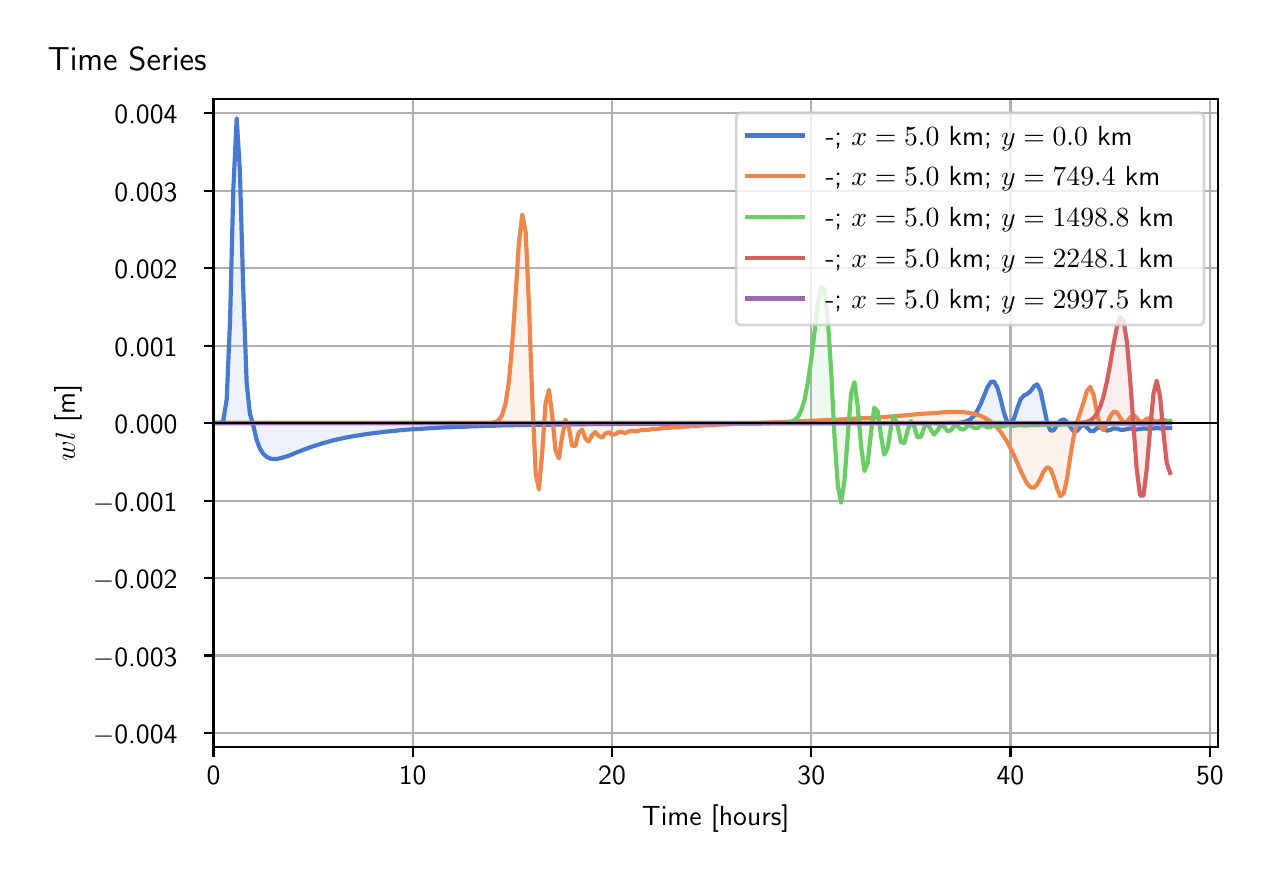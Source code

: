 \begingroup%
\makeatletter%
\begin{pgfpicture}%
\pgfpathrectangle{\pgfpointorigin}{\pgfqpoint{6.099in}{4.119in}}%
\pgfusepath{use as bounding box, clip}%
\begin{pgfscope}%
\pgfsetbuttcap%
\pgfsetmiterjoin%
\definecolor{currentfill}{rgb}{1.0,1.0,1.0}%
\pgfsetfillcolor{currentfill}%
\pgfsetlinewidth{0.0pt}%
\definecolor{currentstroke}{rgb}{1.0,1.0,1.0}%
\pgfsetstrokecolor{currentstroke}%
\pgfsetdash{}{0pt}%
\pgfpathmoveto{\pgfqpoint{0.0in}{0.0in}}%
\pgfpathlineto{\pgfqpoint{6.099in}{0.0in}}%
\pgfpathlineto{\pgfqpoint{6.099in}{4.119in}}%
\pgfpathlineto{\pgfqpoint{0.0in}{4.119in}}%
\pgfpathlineto{\pgfqpoint{0.0in}{0.0in}}%
\pgfpathclose%
\pgfusepath{fill}%
\end{pgfscope}%
\begin{pgfscope}%
\pgfsetbuttcap%
\pgfsetmiterjoin%
\definecolor{currentfill}{rgb}{1.0,1.0,1.0}%
\pgfsetfillcolor{currentfill}%
\pgfsetlinewidth{0.0pt}%
\definecolor{currentstroke}{rgb}{0.0,0.0,0.0}%
\pgfsetstrokecolor{currentstroke}%
\pgfsetstrokeopacity{0.0}%
\pgfsetdash{}{0pt}%
\pgfpathmoveto{\pgfqpoint{0.929in}{0.522in}}%
\pgfpathlineto{\pgfqpoint{5.951in}{0.522in}}%
\pgfpathlineto{\pgfqpoint{5.951in}{3.762in}}%
\pgfpathlineto{\pgfqpoint{0.929in}{3.762in}}%
\pgfpathlineto{\pgfqpoint{0.929in}{0.522in}}%
\pgfpathclose%
\pgfusepath{fill}%
\end{pgfscope}%
\begin{pgfscope}%
\pgfpathrectangle{\pgfqpoint{0.929in}{0.522in}}{\pgfqpoint{5.022in}{3.241in}}%
\pgfusepath{clip}%
\pgfsetbuttcap%
\pgfsetroundjoin%
\definecolor{currentfill}{rgb}{0.282,0.471,0.816}%
\pgfsetfillcolor{currentfill}%
\pgfsetfillopacity{0.1}%
\pgfsetlinewidth{0.0pt}%
\definecolor{currentstroke}{rgb}{0.0,0.0,0.0}%
\pgfsetstrokecolor{currentstroke}%
\pgfsetdash{}{0pt}%
\pgfpathmoveto{\pgfqpoint{0.929in}{2.142in}}%
\pgfpathlineto{\pgfqpoint{0.929in}{2.142in}}%
\pgfpathlineto{\pgfqpoint{0.945in}{2.142in}}%
\pgfpathlineto{\pgfqpoint{0.962in}{2.142in}}%
\pgfpathlineto{\pgfqpoint{0.978in}{2.154in}}%
\pgfpathlineto{\pgfqpoint{0.995in}{2.26in}}%
\pgfpathlineto{\pgfqpoint{1.012in}{2.656in}}%
\pgfpathlineto{\pgfqpoint{1.028in}{3.306in}}%
\pgfpathlineto{\pgfqpoint{1.045in}{3.666in}}%
\pgfpathlineto{\pgfqpoint{1.061in}{3.403in}}%
\pgfpathlineto{\pgfqpoint{1.078in}{2.808in}}%
\pgfpathlineto{\pgfqpoint{1.095in}{2.341in}}%
\pgfpathlineto{\pgfqpoint{1.111in}{2.19in}}%
\pgfpathlineto{\pgfqpoint{1.128in}{2.131in}}%
\pgfpathlineto{\pgfqpoint{1.145in}{2.057in}}%
\pgfpathlineto{\pgfqpoint{1.161in}{2.015in}}%
\pgfpathlineto{\pgfqpoint{1.178in}{1.988in}}%
\pgfpathlineto{\pgfqpoint{1.194in}{1.974in}}%
\pgfpathlineto{\pgfqpoint{1.211in}{1.965in}}%
\pgfpathlineto{\pgfqpoint{1.228in}{1.962in}}%
\pgfpathlineto{\pgfqpoint{1.244in}{1.962in}}%
\pgfpathlineto{\pgfqpoint{1.261in}{1.966in}}%
\pgfpathlineto{\pgfqpoint{1.277in}{1.97in}}%
\pgfpathlineto{\pgfqpoint{1.294in}{1.975in}}%
\pgfpathlineto{\pgfqpoint{1.311in}{1.981in}}%
\pgfpathlineto{\pgfqpoint{1.327in}{1.988in}}%
\pgfpathlineto{\pgfqpoint{1.344in}{1.994in}}%
\pgfpathlineto{\pgfqpoint{1.36in}{2.001in}}%
\pgfpathlineto{\pgfqpoint{1.377in}{2.008in}}%
\pgfpathlineto{\pgfqpoint{1.394in}{2.014in}}%
\pgfpathlineto{\pgfqpoint{1.41in}{2.02in}}%
\pgfpathlineto{\pgfqpoint{1.427in}{2.026in}}%
\pgfpathlineto{\pgfqpoint{1.443in}{2.031in}}%
\pgfpathlineto{\pgfqpoint{1.46in}{2.036in}}%
\pgfpathlineto{\pgfqpoint{1.477in}{2.042in}}%
\pgfpathlineto{\pgfqpoint{1.493in}{2.046in}}%
\pgfpathlineto{\pgfqpoint{1.51in}{2.051in}}%
\pgfpathlineto{\pgfqpoint{1.526in}{2.055in}}%
\pgfpathlineto{\pgfqpoint{1.543in}{2.059in}}%
\pgfpathlineto{\pgfqpoint{1.56in}{2.063in}}%
\pgfpathlineto{\pgfqpoint{1.576in}{2.066in}}%
\pgfpathlineto{\pgfqpoint{1.593in}{2.07in}}%
\pgfpathlineto{\pgfqpoint{1.61in}{2.073in}}%
\pgfpathlineto{\pgfqpoint{1.626in}{2.076in}}%
\pgfpathlineto{\pgfqpoint{1.643in}{2.079in}}%
\pgfpathlineto{\pgfqpoint{1.659in}{2.082in}}%
\pgfpathlineto{\pgfqpoint{1.676in}{2.084in}}%
\pgfpathlineto{\pgfqpoint{1.693in}{2.087in}}%
\pgfpathlineto{\pgfqpoint{1.709in}{2.089in}}%
\pgfpathlineto{\pgfqpoint{1.726in}{2.091in}}%
\pgfpathlineto{\pgfqpoint{1.742in}{2.093in}}%
\pgfpathlineto{\pgfqpoint{1.759in}{2.095in}}%
\pgfpathlineto{\pgfqpoint{1.776in}{2.097in}}%
\pgfpathlineto{\pgfqpoint{1.792in}{2.099in}}%
\pgfpathlineto{\pgfqpoint{1.809in}{2.101in}}%
\pgfpathlineto{\pgfqpoint{1.825in}{2.102in}}%
\pgfpathlineto{\pgfqpoint{1.842in}{2.104in}}%
\pgfpathlineto{\pgfqpoint{1.859in}{2.106in}}%
\pgfpathlineto{\pgfqpoint{1.875in}{2.107in}}%
\pgfpathlineto{\pgfqpoint{1.892in}{2.108in}}%
\pgfpathlineto{\pgfqpoint{1.908in}{2.11in}}%
\pgfpathlineto{\pgfqpoint{1.925in}{2.111in}}%
\pgfpathlineto{\pgfqpoint{1.942in}{2.112in}}%
\pgfpathlineto{\pgfqpoint{1.958in}{2.113in}}%
\pgfpathlineto{\pgfqpoint{1.975in}{2.114in}}%
\pgfpathlineto{\pgfqpoint{1.991in}{2.115in}}%
\pgfpathlineto{\pgfqpoint{2.008in}{2.116in}}%
\pgfpathlineto{\pgfqpoint{2.025in}{2.117in}}%
\pgfpathlineto{\pgfqpoint{2.041in}{2.118in}}%
\pgfpathlineto{\pgfqpoint{2.058in}{2.119in}}%
\pgfpathlineto{\pgfqpoint{2.075in}{2.12in}}%
\pgfpathlineto{\pgfqpoint{2.091in}{2.121in}}%
\pgfpathlineto{\pgfqpoint{2.108in}{2.121in}}%
\pgfpathlineto{\pgfqpoint{2.124in}{2.122in}}%
\pgfpathlineto{\pgfqpoint{2.141in}{2.123in}}%
\pgfpathlineto{\pgfqpoint{2.158in}{2.123in}}%
\pgfpathlineto{\pgfqpoint{2.174in}{2.124in}}%
\pgfpathlineto{\pgfqpoint{2.191in}{2.124in}}%
\pgfpathlineto{\pgfqpoint{2.207in}{2.125in}}%
\pgfpathlineto{\pgfqpoint{2.224in}{2.126in}}%
\pgfpathlineto{\pgfqpoint{2.241in}{2.126in}}%
\pgfpathlineto{\pgfqpoint{2.257in}{2.127in}}%
\pgfpathlineto{\pgfqpoint{2.274in}{2.127in}}%
\pgfpathlineto{\pgfqpoint{2.29in}{2.128in}}%
\pgfpathlineto{\pgfqpoint{2.307in}{2.128in}}%
\pgfpathlineto{\pgfqpoint{2.324in}{2.129in}}%
\pgfpathlineto{\pgfqpoint{2.34in}{2.129in}}%
\pgfpathlineto{\pgfqpoint{2.357in}{2.13in}}%
\pgfpathlineto{\pgfqpoint{2.373in}{2.13in}}%
\pgfpathlineto{\pgfqpoint{2.39in}{2.13in}}%
\pgfpathlineto{\pgfqpoint{2.407in}{2.131in}}%
\pgfpathlineto{\pgfqpoint{2.423in}{2.131in}}%
\pgfpathlineto{\pgfqpoint{2.44in}{2.132in}}%
\pgfpathlineto{\pgfqpoint{2.456in}{2.132in}}%
\pgfpathlineto{\pgfqpoint{2.473in}{2.132in}}%
\pgfpathlineto{\pgfqpoint{2.49in}{2.132in}}%
\pgfpathlineto{\pgfqpoint{2.506in}{2.133in}}%
\pgfpathlineto{\pgfqpoint{2.523in}{2.133in}}%
\pgfpathlineto{\pgfqpoint{2.54in}{2.133in}}%
\pgfpathlineto{\pgfqpoint{2.556in}{2.134in}}%
\pgfpathlineto{\pgfqpoint{2.573in}{2.134in}}%
\pgfpathlineto{\pgfqpoint{2.589in}{2.134in}}%
\pgfpathlineto{\pgfqpoint{2.606in}{2.134in}}%
\pgfpathlineto{\pgfqpoint{2.623in}{2.134in}}%
\pgfpathlineto{\pgfqpoint{2.639in}{2.135in}}%
\pgfpathlineto{\pgfqpoint{2.656in}{2.135in}}%
\pgfpathlineto{\pgfqpoint{2.672in}{2.135in}}%
\pgfpathlineto{\pgfqpoint{2.689in}{2.135in}}%
\pgfpathlineto{\pgfqpoint{2.706in}{2.136in}}%
\pgfpathlineto{\pgfqpoint{2.722in}{2.136in}}%
\pgfpathlineto{\pgfqpoint{2.739in}{2.136in}}%
\pgfpathlineto{\pgfqpoint{2.755in}{2.136in}}%
\pgfpathlineto{\pgfqpoint{2.772in}{2.136in}}%
\pgfpathlineto{\pgfqpoint{2.789in}{2.136in}}%
\pgfpathlineto{\pgfqpoint{2.805in}{2.137in}}%
\pgfpathlineto{\pgfqpoint{2.822in}{2.137in}}%
\pgfpathlineto{\pgfqpoint{2.838in}{2.137in}}%
\pgfpathlineto{\pgfqpoint{2.855in}{2.137in}}%
\pgfpathlineto{\pgfqpoint{2.872in}{2.137in}}%
\pgfpathlineto{\pgfqpoint{2.888in}{2.137in}}%
\pgfpathlineto{\pgfqpoint{2.905in}{2.137in}}%
\pgfpathlineto{\pgfqpoint{2.922in}{2.137in}}%
\pgfpathlineto{\pgfqpoint{2.938in}{2.138in}}%
\pgfpathlineto{\pgfqpoint{2.955in}{2.138in}}%
\pgfpathlineto{\pgfqpoint{2.971in}{2.138in}}%
\pgfpathlineto{\pgfqpoint{2.988in}{2.138in}}%
\pgfpathlineto{\pgfqpoint{3.005in}{2.138in}}%
\pgfpathlineto{\pgfqpoint{3.021in}{2.138in}}%
\pgfpathlineto{\pgfqpoint{3.038in}{2.138in}}%
\pgfpathlineto{\pgfqpoint{3.054in}{2.139in}}%
\pgfpathlineto{\pgfqpoint{3.071in}{2.139in}}%
\pgfpathlineto{\pgfqpoint{3.088in}{2.139in}}%
\pgfpathlineto{\pgfqpoint{3.104in}{2.139in}}%
\pgfpathlineto{\pgfqpoint{3.121in}{2.139in}}%
\pgfpathlineto{\pgfqpoint{3.137in}{2.139in}}%
\pgfpathlineto{\pgfqpoint{3.154in}{2.139in}}%
\pgfpathlineto{\pgfqpoint{3.171in}{2.139in}}%
\pgfpathlineto{\pgfqpoint{3.187in}{2.139in}}%
\pgfpathlineto{\pgfqpoint{3.204in}{2.139in}}%
\pgfpathlineto{\pgfqpoint{3.22in}{2.139in}}%
\pgfpathlineto{\pgfqpoint{3.237in}{2.139in}}%
\pgfpathlineto{\pgfqpoint{3.254in}{2.139in}}%
\pgfpathlineto{\pgfqpoint{3.27in}{2.139in}}%
\pgfpathlineto{\pgfqpoint{3.287in}{2.14in}}%
\pgfpathlineto{\pgfqpoint{3.303in}{2.14in}}%
\pgfpathlineto{\pgfqpoint{3.32in}{2.14in}}%
\pgfpathlineto{\pgfqpoint{3.337in}{2.14in}}%
\pgfpathlineto{\pgfqpoint{3.353in}{2.14in}}%
\pgfpathlineto{\pgfqpoint{3.37in}{2.14in}}%
\pgfpathlineto{\pgfqpoint{3.387in}{2.14in}}%
\pgfpathlineto{\pgfqpoint{3.403in}{2.14in}}%
\pgfpathlineto{\pgfqpoint{3.42in}{2.14in}}%
\pgfpathlineto{\pgfqpoint{3.436in}{2.14in}}%
\pgfpathlineto{\pgfqpoint{3.453in}{2.14in}}%
\pgfpathlineto{\pgfqpoint{3.47in}{2.14in}}%
\pgfpathlineto{\pgfqpoint{3.486in}{2.14in}}%
\pgfpathlineto{\pgfqpoint{3.503in}{2.14in}}%
\pgfpathlineto{\pgfqpoint{3.519in}{2.14in}}%
\pgfpathlineto{\pgfqpoint{3.536in}{2.14in}}%
\pgfpathlineto{\pgfqpoint{3.553in}{2.14in}}%
\pgfpathlineto{\pgfqpoint{3.569in}{2.14in}}%
\pgfpathlineto{\pgfqpoint{3.586in}{2.14in}}%
\pgfpathlineto{\pgfqpoint{3.602in}{2.14in}}%
\pgfpathlineto{\pgfqpoint{3.619in}{2.14in}}%
\pgfpathlineto{\pgfqpoint{3.636in}{2.14in}}%
\pgfpathlineto{\pgfqpoint{3.652in}{2.14in}}%
\pgfpathlineto{\pgfqpoint{3.669in}{2.14in}}%
\pgfpathlineto{\pgfqpoint{3.685in}{2.141in}}%
\pgfpathlineto{\pgfqpoint{3.702in}{2.14in}}%
\pgfpathlineto{\pgfqpoint{3.719in}{2.141in}}%
\pgfpathlineto{\pgfqpoint{3.735in}{2.141in}}%
\pgfpathlineto{\pgfqpoint{3.752in}{2.141in}}%
\pgfpathlineto{\pgfqpoint{3.768in}{2.141in}}%
\pgfpathlineto{\pgfqpoint{3.785in}{2.141in}}%
\pgfpathlineto{\pgfqpoint{3.802in}{2.141in}}%
\pgfpathlineto{\pgfqpoint{3.818in}{2.141in}}%
\pgfpathlineto{\pgfqpoint{3.835in}{2.141in}}%
\pgfpathlineto{\pgfqpoint{3.852in}{2.141in}}%
\pgfpathlineto{\pgfqpoint{3.868in}{2.141in}}%
\pgfpathlineto{\pgfqpoint{3.885in}{2.141in}}%
\pgfpathlineto{\pgfqpoint{3.901in}{2.141in}}%
\pgfpathlineto{\pgfqpoint{3.918in}{2.141in}}%
\pgfpathlineto{\pgfqpoint{3.935in}{2.141in}}%
\pgfpathlineto{\pgfqpoint{3.951in}{2.141in}}%
\pgfpathlineto{\pgfqpoint{3.968in}{2.141in}}%
\pgfpathlineto{\pgfqpoint{3.984in}{2.141in}}%
\pgfpathlineto{\pgfqpoint{4.001in}{2.141in}}%
\pgfpathlineto{\pgfqpoint{4.018in}{2.141in}}%
\pgfpathlineto{\pgfqpoint{4.034in}{2.141in}}%
\pgfpathlineto{\pgfqpoint{4.051in}{2.141in}}%
\pgfpathlineto{\pgfqpoint{4.067in}{2.141in}}%
\pgfpathlineto{\pgfqpoint{4.084in}{2.141in}}%
\pgfpathlineto{\pgfqpoint{4.101in}{2.141in}}%
\pgfpathlineto{\pgfqpoint{4.117in}{2.141in}}%
\pgfpathlineto{\pgfqpoint{4.134in}{2.141in}}%
\pgfpathlineto{\pgfqpoint{4.15in}{2.141in}}%
\pgfpathlineto{\pgfqpoint{4.167in}{2.141in}}%
\pgfpathlineto{\pgfqpoint{4.184in}{2.141in}}%
\pgfpathlineto{\pgfqpoint{4.2in}{2.141in}}%
\pgfpathlineto{\pgfqpoint{4.217in}{2.141in}}%
\pgfpathlineto{\pgfqpoint{4.233in}{2.141in}}%
\pgfpathlineto{\pgfqpoint{4.25in}{2.141in}}%
\pgfpathlineto{\pgfqpoint{4.267in}{2.141in}}%
\pgfpathlineto{\pgfqpoint{4.283in}{2.141in}}%
\pgfpathlineto{\pgfqpoint{4.3in}{2.141in}}%
\pgfpathlineto{\pgfqpoint{4.317in}{2.141in}}%
\pgfpathlineto{\pgfqpoint{4.333in}{2.141in}}%
\pgfpathlineto{\pgfqpoint{4.35in}{2.141in}}%
\pgfpathlineto{\pgfqpoint{4.366in}{2.141in}}%
\pgfpathlineto{\pgfqpoint{4.383in}{2.141in}}%
\pgfpathlineto{\pgfqpoint{4.4in}{2.141in}}%
\pgfpathlineto{\pgfqpoint{4.416in}{2.141in}}%
\pgfpathlineto{\pgfqpoint{4.433in}{2.141in}}%
\pgfpathlineto{\pgfqpoint{4.449in}{2.141in}}%
\pgfpathlineto{\pgfqpoint{4.466in}{2.141in}}%
\pgfpathlineto{\pgfqpoint{4.483in}{2.141in}}%
\pgfpathlineto{\pgfqpoint{4.499in}{2.141in}}%
\pgfpathlineto{\pgfqpoint{4.516in}{2.141in}}%
\pgfpathlineto{\pgfqpoint{4.532in}{2.141in}}%
\pgfpathlineto{\pgfqpoint{4.549in}{2.142in}}%
\pgfpathlineto{\pgfqpoint{4.566in}{2.142in}}%
\pgfpathlineto{\pgfqpoint{4.582in}{2.142in}}%
\pgfpathlineto{\pgfqpoint{4.599in}{2.142in}}%
\pgfpathlineto{\pgfqpoint{4.615in}{2.142in}}%
\pgfpathlineto{\pgfqpoint{4.632in}{2.142in}}%
\pgfpathlineto{\pgfqpoint{4.649in}{2.142in}}%
\pgfpathlineto{\pgfqpoint{4.665in}{2.144in}}%
\pgfpathlineto{\pgfqpoint{4.682in}{2.147in}}%
\pgfpathlineto{\pgfqpoint{4.698in}{2.153in}}%
\pgfpathlineto{\pgfqpoint{4.715in}{2.162in}}%
\pgfpathlineto{\pgfqpoint{4.732in}{2.179in}}%
\pgfpathlineto{\pgfqpoint{4.748in}{2.204in}}%
\pgfpathlineto{\pgfqpoint{4.765in}{2.238in}}%
\pgfpathlineto{\pgfqpoint{4.782in}{2.279in}}%
\pgfpathlineto{\pgfqpoint{4.798in}{2.319in}}%
\pgfpathlineto{\pgfqpoint{4.815in}{2.347in}}%
\pgfpathlineto{\pgfqpoint{4.831in}{2.35in}}%
\pgfpathlineto{\pgfqpoint{4.848in}{2.321in}}%
\pgfpathlineto{\pgfqpoint{4.865in}{2.263in}}%
\pgfpathlineto{\pgfqpoint{4.881in}{2.195in}}%
\pgfpathlineto{\pgfqpoint{4.898in}{2.144in}}%
\pgfpathlineto{\pgfqpoint{4.914in}{2.133in}}%
\pgfpathlineto{\pgfqpoint{4.931in}{2.164in}}%
\pgfpathlineto{\pgfqpoint{4.948in}{2.216in}}%
\pgfpathlineto{\pgfqpoint{4.964in}{2.26in}}%
\pgfpathlineto{\pgfqpoint{4.981in}{2.28in}}%
\pgfpathlineto{\pgfqpoint{4.997in}{2.287in}}%
\pgfpathlineto{\pgfqpoint{5.014in}{2.301in}}%
\pgfpathlineto{\pgfqpoint{5.031in}{2.325in}}%
\pgfpathlineto{\pgfqpoint{5.047in}{2.336in}}%
\pgfpathlineto{\pgfqpoint{5.064in}{2.303in}}%
\pgfpathlineto{\pgfqpoint{5.08in}{2.228in}}%
\pgfpathlineto{\pgfqpoint{5.097in}{2.147in}}%
\pgfpathlineto{\pgfqpoint{5.114in}{2.104in}}%
\pgfpathlineto{\pgfqpoint{5.13in}{2.106in}}%
\pgfpathlineto{\pgfqpoint{5.147in}{2.132in}}%
\pgfpathlineto{\pgfqpoint{5.163in}{2.154in}}%
\pgfpathlineto{\pgfqpoint{5.18in}{2.16in}}%
\pgfpathlineto{\pgfqpoint{5.197in}{2.148in}}%
\pgfpathlineto{\pgfqpoint{5.213in}{2.122in}}%
\pgfpathlineto{\pgfqpoint{5.23in}{2.101in}}%
\pgfpathlineto{\pgfqpoint{5.247in}{2.103in}}%
\pgfpathlineto{\pgfqpoint{5.263in}{2.123in}}%
\pgfpathlineto{\pgfqpoint{5.28in}{2.135in}}%
\pgfpathlineto{\pgfqpoint{5.296in}{2.121in}}%
\pgfpathlineto{\pgfqpoint{5.313in}{2.102in}}%
\pgfpathlineto{\pgfqpoint{5.33in}{2.102in}}%
\pgfpathlineto{\pgfqpoint{5.346in}{2.116in}}%
\pgfpathlineto{\pgfqpoint{5.363in}{2.121in}}%
\pgfpathlineto{\pgfqpoint{5.379in}{2.112in}}%
\pgfpathlineto{\pgfqpoint{5.396in}{2.104in}}%
\pgfpathlineto{\pgfqpoint{5.413in}{2.108in}}%
\pgfpathlineto{\pgfqpoint{5.429in}{2.115in}}%
\pgfpathlineto{\pgfqpoint{5.446in}{2.114in}}%
\pgfpathlineto{\pgfqpoint{5.462in}{2.109in}}%
\pgfpathlineto{\pgfqpoint{5.479in}{2.108in}}%
\pgfpathlineto{\pgfqpoint{5.496in}{2.112in}}%
\pgfpathlineto{\pgfqpoint{5.512in}{2.115in}}%
\pgfpathlineto{\pgfqpoint{5.529in}{2.112in}}%
\pgfpathlineto{\pgfqpoint{5.545in}{2.11in}}%
\pgfpathlineto{\pgfqpoint{5.562in}{2.113in}}%
\pgfpathlineto{\pgfqpoint{5.579in}{2.115in}}%
\pgfpathlineto{\pgfqpoint{5.595in}{2.114in}}%
\pgfpathlineto{\pgfqpoint{5.612in}{2.113in}}%
\pgfpathlineto{\pgfqpoint{5.629in}{2.115in}}%
\pgfpathlineto{\pgfqpoint{5.645in}{2.117in}}%
\pgfpathlineto{\pgfqpoint{5.662in}{2.115in}}%
\pgfpathlineto{\pgfqpoint{5.678in}{2.116in}}%
\pgfpathlineto{\pgfqpoint{5.695in}{2.117in}}%
\pgfpathlineto{\pgfqpoint{5.712in}{2.118in}}%
\pgfpathlineto{\pgfqpoint{5.712in}{2.142in}}%
\pgfpathlineto{\pgfqpoint{5.712in}{2.142in}}%
\pgfpathlineto{\pgfqpoint{5.695in}{2.142in}}%
\pgfpathlineto{\pgfqpoint{5.678in}{2.142in}}%
\pgfpathlineto{\pgfqpoint{5.662in}{2.142in}}%
\pgfpathlineto{\pgfqpoint{5.645in}{2.142in}}%
\pgfpathlineto{\pgfqpoint{5.629in}{2.142in}}%
\pgfpathlineto{\pgfqpoint{5.612in}{2.142in}}%
\pgfpathlineto{\pgfqpoint{5.595in}{2.142in}}%
\pgfpathlineto{\pgfqpoint{5.579in}{2.142in}}%
\pgfpathlineto{\pgfqpoint{5.562in}{2.142in}}%
\pgfpathlineto{\pgfqpoint{5.545in}{2.142in}}%
\pgfpathlineto{\pgfqpoint{5.529in}{2.142in}}%
\pgfpathlineto{\pgfqpoint{5.512in}{2.142in}}%
\pgfpathlineto{\pgfqpoint{5.496in}{2.142in}}%
\pgfpathlineto{\pgfqpoint{5.479in}{2.142in}}%
\pgfpathlineto{\pgfqpoint{5.462in}{2.142in}}%
\pgfpathlineto{\pgfqpoint{5.446in}{2.142in}}%
\pgfpathlineto{\pgfqpoint{5.429in}{2.142in}}%
\pgfpathlineto{\pgfqpoint{5.413in}{2.142in}}%
\pgfpathlineto{\pgfqpoint{5.396in}{2.142in}}%
\pgfpathlineto{\pgfqpoint{5.379in}{2.142in}}%
\pgfpathlineto{\pgfqpoint{5.363in}{2.142in}}%
\pgfpathlineto{\pgfqpoint{5.346in}{2.142in}}%
\pgfpathlineto{\pgfqpoint{5.33in}{2.142in}}%
\pgfpathlineto{\pgfqpoint{5.313in}{2.142in}}%
\pgfpathlineto{\pgfqpoint{5.296in}{2.142in}}%
\pgfpathlineto{\pgfqpoint{5.28in}{2.142in}}%
\pgfpathlineto{\pgfqpoint{5.263in}{2.142in}}%
\pgfpathlineto{\pgfqpoint{5.247in}{2.142in}}%
\pgfpathlineto{\pgfqpoint{5.23in}{2.142in}}%
\pgfpathlineto{\pgfqpoint{5.213in}{2.142in}}%
\pgfpathlineto{\pgfqpoint{5.197in}{2.142in}}%
\pgfpathlineto{\pgfqpoint{5.18in}{2.142in}}%
\pgfpathlineto{\pgfqpoint{5.163in}{2.142in}}%
\pgfpathlineto{\pgfqpoint{5.147in}{2.142in}}%
\pgfpathlineto{\pgfqpoint{5.13in}{2.142in}}%
\pgfpathlineto{\pgfqpoint{5.114in}{2.142in}}%
\pgfpathlineto{\pgfqpoint{5.097in}{2.142in}}%
\pgfpathlineto{\pgfqpoint{5.08in}{2.142in}}%
\pgfpathlineto{\pgfqpoint{5.064in}{2.142in}}%
\pgfpathlineto{\pgfqpoint{5.047in}{2.142in}}%
\pgfpathlineto{\pgfqpoint{5.031in}{2.142in}}%
\pgfpathlineto{\pgfqpoint{5.014in}{2.142in}}%
\pgfpathlineto{\pgfqpoint{4.997in}{2.142in}}%
\pgfpathlineto{\pgfqpoint{4.981in}{2.142in}}%
\pgfpathlineto{\pgfqpoint{4.964in}{2.142in}}%
\pgfpathlineto{\pgfqpoint{4.948in}{2.142in}}%
\pgfpathlineto{\pgfqpoint{4.931in}{2.142in}}%
\pgfpathlineto{\pgfqpoint{4.914in}{2.142in}}%
\pgfpathlineto{\pgfqpoint{4.898in}{2.142in}}%
\pgfpathlineto{\pgfqpoint{4.881in}{2.142in}}%
\pgfpathlineto{\pgfqpoint{4.865in}{2.142in}}%
\pgfpathlineto{\pgfqpoint{4.848in}{2.142in}}%
\pgfpathlineto{\pgfqpoint{4.831in}{2.142in}}%
\pgfpathlineto{\pgfqpoint{4.815in}{2.142in}}%
\pgfpathlineto{\pgfqpoint{4.798in}{2.142in}}%
\pgfpathlineto{\pgfqpoint{4.782in}{2.142in}}%
\pgfpathlineto{\pgfqpoint{4.765in}{2.142in}}%
\pgfpathlineto{\pgfqpoint{4.748in}{2.142in}}%
\pgfpathlineto{\pgfqpoint{4.732in}{2.142in}}%
\pgfpathlineto{\pgfqpoint{4.715in}{2.142in}}%
\pgfpathlineto{\pgfqpoint{4.698in}{2.142in}}%
\pgfpathlineto{\pgfqpoint{4.682in}{2.142in}}%
\pgfpathlineto{\pgfqpoint{4.665in}{2.142in}}%
\pgfpathlineto{\pgfqpoint{4.649in}{2.142in}}%
\pgfpathlineto{\pgfqpoint{4.632in}{2.142in}}%
\pgfpathlineto{\pgfqpoint{4.615in}{2.142in}}%
\pgfpathlineto{\pgfqpoint{4.599in}{2.142in}}%
\pgfpathlineto{\pgfqpoint{4.582in}{2.142in}}%
\pgfpathlineto{\pgfqpoint{4.566in}{2.142in}}%
\pgfpathlineto{\pgfqpoint{4.549in}{2.142in}}%
\pgfpathlineto{\pgfqpoint{4.532in}{2.142in}}%
\pgfpathlineto{\pgfqpoint{4.516in}{2.142in}}%
\pgfpathlineto{\pgfqpoint{4.499in}{2.142in}}%
\pgfpathlineto{\pgfqpoint{4.483in}{2.142in}}%
\pgfpathlineto{\pgfqpoint{4.466in}{2.142in}}%
\pgfpathlineto{\pgfqpoint{4.449in}{2.142in}}%
\pgfpathlineto{\pgfqpoint{4.433in}{2.142in}}%
\pgfpathlineto{\pgfqpoint{4.416in}{2.142in}}%
\pgfpathlineto{\pgfqpoint{4.4in}{2.142in}}%
\pgfpathlineto{\pgfqpoint{4.383in}{2.142in}}%
\pgfpathlineto{\pgfqpoint{4.366in}{2.142in}}%
\pgfpathlineto{\pgfqpoint{4.35in}{2.142in}}%
\pgfpathlineto{\pgfqpoint{4.333in}{2.142in}}%
\pgfpathlineto{\pgfqpoint{4.317in}{2.142in}}%
\pgfpathlineto{\pgfqpoint{4.3in}{2.142in}}%
\pgfpathlineto{\pgfqpoint{4.283in}{2.142in}}%
\pgfpathlineto{\pgfqpoint{4.267in}{2.142in}}%
\pgfpathlineto{\pgfqpoint{4.25in}{2.142in}}%
\pgfpathlineto{\pgfqpoint{4.233in}{2.142in}}%
\pgfpathlineto{\pgfqpoint{4.217in}{2.142in}}%
\pgfpathlineto{\pgfqpoint{4.2in}{2.142in}}%
\pgfpathlineto{\pgfqpoint{4.184in}{2.142in}}%
\pgfpathlineto{\pgfqpoint{4.167in}{2.142in}}%
\pgfpathlineto{\pgfqpoint{4.15in}{2.142in}}%
\pgfpathlineto{\pgfqpoint{4.134in}{2.142in}}%
\pgfpathlineto{\pgfqpoint{4.117in}{2.142in}}%
\pgfpathlineto{\pgfqpoint{4.101in}{2.142in}}%
\pgfpathlineto{\pgfqpoint{4.084in}{2.142in}}%
\pgfpathlineto{\pgfqpoint{4.067in}{2.142in}}%
\pgfpathlineto{\pgfqpoint{4.051in}{2.142in}}%
\pgfpathlineto{\pgfqpoint{4.034in}{2.142in}}%
\pgfpathlineto{\pgfqpoint{4.018in}{2.142in}}%
\pgfpathlineto{\pgfqpoint{4.001in}{2.142in}}%
\pgfpathlineto{\pgfqpoint{3.984in}{2.142in}}%
\pgfpathlineto{\pgfqpoint{3.968in}{2.142in}}%
\pgfpathlineto{\pgfqpoint{3.951in}{2.142in}}%
\pgfpathlineto{\pgfqpoint{3.935in}{2.142in}}%
\pgfpathlineto{\pgfqpoint{3.918in}{2.142in}}%
\pgfpathlineto{\pgfqpoint{3.901in}{2.142in}}%
\pgfpathlineto{\pgfqpoint{3.885in}{2.142in}}%
\pgfpathlineto{\pgfqpoint{3.868in}{2.142in}}%
\pgfpathlineto{\pgfqpoint{3.852in}{2.142in}}%
\pgfpathlineto{\pgfqpoint{3.835in}{2.142in}}%
\pgfpathlineto{\pgfqpoint{3.818in}{2.142in}}%
\pgfpathlineto{\pgfqpoint{3.802in}{2.142in}}%
\pgfpathlineto{\pgfqpoint{3.785in}{2.142in}}%
\pgfpathlineto{\pgfqpoint{3.768in}{2.142in}}%
\pgfpathlineto{\pgfqpoint{3.752in}{2.142in}}%
\pgfpathlineto{\pgfqpoint{3.735in}{2.142in}}%
\pgfpathlineto{\pgfqpoint{3.719in}{2.142in}}%
\pgfpathlineto{\pgfqpoint{3.702in}{2.142in}}%
\pgfpathlineto{\pgfqpoint{3.685in}{2.142in}}%
\pgfpathlineto{\pgfqpoint{3.669in}{2.142in}}%
\pgfpathlineto{\pgfqpoint{3.652in}{2.142in}}%
\pgfpathlineto{\pgfqpoint{3.636in}{2.142in}}%
\pgfpathlineto{\pgfqpoint{3.619in}{2.142in}}%
\pgfpathlineto{\pgfqpoint{3.602in}{2.142in}}%
\pgfpathlineto{\pgfqpoint{3.586in}{2.142in}}%
\pgfpathlineto{\pgfqpoint{3.569in}{2.142in}}%
\pgfpathlineto{\pgfqpoint{3.553in}{2.142in}}%
\pgfpathlineto{\pgfqpoint{3.536in}{2.142in}}%
\pgfpathlineto{\pgfqpoint{3.519in}{2.142in}}%
\pgfpathlineto{\pgfqpoint{3.503in}{2.142in}}%
\pgfpathlineto{\pgfqpoint{3.486in}{2.142in}}%
\pgfpathlineto{\pgfqpoint{3.47in}{2.142in}}%
\pgfpathlineto{\pgfqpoint{3.453in}{2.142in}}%
\pgfpathlineto{\pgfqpoint{3.436in}{2.142in}}%
\pgfpathlineto{\pgfqpoint{3.42in}{2.142in}}%
\pgfpathlineto{\pgfqpoint{3.403in}{2.142in}}%
\pgfpathlineto{\pgfqpoint{3.387in}{2.142in}}%
\pgfpathlineto{\pgfqpoint{3.37in}{2.142in}}%
\pgfpathlineto{\pgfqpoint{3.353in}{2.142in}}%
\pgfpathlineto{\pgfqpoint{3.337in}{2.142in}}%
\pgfpathlineto{\pgfqpoint{3.32in}{2.142in}}%
\pgfpathlineto{\pgfqpoint{3.303in}{2.142in}}%
\pgfpathlineto{\pgfqpoint{3.287in}{2.142in}}%
\pgfpathlineto{\pgfqpoint{3.27in}{2.142in}}%
\pgfpathlineto{\pgfqpoint{3.254in}{2.142in}}%
\pgfpathlineto{\pgfqpoint{3.237in}{2.142in}}%
\pgfpathlineto{\pgfqpoint{3.22in}{2.142in}}%
\pgfpathlineto{\pgfqpoint{3.204in}{2.142in}}%
\pgfpathlineto{\pgfqpoint{3.187in}{2.142in}}%
\pgfpathlineto{\pgfqpoint{3.171in}{2.142in}}%
\pgfpathlineto{\pgfqpoint{3.154in}{2.142in}}%
\pgfpathlineto{\pgfqpoint{3.137in}{2.142in}}%
\pgfpathlineto{\pgfqpoint{3.121in}{2.142in}}%
\pgfpathlineto{\pgfqpoint{3.104in}{2.142in}}%
\pgfpathlineto{\pgfqpoint{3.088in}{2.142in}}%
\pgfpathlineto{\pgfqpoint{3.071in}{2.142in}}%
\pgfpathlineto{\pgfqpoint{3.054in}{2.142in}}%
\pgfpathlineto{\pgfqpoint{3.038in}{2.142in}}%
\pgfpathlineto{\pgfqpoint{3.021in}{2.142in}}%
\pgfpathlineto{\pgfqpoint{3.005in}{2.142in}}%
\pgfpathlineto{\pgfqpoint{2.988in}{2.142in}}%
\pgfpathlineto{\pgfqpoint{2.971in}{2.142in}}%
\pgfpathlineto{\pgfqpoint{2.955in}{2.142in}}%
\pgfpathlineto{\pgfqpoint{2.938in}{2.142in}}%
\pgfpathlineto{\pgfqpoint{2.922in}{2.142in}}%
\pgfpathlineto{\pgfqpoint{2.905in}{2.142in}}%
\pgfpathlineto{\pgfqpoint{2.888in}{2.142in}}%
\pgfpathlineto{\pgfqpoint{2.872in}{2.142in}}%
\pgfpathlineto{\pgfqpoint{2.855in}{2.142in}}%
\pgfpathlineto{\pgfqpoint{2.838in}{2.142in}}%
\pgfpathlineto{\pgfqpoint{2.822in}{2.142in}}%
\pgfpathlineto{\pgfqpoint{2.805in}{2.142in}}%
\pgfpathlineto{\pgfqpoint{2.789in}{2.142in}}%
\pgfpathlineto{\pgfqpoint{2.772in}{2.142in}}%
\pgfpathlineto{\pgfqpoint{2.755in}{2.142in}}%
\pgfpathlineto{\pgfqpoint{2.739in}{2.142in}}%
\pgfpathlineto{\pgfqpoint{2.722in}{2.142in}}%
\pgfpathlineto{\pgfqpoint{2.706in}{2.142in}}%
\pgfpathlineto{\pgfqpoint{2.689in}{2.142in}}%
\pgfpathlineto{\pgfqpoint{2.672in}{2.142in}}%
\pgfpathlineto{\pgfqpoint{2.656in}{2.142in}}%
\pgfpathlineto{\pgfqpoint{2.639in}{2.142in}}%
\pgfpathlineto{\pgfqpoint{2.623in}{2.142in}}%
\pgfpathlineto{\pgfqpoint{2.606in}{2.142in}}%
\pgfpathlineto{\pgfqpoint{2.589in}{2.142in}}%
\pgfpathlineto{\pgfqpoint{2.573in}{2.142in}}%
\pgfpathlineto{\pgfqpoint{2.556in}{2.142in}}%
\pgfpathlineto{\pgfqpoint{2.54in}{2.142in}}%
\pgfpathlineto{\pgfqpoint{2.523in}{2.142in}}%
\pgfpathlineto{\pgfqpoint{2.506in}{2.142in}}%
\pgfpathlineto{\pgfqpoint{2.49in}{2.142in}}%
\pgfpathlineto{\pgfqpoint{2.473in}{2.142in}}%
\pgfpathlineto{\pgfqpoint{2.456in}{2.142in}}%
\pgfpathlineto{\pgfqpoint{2.44in}{2.142in}}%
\pgfpathlineto{\pgfqpoint{2.423in}{2.142in}}%
\pgfpathlineto{\pgfqpoint{2.407in}{2.142in}}%
\pgfpathlineto{\pgfqpoint{2.39in}{2.142in}}%
\pgfpathlineto{\pgfqpoint{2.373in}{2.142in}}%
\pgfpathlineto{\pgfqpoint{2.357in}{2.142in}}%
\pgfpathlineto{\pgfqpoint{2.34in}{2.142in}}%
\pgfpathlineto{\pgfqpoint{2.324in}{2.142in}}%
\pgfpathlineto{\pgfqpoint{2.307in}{2.142in}}%
\pgfpathlineto{\pgfqpoint{2.29in}{2.142in}}%
\pgfpathlineto{\pgfqpoint{2.274in}{2.142in}}%
\pgfpathlineto{\pgfqpoint{2.257in}{2.142in}}%
\pgfpathlineto{\pgfqpoint{2.241in}{2.142in}}%
\pgfpathlineto{\pgfqpoint{2.224in}{2.142in}}%
\pgfpathlineto{\pgfqpoint{2.207in}{2.142in}}%
\pgfpathlineto{\pgfqpoint{2.191in}{2.142in}}%
\pgfpathlineto{\pgfqpoint{2.174in}{2.142in}}%
\pgfpathlineto{\pgfqpoint{2.158in}{2.142in}}%
\pgfpathlineto{\pgfqpoint{2.141in}{2.142in}}%
\pgfpathlineto{\pgfqpoint{2.124in}{2.142in}}%
\pgfpathlineto{\pgfqpoint{2.108in}{2.142in}}%
\pgfpathlineto{\pgfqpoint{2.091in}{2.142in}}%
\pgfpathlineto{\pgfqpoint{2.075in}{2.142in}}%
\pgfpathlineto{\pgfqpoint{2.058in}{2.142in}}%
\pgfpathlineto{\pgfqpoint{2.041in}{2.142in}}%
\pgfpathlineto{\pgfqpoint{2.025in}{2.142in}}%
\pgfpathlineto{\pgfqpoint{2.008in}{2.142in}}%
\pgfpathlineto{\pgfqpoint{1.991in}{2.142in}}%
\pgfpathlineto{\pgfqpoint{1.975in}{2.142in}}%
\pgfpathlineto{\pgfqpoint{1.958in}{2.142in}}%
\pgfpathlineto{\pgfqpoint{1.942in}{2.142in}}%
\pgfpathlineto{\pgfqpoint{1.925in}{2.142in}}%
\pgfpathlineto{\pgfqpoint{1.908in}{2.142in}}%
\pgfpathlineto{\pgfqpoint{1.892in}{2.142in}}%
\pgfpathlineto{\pgfqpoint{1.875in}{2.142in}}%
\pgfpathlineto{\pgfqpoint{1.859in}{2.142in}}%
\pgfpathlineto{\pgfqpoint{1.842in}{2.142in}}%
\pgfpathlineto{\pgfqpoint{1.825in}{2.142in}}%
\pgfpathlineto{\pgfqpoint{1.809in}{2.142in}}%
\pgfpathlineto{\pgfqpoint{1.792in}{2.142in}}%
\pgfpathlineto{\pgfqpoint{1.776in}{2.142in}}%
\pgfpathlineto{\pgfqpoint{1.759in}{2.142in}}%
\pgfpathlineto{\pgfqpoint{1.742in}{2.142in}}%
\pgfpathlineto{\pgfqpoint{1.726in}{2.142in}}%
\pgfpathlineto{\pgfqpoint{1.709in}{2.142in}}%
\pgfpathlineto{\pgfqpoint{1.693in}{2.142in}}%
\pgfpathlineto{\pgfqpoint{1.676in}{2.142in}}%
\pgfpathlineto{\pgfqpoint{1.659in}{2.142in}}%
\pgfpathlineto{\pgfqpoint{1.643in}{2.142in}}%
\pgfpathlineto{\pgfqpoint{1.626in}{2.142in}}%
\pgfpathlineto{\pgfqpoint{1.61in}{2.142in}}%
\pgfpathlineto{\pgfqpoint{1.593in}{2.142in}}%
\pgfpathlineto{\pgfqpoint{1.576in}{2.142in}}%
\pgfpathlineto{\pgfqpoint{1.56in}{2.142in}}%
\pgfpathlineto{\pgfqpoint{1.543in}{2.142in}}%
\pgfpathlineto{\pgfqpoint{1.526in}{2.142in}}%
\pgfpathlineto{\pgfqpoint{1.51in}{2.142in}}%
\pgfpathlineto{\pgfqpoint{1.493in}{2.142in}}%
\pgfpathlineto{\pgfqpoint{1.477in}{2.142in}}%
\pgfpathlineto{\pgfqpoint{1.46in}{2.142in}}%
\pgfpathlineto{\pgfqpoint{1.443in}{2.142in}}%
\pgfpathlineto{\pgfqpoint{1.427in}{2.142in}}%
\pgfpathlineto{\pgfqpoint{1.41in}{2.142in}}%
\pgfpathlineto{\pgfqpoint{1.394in}{2.142in}}%
\pgfpathlineto{\pgfqpoint{1.377in}{2.142in}}%
\pgfpathlineto{\pgfqpoint{1.36in}{2.142in}}%
\pgfpathlineto{\pgfqpoint{1.344in}{2.142in}}%
\pgfpathlineto{\pgfqpoint{1.327in}{2.142in}}%
\pgfpathlineto{\pgfqpoint{1.311in}{2.142in}}%
\pgfpathlineto{\pgfqpoint{1.294in}{2.142in}}%
\pgfpathlineto{\pgfqpoint{1.277in}{2.142in}}%
\pgfpathlineto{\pgfqpoint{1.261in}{2.142in}}%
\pgfpathlineto{\pgfqpoint{1.244in}{2.142in}}%
\pgfpathlineto{\pgfqpoint{1.228in}{2.142in}}%
\pgfpathlineto{\pgfqpoint{1.211in}{2.142in}}%
\pgfpathlineto{\pgfqpoint{1.194in}{2.142in}}%
\pgfpathlineto{\pgfqpoint{1.178in}{2.142in}}%
\pgfpathlineto{\pgfqpoint{1.161in}{2.142in}}%
\pgfpathlineto{\pgfqpoint{1.145in}{2.142in}}%
\pgfpathlineto{\pgfqpoint{1.128in}{2.142in}}%
\pgfpathlineto{\pgfqpoint{1.111in}{2.142in}}%
\pgfpathlineto{\pgfqpoint{1.095in}{2.142in}}%
\pgfpathlineto{\pgfqpoint{1.078in}{2.142in}}%
\pgfpathlineto{\pgfqpoint{1.061in}{2.142in}}%
\pgfpathlineto{\pgfqpoint{1.045in}{2.142in}}%
\pgfpathlineto{\pgfqpoint{1.028in}{2.142in}}%
\pgfpathlineto{\pgfqpoint{1.012in}{2.142in}}%
\pgfpathlineto{\pgfqpoint{0.995in}{2.142in}}%
\pgfpathlineto{\pgfqpoint{0.978in}{2.142in}}%
\pgfpathlineto{\pgfqpoint{0.962in}{2.142in}}%
\pgfpathlineto{\pgfqpoint{0.945in}{2.142in}}%
\pgfpathlineto{\pgfqpoint{0.929in}{2.142in}}%
\pgfpathlineto{\pgfqpoint{0.929in}{2.142in}}%
\pgfpathclose%
\pgfusepath{fill}%
\end{pgfscope}%
\begin{pgfscope}%
\pgfpathrectangle{\pgfqpoint{0.929in}{0.522in}}{\pgfqpoint{5.022in}{3.241in}}%
\pgfusepath{clip}%
\pgfsetbuttcap%
\pgfsetroundjoin%
\definecolor{currentfill}{rgb}{0.933,0.522,0.29}%
\pgfsetfillcolor{currentfill}%
\pgfsetfillopacity{0.1}%
\pgfsetlinewidth{0.0pt}%
\definecolor{currentstroke}{rgb}{0.0,0.0,0.0}%
\pgfsetstrokecolor{currentstroke}%
\pgfsetdash{}{0pt}%
\pgfpathmoveto{\pgfqpoint{0.929in}{2.142in}}%
\pgfpathlineto{\pgfqpoint{0.929in}{2.142in}}%
\pgfpathlineto{\pgfqpoint{0.945in}{2.142in}}%
\pgfpathlineto{\pgfqpoint{0.962in}{2.142in}}%
\pgfpathlineto{\pgfqpoint{0.978in}{2.142in}}%
\pgfpathlineto{\pgfqpoint{0.995in}{2.142in}}%
\pgfpathlineto{\pgfqpoint{1.012in}{2.142in}}%
\pgfpathlineto{\pgfqpoint{1.028in}{2.142in}}%
\pgfpathlineto{\pgfqpoint{1.045in}{2.142in}}%
\pgfpathlineto{\pgfqpoint{1.061in}{2.142in}}%
\pgfpathlineto{\pgfqpoint{1.078in}{2.142in}}%
\pgfpathlineto{\pgfqpoint{1.095in}{2.142in}}%
\pgfpathlineto{\pgfqpoint{1.111in}{2.142in}}%
\pgfpathlineto{\pgfqpoint{1.128in}{2.142in}}%
\pgfpathlineto{\pgfqpoint{1.145in}{2.142in}}%
\pgfpathlineto{\pgfqpoint{1.161in}{2.142in}}%
\pgfpathlineto{\pgfqpoint{1.178in}{2.142in}}%
\pgfpathlineto{\pgfqpoint{1.194in}{2.142in}}%
\pgfpathlineto{\pgfqpoint{1.211in}{2.142in}}%
\pgfpathlineto{\pgfqpoint{1.228in}{2.142in}}%
\pgfpathlineto{\pgfqpoint{1.244in}{2.142in}}%
\pgfpathlineto{\pgfqpoint{1.261in}{2.142in}}%
\pgfpathlineto{\pgfqpoint{1.277in}{2.142in}}%
\pgfpathlineto{\pgfqpoint{1.294in}{2.142in}}%
\pgfpathlineto{\pgfqpoint{1.311in}{2.142in}}%
\pgfpathlineto{\pgfqpoint{1.327in}{2.142in}}%
\pgfpathlineto{\pgfqpoint{1.344in}{2.142in}}%
\pgfpathlineto{\pgfqpoint{1.36in}{2.142in}}%
\pgfpathlineto{\pgfqpoint{1.377in}{2.142in}}%
\pgfpathlineto{\pgfqpoint{1.394in}{2.142in}}%
\pgfpathlineto{\pgfqpoint{1.41in}{2.142in}}%
\pgfpathlineto{\pgfqpoint{1.427in}{2.142in}}%
\pgfpathlineto{\pgfqpoint{1.443in}{2.142in}}%
\pgfpathlineto{\pgfqpoint{1.46in}{2.142in}}%
\pgfpathlineto{\pgfqpoint{1.477in}{2.142in}}%
\pgfpathlineto{\pgfqpoint{1.493in}{2.142in}}%
\pgfpathlineto{\pgfqpoint{1.51in}{2.142in}}%
\pgfpathlineto{\pgfqpoint{1.526in}{2.142in}}%
\pgfpathlineto{\pgfqpoint{1.543in}{2.142in}}%
\pgfpathlineto{\pgfqpoint{1.56in}{2.142in}}%
\pgfpathlineto{\pgfqpoint{1.576in}{2.142in}}%
\pgfpathlineto{\pgfqpoint{1.593in}{2.142in}}%
\pgfpathlineto{\pgfqpoint{1.61in}{2.142in}}%
\pgfpathlineto{\pgfqpoint{1.626in}{2.142in}}%
\pgfpathlineto{\pgfqpoint{1.643in}{2.142in}}%
\pgfpathlineto{\pgfqpoint{1.659in}{2.142in}}%
\pgfpathlineto{\pgfqpoint{1.676in}{2.142in}}%
\pgfpathlineto{\pgfqpoint{1.693in}{2.142in}}%
\pgfpathlineto{\pgfqpoint{1.709in}{2.142in}}%
\pgfpathlineto{\pgfqpoint{1.726in}{2.142in}}%
\pgfpathlineto{\pgfqpoint{1.742in}{2.142in}}%
\pgfpathlineto{\pgfqpoint{1.759in}{2.142in}}%
\pgfpathlineto{\pgfqpoint{1.776in}{2.142in}}%
\pgfpathlineto{\pgfqpoint{1.792in}{2.142in}}%
\pgfpathlineto{\pgfqpoint{1.809in}{2.142in}}%
\pgfpathlineto{\pgfqpoint{1.825in}{2.142in}}%
\pgfpathlineto{\pgfqpoint{1.842in}{2.142in}}%
\pgfpathlineto{\pgfqpoint{1.859in}{2.142in}}%
\pgfpathlineto{\pgfqpoint{1.875in}{2.142in}}%
\pgfpathlineto{\pgfqpoint{1.892in}{2.142in}}%
\pgfpathlineto{\pgfqpoint{1.908in}{2.142in}}%
\pgfpathlineto{\pgfqpoint{1.925in}{2.142in}}%
\pgfpathlineto{\pgfqpoint{1.942in}{2.142in}}%
\pgfpathlineto{\pgfqpoint{1.958in}{2.142in}}%
\pgfpathlineto{\pgfqpoint{1.975in}{2.142in}}%
\pgfpathlineto{\pgfqpoint{1.991in}{2.142in}}%
\pgfpathlineto{\pgfqpoint{2.008in}{2.142in}}%
\pgfpathlineto{\pgfqpoint{2.025in}{2.142in}}%
\pgfpathlineto{\pgfqpoint{2.041in}{2.142in}}%
\pgfpathlineto{\pgfqpoint{2.058in}{2.142in}}%
\pgfpathlineto{\pgfqpoint{2.075in}{2.142in}}%
\pgfpathlineto{\pgfqpoint{2.091in}{2.142in}}%
\pgfpathlineto{\pgfqpoint{2.108in}{2.142in}}%
\pgfpathlineto{\pgfqpoint{2.124in}{2.142in}}%
\pgfpathlineto{\pgfqpoint{2.141in}{2.142in}}%
\pgfpathlineto{\pgfqpoint{2.158in}{2.142in}}%
\pgfpathlineto{\pgfqpoint{2.174in}{2.142in}}%
\pgfpathlineto{\pgfqpoint{2.191in}{2.142in}}%
\pgfpathlineto{\pgfqpoint{2.207in}{2.142in}}%
\pgfpathlineto{\pgfqpoint{2.224in}{2.142in}}%
\pgfpathlineto{\pgfqpoint{2.241in}{2.142in}}%
\pgfpathlineto{\pgfqpoint{2.257in}{2.142in}}%
\pgfpathlineto{\pgfqpoint{2.274in}{2.142in}}%
\pgfpathlineto{\pgfqpoint{2.29in}{2.142in}}%
\pgfpathlineto{\pgfqpoint{2.307in}{2.142in}}%
\pgfpathlineto{\pgfqpoint{2.324in}{2.144in}}%
\pgfpathlineto{\pgfqpoint{2.34in}{2.147in}}%
\pgfpathlineto{\pgfqpoint{2.357in}{2.158in}}%
\pgfpathlineto{\pgfqpoint{2.373in}{2.184in}}%
\pgfpathlineto{\pgfqpoint{2.39in}{2.243in}}%
\pgfpathlineto{\pgfqpoint{2.407in}{2.356in}}%
\pgfpathlineto{\pgfqpoint{2.423in}{2.541in}}%
\pgfpathlineto{\pgfqpoint{2.44in}{2.79in}}%
\pgfpathlineto{\pgfqpoint{2.456in}{3.042in}}%
\pgfpathlineto{\pgfqpoint{2.473in}{3.184in}}%
\pgfpathlineto{\pgfqpoint{2.49in}{3.096in}}%
\pgfpathlineto{\pgfqpoint{2.506in}{2.746in}}%
\pgfpathlineto{\pgfqpoint{2.523in}{2.264in}}%
\pgfpathlineto{\pgfqpoint{2.54in}{1.891in}}%
\pgfpathlineto{\pgfqpoint{2.556in}{1.81in}}%
\pgfpathlineto{\pgfqpoint{2.573in}{1.998in}}%
\pgfpathlineto{\pgfqpoint{2.589in}{2.237in}}%
\pgfpathlineto{\pgfqpoint{2.606in}{2.309in}}%
\pgfpathlineto{\pgfqpoint{2.623in}{2.179in}}%
\pgfpathlineto{\pgfqpoint{2.639in}{2.005in}}%
\pgfpathlineto{\pgfqpoint{2.656in}{1.966in}}%
\pgfpathlineto{\pgfqpoint{2.672in}{2.071in}}%
\pgfpathlineto{\pgfqpoint{2.689in}{2.159in}}%
\pgfpathlineto{\pgfqpoint{2.706in}{2.118in}}%
\pgfpathlineto{\pgfqpoint{2.722in}{2.028in}}%
\pgfpathlineto{\pgfqpoint{2.739in}{2.028in}}%
\pgfpathlineto{\pgfqpoint{2.755in}{2.094in}}%
\pgfpathlineto{\pgfqpoint{2.772in}{2.109in}}%
\pgfpathlineto{\pgfqpoint{2.789in}{2.065in}}%
\pgfpathlineto{\pgfqpoint{2.805in}{2.05in}}%
\pgfpathlineto{\pgfqpoint{2.822in}{2.082in}}%
\pgfpathlineto{\pgfqpoint{2.838in}{2.097in}}%
\pgfpathlineto{\pgfqpoint{2.855in}{2.078in}}%
\pgfpathlineto{\pgfqpoint{2.872in}{2.069in}}%
\pgfpathlineto{\pgfqpoint{2.888in}{2.089in}}%
\pgfpathlineto{\pgfqpoint{2.905in}{2.096in}}%
\pgfpathlineto{\pgfqpoint{2.922in}{2.084in}}%
\pgfpathlineto{\pgfqpoint{2.938in}{2.086in}}%
\pgfpathlineto{\pgfqpoint{2.955in}{2.098in}}%
\pgfpathlineto{\pgfqpoint{2.971in}{2.097in}}%
\pgfpathlineto{\pgfqpoint{2.988in}{2.092in}}%
\pgfpathlineto{\pgfqpoint{3.005in}{2.1in}}%
\pgfpathlineto{\pgfqpoint{3.021in}{2.103in}}%
\pgfpathlineto{\pgfqpoint{3.038in}{2.101in}}%
\pgfpathlineto{\pgfqpoint{3.054in}{2.103in}}%
\pgfpathlineto{\pgfqpoint{3.071in}{2.108in}}%
\pgfpathlineto{\pgfqpoint{3.088in}{2.107in}}%
\pgfpathlineto{\pgfqpoint{3.104in}{2.108in}}%
\pgfpathlineto{\pgfqpoint{3.121in}{2.112in}}%
\pgfpathlineto{\pgfqpoint{3.137in}{2.113in}}%
\pgfpathlineto{\pgfqpoint{3.154in}{2.113in}}%
\pgfpathlineto{\pgfqpoint{3.171in}{2.116in}}%
\pgfpathlineto{\pgfqpoint{3.187in}{2.117in}}%
\pgfpathlineto{\pgfqpoint{3.204in}{2.117in}}%
\pgfpathlineto{\pgfqpoint{3.22in}{2.12in}}%
\pgfpathlineto{\pgfqpoint{3.237in}{2.121in}}%
\pgfpathlineto{\pgfqpoint{3.254in}{2.121in}}%
\pgfpathlineto{\pgfqpoint{3.27in}{2.123in}}%
\pgfpathlineto{\pgfqpoint{3.287in}{2.125in}}%
\pgfpathlineto{\pgfqpoint{3.303in}{2.125in}}%
\pgfpathlineto{\pgfqpoint{3.32in}{2.127in}}%
\pgfpathlineto{\pgfqpoint{3.337in}{2.127in}}%
\pgfpathlineto{\pgfqpoint{3.353in}{2.128in}}%
\pgfpathlineto{\pgfqpoint{3.37in}{2.13in}}%
\pgfpathlineto{\pgfqpoint{3.387in}{2.13in}}%
\pgfpathlineto{\pgfqpoint{3.403in}{2.131in}}%
\pgfpathlineto{\pgfqpoint{3.42in}{2.132in}}%
\pgfpathlineto{\pgfqpoint{3.436in}{2.133in}}%
\pgfpathlineto{\pgfqpoint{3.453in}{2.134in}}%
\pgfpathlineto{\pgfqpoint{3.47in}{2.135in}}%
\pgfpathlineto{\pgfqpoint{3.486in}{2.135in}}%
\pgfpathlineto{\pgfqpoint{3.503in}{2.136in}}%
\pgfpathlineto{\pgfqpoint{3.519in}{2.137in}}%
\pgfpathlineto{\pgfqpoint{3.536in}{2.138in}}%
\pgfpathlineto{\pgfqpoint{3.553in}{2.139in}}%
\pgfpathlineto{\pgfqpoint{3.569in}{2.139in}}%
\pgfpathlineto{\pgfqpoint{3.586in}{2.14in}}%
\pgfpathlineto{\pgfqpoint{3.602in}{2.141in}}%
\pgfpathlineto{\pgfqpoint{3.619in}{2.141in}}%
\pgfpathlineto{\pgfqpoint{3.636in}{2.142in}}%
\pgfpathlineto{\pgfqpoint{3.652in}{2.143in}}%
\pgfpathlineto{\pgfqpoint{3.669in}{2.143in}}%
\pgfpathlineto{\pgfqpoint{3.685in}{2.144in}}%
\pgfpathlineto{\pgfqpoint{3.702in}{2.145in}}%
\pgfpathlineto{\pgfqpoint{3.719in}{2.145in}}%
\pgfpathlineto{\pgfqpoint{3.735in}{2.146in}}%
\pgfpathlineto{\pgfqpoint{3.752in}{2.147in}}%
\pgfpathlineto{\pgfqpoint{3.768in}{2.147in}}%
\pgfpathlineto{\pgfqpoint{3.785in}{2.148in}}%
\pgfpathlineto{\pgfqpoint{3.802in}{2.149in}}%
\pgfpathlineto{\pgfqpoint{3.818in}{2.149in}}%
\pgfpathlineto{\pgfqpoint{3.835in}{2.15in}}%
\pgfpathlineto{\pgfqpoint{3.852in}{2.151in}}%
\pgfpathlineto{\pgfqpoint{3.868in}{2.151in}}%
\pgfpathlineto{\pgfqpoint{3.885in}{2.152in}}%
\pgfpathlineto{\pgfqpoint{3.901in}{2.153in}}%
\pgfpathlineto{\pgfqpoint{3.918in}{2.153in}}%
\pgfpathlineto{\pgfqpoint{3.935in}{2.154in}}%
\pgfpathlineto{\pgfqpoint{3.951in}{2.155in}}%
\pgfpathlineto{\pgfqpoint{3.968in}{2.156in}}%
\pgfpathlineto{\pgfqpoint{3.984in}{2.156in}}%
\pgfpathlineto{\pgfqpoint{4.001in}{2.157in}}%
\pgfpathlineto{\pgfqpoint{4.018in}{2.158in}}%
\pgfpathlineto{\pgfqpoint{4.034in}{2.159in}}%
\pgfpathlineto{\pgfqpoint{4.051in}{2.159in}}%
\pgfpathlineto{\pgfqpoint{4.067in}{2.16in}}%
\pgfpathlineto{\pgfqpoint{4.084in}{2.161in}}%
\pgfpathlineto{\pgfqpoint{4.101in}{2.162in}}%
\pgfpathlineto{\pgfqpoint{4.117in}{2.163in}}%
\pgfpathlineto{\pgfqpoint{4.134in}{2.164in}}%
\pgfpathlineto{\pgfqpoint{4.15in}{2.165in}}%
\pgfpathlineto{\pgfqpoint{4.167in}{2.166in}}%
\pgfpathlineto{\pgfqpoint{4.184in}{2.167in}}%
\pgfpathlineto{\pgfqpoint{4.2in}{2.167in}}%
\pgfpathlineto{\pgfqpoint{4.217in}{2.169in}}%
\pgfpathlineto{\pgfqpoint{4.233in}{2.17in}}%
\pgfpathlineto{\pgfqpoint{4.25in}{2.171in}}%
\pgfpathlineto{\pgfqpoint{4.267in}{2.172in}}%
\pgfpathlineto{\pgfqpoint{4.283in}{2.173in}}%
\pgfpathlineto{\pgfqpoint{4.3in}{2.174in}}%
\pgfpathlineto{\pgfqpoint{4.317in}{2.175in}}%
\pgfpathlineto{\pgfqpoint{4.333in}{2.177in}}%
\pgfpathlineto{\pgfqpoint{4.35in}{2.178in}}%
\pgfpathlineto{\pgfqpoint{4.366in}{2.179in}}%
\pgfpathlineto{\pgfqpoint{4.383in}{2.18in}}%
\pgfpathlineto{\pgfqpoint{4.4in}{2.182in}}%
\pgfpathlineto{\pgfqpoint{4.416in}{2.183in}}%
\pgfpathlineto{\pgfqpoint{4.433in}{2.185in}}%
\pgfpathlineto{\pgfqpoint{4.449in}{2.186in}}%
\pgfpathlineto{\pgfqpoint{4.466in}{2.187in}}%
\pgfpathlineto{\pgfqpoint{4.483in}{2.189in}}%
\pgfpathlineto{\pgfqpoint{4.499in}{2.19in}}%
\pgfpathlineto{\pgfqpoint{4.516in}{2.191in}}%
\pgfpathlineto{\pgfqpoint{4.532in}{2.192in}}%
\pgfpathlineto{\pgfqpoint{4.549in}{2.194in}}%
\pgfpathlineto{\pgfqpoint{4.566in}{2.195in}}%
\pgfpathlineto{\pgfqpoint{4.582in}{2.196in}}%
\pgfpathlineto{\pgfqpoint{4.599in}{2.196in}}%
\pgfpathlineto{\pgfqpoint{4.615in}{2.197in}}%
\pgfpathlineto{\pgfqpoint{4.632in}{2.197in}}%
\pgfpathlineto{\pgfqpoint{4.649in}{2.197in}}%
\pgfpathlineto{\pgfqpoint{4.665in}{2.197in}}%
\pgfpathlineto{\pgfqpoint{4.682in}{2.196in}}%
\pgfpathlineto{\pgfqpoint{4.698in}{2.194in}}%
\pgfpathlineto{\pgfqpoint{4.715in}{2.191in}}%
\pgfpathlineto{\pgfqpoint{4.732in}{2.188in}}%
\pgfpathlineto{\pgfqpoint{4.748in}{2.184in}}%
\pgfpathlineto{\pgfqpoint{4.765in}{2.178in}}%
\pgfpathlineto{\pgfqpoint{4.782in}{2.17in}}%
\pgfpathlineto{\pgfqpoint{4.798in}{2.161in}}%
\pgfpathlineto{\pgfqpoint{4.815in}{2.149in}}%
\pgfpathlineto{\pgfqpoint{4.831in}{2.135in}}%
\pgfpathlineto{\pgfqpoint{4.848in}{2.118in}}%
\pgfpathlineto{\pgfqpoint{4.865in}{2.098in}}%
\pgfpathlineto{\pgfqpoint{4.881in}{2.074in}}%
\pgfpathlineto{\pgfqpoint{4.898in}{2.047in}}%
\pgfpathlineto{\pgfqpoint{4.914in}{2.016in}}%
\pgfpathlineto{\pgfqpoint{4.931in}{1.981in}}%
\pgfpathlineto{\pgfqpoint{4.948in}{1.944in}}%
\pgfpathlineto{\pgfqpoint{4.964in}{1.906in}}%
\pgfpathlineto{\pgfqpoint{4.981in}{1.87in}}%
\pgfpathlineto{\pgfqpoint{4.997in}{1.84in}}%
\pgfpathlineto{\pgfqpoint{5.014in}{1.821in}}%
\pgfpathlineto{\pgfqpoint{5.031in}{1.819in}}%
\pgfpathlineto{\pgfqpoint{5.047in}{1.835in}}%
\pgfpathlineto{\pgfqpoint{5.064in}{1.865in}}%
\pgfpathlineto{\pgfqpoint{5.08in}{1.9in}}%
\pgfpathlineto{\pgfqpoint{5.097in}{1.921in}}%
\pgfpathlineto{\pgfqpoint{5.114in}{1.913in}}%
\pgfpathlineto{\pgfqpoint{5.13in}{1.872in}}%
\pgfpathlineto{\pgfqpoint{5.147in}{1.815in}}%
\pgfpathlineto{\pgfqpoint{5.163in}{1.777in}}%
\pgfpathlineto{\pgfqpoint{5.18in}{1.791in}}%
\pgfpathlineto{\pgfqpoint{5.197in}{1.865in}}%
\pgfpathlineto{\pgfqpoint{5.213in}{1.974in}}%
\pgfpathlineto{\pgfqpoint{5.23in}{2.075in}}%
\pgfpathlineto{\pgfqpoint{5.247in}{2.146in}}%
\pgfpathlineto{\pgfqpoint{5.263in}{2.195in}}%
\pgfpathlineto{\pgfqpoint{5.28in}{2.248in}}%
\pgfpathlineto{\pgfqpoint{5.296in}{2.303in}}%
\pgfpathlineto{\pgfqpoint{5.313in}{2.323in}}%
\pgfpathlineto{\pgfqpoint{5.33in}{2.281in}}%
\pgfpathlineto{\pgfqpoint{5.346in}{2.195in}}%
\pgfpathlineto{\pgfqpoint{5.363in}{2.124in}}%
\pgfpathlineto{\pgfqpoint{5.379in}{2.107in}}%
\pgfpathlineto{\pgfqpoint{5.396in}{2.137in}}%
\pgfpathlineto{\pgfqpoint{5.413in}{2.177in}}%
\pgfpathlineto{\pgfqpoint{5.429in}{2.199in}}%
\pgfpathlineto{\pgfqpoint{5.446in}{2.195in}}%
\pgfpathlineto{\pgfqpoint{5.462in}{2.17in}}%
\pgfpathlineto{\pgfqpoint{5.479in}{2.146in}}%
\pgfpathlineto{\pgfqpoint{5.496in}{2.146in}}%
\pgfpathlineto{\pgfqpoint{5.512in}{2.169in}}%
\pgfpathlineto{\pgfqpoint{5.529in}{2.182in}}%
\pgfpathlineto{\pgfqpoint{5.545in}{2.168in}}%
\pgfpathlineto{\pgfqpoint{5.562in}{2.148in}}%
\pgfpathlineto{\pgfqpoint{5.579in}{2.15in}}%
\pgfpathlineto{\pgfqpoint{5.595in}{2.164in}}%
\pgfpathlineto{\pgfqpoint{5.612in}{2.166in}}%
\pgfpathlineto{\pgfqpoint{5.629in}{2.154in}}%
\pgfpathlineto{\pgfqpoint{5.645in}{2.148in}}%
\pgfpathlineto{\pgfqpoint{5.662in}{2.154in}}%
\pgfpathlineto{\pgfqpoint{5.678in}{2.158in}}%
\pgfpathlineto{\pgfqpoint{5.695in}{2.153in}}%
\pgfpathlineto{\pgfqpoint{5.712in}{2.148in}}%
\pgfpathlineto{\pgfqpoint{5.712in}{2.142in}}%
\pgfpathlineto{\pgfqpoint{5.712in}{2.142in}}%
\pgfpathlineto{\pgfqpoint{5.695in}{2.142in}}%
\pgfpathlineto{\pgfqpoint{5.678in}{2.142in}}%
\pgfpathlineto{\pgfqpoint{5.662in}{2.142in}}%
\pgfpathlineto{\pgfqpoint{5.645in}{2.142in}}%
\pgfpathlineto{\pgfqpoint{5.629in}{2.142in}}%
\pgfpathlineto{\pgfqpoint{5.612in}{2.142in}}%
\pgfpathlineto{\pgfqpoint{5.595in}{2.142in}}%
\pgfpathlineto{\pgfqpoint{5.579in}{2.142in}}%
\pgfpathlineto{\pgfqpoint{5.562in}{2.142in}}%
\pgfpathlineto{\pgfqpoint{5.545in}{2.142in}}%
\pgfpathlineto{\pgfqpoint{5.529in}{2.142in}}%
\pgfpathlineto{\pgfqpoint{5.512in}{2.142in}}%
\pgfpathlineto{\pgfqpoint{5.496in}{2.142in}}%
\pgfpathlineto{\pgfqpoint{5.479in}{2.142in}}%
\pgfpathlineto{\pgfqpoint{5.462in}{2.142in}}%
\pgfpathlineto{\pgfqpoint{5.446in}{2.142in}}%
\pgfpathlineto{\pgfqpoint{5.429in}{2.142in}}%
\pgfpathlineto{\pgfqpoint{5.413in}{2.142in}}%
\pgfpathlineto{\pgfqpoint{5.396in}{2.142in}}%
\pgfpathlineto{\pgfqpoint{5.379in}{2.142in}}%
\pgfpathlineto{\pgfqpoint{5.363in}{2.142in}}%
\pgfpathlineto{\pgfqpoint{5.346in}{2.142in}}%
\pgfpathlineto{\pgfqpoint{5.33in}{2.142in}}%
\pgfpathlineto{\pgfqpoint{5.313in}{2.142in}}%
\pgfpathlineto{\pgfqpoint{5.296in}{2.142in}}%
\pgfpathlineto{\pgfqpoint{5.28in}{2.142in}}%
\pgfpathlineto{\pgfqpoint{5.263in}{2.142in}}%
\pgfpathlineto{\pgfqpoint{5.247in}{2.142in}}%
\pgfpathlineto{\pgfqpoint{5.23in}{2.142in}}%
\pgfpathlineto{\pgfqpoint{5.213in}{2.142in}}%
\pgfpathlineto{\pgfqpoint{5.197in}{2.142in}}%
\pgfpathlineto{\pgfqpoint{5.18in}{2.142in}}%
\pgfpathlineto{\pgfqpoint{5.163in}{2.142in}}%
\pgfpathlineto{\pgfqpoint{5.147in}{2.142in}}%
\pgfpathlineto{\pgfqpoint{5.13in}{2.142in}}%
\pgfpathlineto{\pgfqpoint{5.114in}{2.142in}}%
\pgfpathlineto{\pgfqpoint{5.097in}{2.142in}}%
\pgfpathlineto{\pgfqpoint{5.08in}{2.142in}}%
\pgfpathlineto{\pgfqpoint{5.064in}{2.142in}}%
\pgfpathlineto{\pgfqpoint{5.047in}{2.142in}}%
\pgfpathlineto{\pgfqpoint{5.031in}{2.142in}}%
\pgfpathlineto{\pgfqpoint{5.014in}{2.142in}}%
\pgfpathlineto{\pgfqpoint{4.997in}{2.142in}}%
\pgfpathlineto{\pgfqpoint{4.981in}{2.142in}}%
\pgfpathlineto{\pgfqpoint{4.964in}{2.142in}}%
\pgfpathlineto{\pgfqpoint{4.948in}{2.142in}}%
\pgfpathlineto{\pgfqpoint{4.931in}{2.142in}}%
\pgfpathlineto{\pgfqpoint{4.914in}{2.142in}}%
\pgfpathlineto{\pgfqpoint{4.898in}{2.142in}}%
\pgfpathlineto{\pgfqpoint{4.881in}{2.142in}}%
\pgfpathlineto{\pgfqpoint{4.865in}{2.142in}}%
\pgfpathlineto{\pgfqpoint{4.848in}{2.142in}}%
\pgfpathlineto{\pgfqpoint{4.831in}{2.142in}}%
\pgfpathlineto{\pgfqpoint{4.815in}{2.142in}}%
\pgfpathlineto{\pgfqpoint{4.798in}{2.142in}}%
\pgfpathlineto{\pgfqpoint{4.782in}{2.142in}}%
\pgfpathlineto{\pgfqpoint{4.765in}{2.142in}}%
\pgfpathlineto{\pgfqpoint{4.748in}{2.142in}}%
\pgfpathlineto{\pgfqpoint{4.732in}{2.142in}}%
\pgfpathlineto{\pgfqpoint{4.715in}{2.142in}}%
\pgfpathlineto{\pgfqpoint{4.698in}{2.142in}}%
\pgfpathlineto{\pgfqpoint{4.682in}{2.142in}}%
\pgfpathlineto{\pgfqpoint{4.665in}{2.142in}}%
\pgfpathlineto{\pgfqpoint{4.649in}{2.142in}}%
\pgfpathlineto{\pgfqpoint{4.632in}{2.142in}}%
\pgfpathlineto{\pgfqpoint{4.615in}{2.142in}}%
\pgfpathlineto{\pgfqpoint{4.599in}{2.142in}}%
\pgfpathlineto{\pgfqpoint{4.582in}{2.142in}}%
\pgfpathlineto{\pgfqpoint{4.566in}{2.142in}}%
\pgfpathlineto{\pgfqpoint{4.549in}{2.142in}}%
\pgfpathlineto{\pgfqpoint{4.532in}{2.142in}}%
\pgfpathlineto{\pgfqpoint{4.516in}{2.142in}}%
\pgfpathlineto{\pgfqpoint{4.499in}{2.142in}}%
\pgfpathlineto{\pgfqpoint{4.483in}{2.142in}}%
\pgfpathlineto{\pgfqpoint{4.466in}{2.142in}}%
\pgfpathlineto{\pgfqpoint{4.449in}{2.142in}}%
\pgfpathlineto{\pgfqpoint{4.433in}{2.142in}}%
\pgfpathlineto{\pgfqpoint{4.416in}{2.142in}}%
\pgfpathlineto{\pgfqpoint{4.4in}{2.142in}}%
\pgfpathlineto{\pgfqpoint{4.383in}{2.142in}}%
\pgfpathlineto{\pgfqpoint{4.366in}{2.142in}}%
\pgfpathlineto{\pgfqpoint{4.35in}{2.142in}}%
\pgfpathlineto{\pgfqpoint{4.333in}{2.142in}}%
\pgfpathlineto{\pgfqpoint{4.317in}{2.142in}}%
\pgfpathlineto{\pgfqpoint{4.3in}{2.142in}}%
\pgfpathlineto{\pgfqpoint{4.283in}{2.142in}}%
\pgfpathlineto{\pgfqpoint{4.267in}{2.142in}}%
\pgfpathlineto{\pgfqpoint{4.25in}{2.142in}}%
\pgfpathlineto{\pgfqpoint{4.233in}{2.142in}}%
\pgfpathlineto{\pgfqpoint{4.217in}{2.142in}}%
\pgfpathlineto{\pgfqpoint{4.2in}{2.142in}}%
\pgfpathlineto{\pgfqpoint{4.184in}{2.142in}}%
\pgfpathlineto{\pgfqpoint{4.167in}{2.142in}}%
\pgfpathlineto{\pgfqpoint{4.15in}{2.142in}}%
\pgfpathlineto{\pgfqpoint{4.134in}{2.142in}}%
\pgfpathlineto{\pgfqpoint{4.117in}{2.142in}}%
\pgfpathlineto{\pgfqpoint{4.101in}{2.142in}}%
\pgfpathlineto{\pgfqpoint{4.084in}{2.142in}}%
\pgfpathlineto{\pgfqpoint{4.067in}{2.142in}}%
\pgfpathlineto{\pgfqpoint{4.051in}{2.142in}}%
\pgfpathlineto{\pgfqpoint{4.034in}{2.142in}}%
\pgfpathlineto{\pgfqpoint{4.018in}{2.142in}}%
\pgfpathlineto{\pgfqpoint{4.001in}{2.142in}}%
\pgfpathlineto{\pgfqpoint{3.984in}{2.142in}}%
\pgfpathlineto{\pgfqpoint{3.968in}{2.142in}}%
\pgfpathlineto{\pgfqpoint{3.951in}{2.142in}}%
\pgfpathlineto{\pgfqpoint{3.935in}{2.142in}}%
\pgfpathlineto{\pgfqpoint{3.918in}{2.142in}}%
\pgfpathlineto{\pgfqpoint{3.901in}{2.142in}}%
\pgfpathlineto{\pgfqpoint{3.885in}{2.142in}}%
\pgfpathlineto{\pgfqpoint{3.868in}{2.142in}}%
\pgfpathlineto{\pgfqpoint{3.852in}{2.142in}}%
\pgfpathlineto{\pgfqpoint{3.835in}{2.142in}}%
\pgfpathlineto{\pgfqpoint{3.818in}{2.142in}}%
\pgfpathlineto{\pgfqpoint{3.802in}{2.142in}}%
\pgfpathlineto{\pgfqpoint{3.785in}{2.142in}}%
\pgfpathlineto{\pgfqpoint{3.768in}{2.142in}}%
\pgfpathlineto{\pgfqpoint{3.752in}{2.142in}}%
\pgfpathlineto{\pgfqpoint{3.735in}{2.142in}}%
\pgfpathlineto{\pgfqpoint{3.719in}{2.142in}}%
\pgfpathlineto{\pgfqpoint{3.702in}{2.142in}}%
\pgfpathlineto{\pgfqpoint{3.685in}{2.142in}}%
\pgfpathlineto{\pgfqpoint{3.669in}{2.142in}}%
\pgfpathlineto{\pgfqpoint{3.652in}{2.142in}}%
\pgfpathlineto{\pgfqpoint{3.636in}{2.142in}}%
\pgfpathlineto{\pgfqpoint{3.619in}{2.142in}}%
\pgfpathlineto{\pgfqpoint{3.602in}{2.142in}}%
\pgfpathlineto{\pgfqpoint{3.586in}{2.142in}}%
\pgfpathlineto{\pgfqpoint{3.569in}{2.142in}}%
\pgfpathlineto{\pgfqpoint{3.553in}{2.142in}}%
\pgfpathlineto{\pgfqpoint{3.536in}{2.142in}}%
\pgfpathlineto{\pgfqpoint{3.519in}{2.142in}}%
\pgfpathlineto{\pgfqpoint{3.503in}{2.142in}}%
\pgfpathlineto{\pgfqpoint{3.486in}{2.142in}}%
\pgfpathlineto{\pgfqpoint{3.47in}{2.142in}}%
\pgfpathlineto{\pgfqpoint{3.453in}{2.142in}}%
\pgfpathlineto{\pgfqpoint{3.436in}{2.142in}}%
\pgfpathlineto{\pgfqpoint{3.42in}{2.142in}}%
\pgfpathlineto{\pgfqpoint{3.403in}{2.142in}}%
\pgfpathlineto{\pgfqpoint{3.387in}{2.142in}}%
\pgfpathlineto{\pgfqpoint{3.37in}{2.142in}}%
\pgfpathlineto{\pgfqpoint{3.353in}{2.142in}}%
\pgfpathlineto{\pgfqpoint{3.337in}{2.142in}}%
\pgfpathlineto{\pgfqpoint{3.32in}{2.142in}}%
\pgfpathlineto{\pgfqpoint{3.303in}{2.142in}}%
\pgfpathlineto{\pgfqpoint{3.287in}{2.142in}}%
\pgfpathlineto{\pgfqpoint{3.27in}{2.142in}}%
\pgfpathlineto{\pgfqpoint{3.254in}{2.142in}}%
\pgfpathlineto{\pgfqpoint{3.237in}{2.142in}}%
\pgfpathlineto{\pgfqpoint{3.22in}{2.142in}}%
\pgfpathlineto{\pgfqpoint{3.204in}{2.142in}}%
\pgfpathlineto{\pgfqpoint{3.187in}{2.142in}}%
\pgfpathlineto{\pgfqpoint{3.171in}{2.142in}}%
\pgfpathlineto{\pgfqpoint{3.154in}{2.142in}}%
\pgfpathlineto{\pgfqpoint{3.137in}{2.142in}}%
\pgfpathlineto{\pgfqpoint{3.121in}{2.142in}}%
\pgfpathlineto{\pgfqpoint{3.104in}{2.142in}}%
\pgfpathlineto{\pgfqpoint{3.088in}{2.142in}}%
\pgfpathlineto{\pgfqpoint{3.071in}{2.142in}}%
\pgfpathlineto{\pgfqpoint{3.054in}{2.142in}}%
\pgfpathlineto{\pgfqpoint{3.038in}{2.142in}}%
\pgfpathlineto{\pgfqpoint{3.021in}{2.142in}}%
\pgfpathlineto{\pgfqpoint{3.005in}{2.142in}}%
\pgfpathlineto{\pgfqpoint{2.988in}{2.142in}}%
\pgfpathlineto{\pgfqpoint{2.971in}{2.142in}}%
\pgfpathlineto{\pgfqpoint{2.955in}{2.142in}}%
\pgfpathlineto{\pgfqpoint{2.938in}{2.142in}}%
\pgfpathlineto{\pgfqpoint{2.922in}{2.142in}}%
\pgfpathlineto{\pgfqpoint{2.905in}{2.142in}}%
\pgfpathlineto{\pgfqpoint{2.888in}{2.142in}}%
\pgfpathlineto{\pgfqpoint{2.872in}{2.142in}}%
\pgfpathlineto{\pgfqpoint{2.855in}{2.142in}}%
\pgfpathlineto{\pgfqpoint{2.838in}{2.142in}}%
\pgfpathlineto{\pgfqpoint{2.822in}{2.142in}}%
\pgfpathlineto{\pgfqpoint{2.805in}{2.142in}}%
\pgfpathlineto{\pgfqpoint{2.789in}{2.142in}}%
\pgfpathlineto{\pgfqpoint{2.772in}{2.142in}}%
\pgfpathlineto{\pgfqpoint{2.755in}{2.142in}}%
\pgfpathlineto{\pgfqpoint{2.739in}{2.142in}}%
\pgfpathlineto{\pgfqpoint{2.722in}{2.142in}}%
\pgfpathlineto{\pgfqpoint{2.706in}{2.142in}}%
\pgfpathlineto{\pgfqpoint{2.689in}{2.142in}}%
\pgfpathlineto{\pgfqpoint{2.672in}{2.142in}}%
\pgfpathlineto{\pgfqpoint{2.656in}{2.142in}}%
\pgfpathlineto{\pgfqpoint{2.639in}{2.142in}}%
\pgfpathlineto{\pgfqpoint{2.623in}{2.142in}}%
\pgfpathlineto{\pgfqpoint{2.606in}{2.142in}}%
\pgfpathlineto{\pgfqpoint{2.589in}{2.142in}}%
\pgfpathlineto{\pgfqpoint{2.573in}{2.142in}}%
\pgfpathlineto{\pgfqpoint{2.556in}{2.142in}}%
\pgfpathlineto{\pgfqpoint{2.54in}{2.142in}}%
\pgfpathlineto{\pgfqpoint{2.523in}{2.142in}}%
\pgfpathlineto{\pgfqpoint{2.506in}{2.142in}}%
\pgfpathlineto{\pgfqpoint{2.49in}{2.142in}}%
\pgfpathlineto{\pgfqpoint{2.473in}{2.142in}}%
\pgfpathlineto{\pgfqpoint{2.456in}{2.142in}}%
\pgfpathlineto{\pgfqpoint{2.44in}{2.142in}}%
\pgfpathlineto{\pgfqpoint{2.423in}{2.142in}}%
\pgfpathlineto{\pgfqpoint{2.407in}{2.142in}}%
\pgfpathlineto{\pgfqpoint{2.39in}{2.142in}}%
\pgfpathlineto{\pgfqpoint{2.373in}{2.142in}}%
\pgfpathlineto{\pgfqpoint{2.357in}{2.142in}}%
\pgfpathlineto{\pgfqpoint{2.34in}{2.142in}}%
\pgfpathlineto{\pgfqpoint{2.324in}{2.142in}}%
\pgfpathlineto{\pgfqpoint{2.307in}{2.142in}}%
\pgfpathlineto{\pgfqpoint{2.29in}{2.142in}}%
\pgfpathlineto{\pgfqpoint{2.274in}{2.142in}}%
\pgfpathlineto{\pgfqpoint{2.257in}{2.142in}}%
\pgfpathlineto{\pgfqpoint{2.241in}{2.142in}}%
\pgfpathlineto{\pgfqpoint{2.224in}{2.142in}}%
\pgfpathlineto{\pgfqpoint{2.207in}{2.142in}}%
\pgfpathlineto{\pgfqpoint{2.191in}{2.142in}}%
\pgfpathlineto{\pgfqpoint{2.174in}{2.142in}}%
\pgfpathlineto{\pgfqpoint{2.158in}{2.142in}}%
\pgfpathlineto{\pgfqpoint{2.141in}{2.142in}}%
\pgfpathlineto{\pgfqpoint{2.124in}{2.142in}}%
\pgfpathlineto{\pgfqpoint{2.108in}{2.142in}}%
\pgfpathlineto{\pgfqpoint{2.091in}{2.142in}}%
\pgfpathlineto{\pgfqpoint{2.075in}{2.142in}}%
\pgfpathlineto{\pgfqpoint{2.058in}{2.142in}}%
\pgfpathlineto{\pgfqpoint{2.041in}{2.142in}}%
\pgfpathlineto{\pgfqpoint{2.025in}{2.142in}}%
\pgfpathlineto{\pgfqpoint{2.008in}{2.142in}}%
\pgfpathlineto{\pgfqpoint{1.991in}{2.142in}}%
\pgfpathlineto{\pgfqpoint{1.975in}{2.142in}}%
\pgfpathlineto{\pgfqpoint{1.958in}{2.142in}}%
\pgfpathlineto{\pgfqpoint{1.942in}{2.142in}}%
\pgfpathlineto{\pgfqpoint{1.925in}{2.142in}}%
\pgfpathlineto{\pgfqpoint{1.908in}{2.142in}}%
\pgfpathlineto{\pgfqpoint{1.892in}{2.142in}}%
\pgfpathlineto{\pgfqpoint{1.875in}{2.142in}}%
\pgfpathlineto{\pgfqpoint{1.859in}{2.142in}}%
\pgfpathlineto{\pgfqpoint{1.842in}{2.142in}}%
\pgfpathlineto{\pgfqpoint{1.825in}{2.142in}}%
\pgfpathlineto{\pgfqpoint{1.809in}{2.142in}}%
\pgfpathlineto{\pgfqpoint{1.792in}{2.142in}}%
\pgfpathlineto{\pgfqpoint{1.776in}{2.142in}}%
\pgfpathlineto{\pgfqpoint{1.759in}{2.142in}}%
\pgfpathlineto{\pgfqpoint{1.742in}{2.142in}}%
\pgfpathlineto{\pgfqpoint{1.726in}{2.142in}}%
\pgfpathlineto{\pgfqpoint{1.709in}{2.142in}}%
\pgfpathlineto{\pgfqpoint{1.693in}{2.142in}}%
\pgfpathlineto{\pgfqpoint{1.676in}{2.142in}}%
\pgfpathlineto{\pgfqpoint{1.659in}{2.142in}}%
\pgfpathlineto{\pgfqpoint{1.643in}{2.142in}}%
\pgfpathlineto{\pgfqpoint{1.626in}{2.142in}}%
\pgfpathlineto{\pgfqpoint{1.61in}{2.142in}}%
\pgfpathlineto{\pgfqpoint{1.593in}{2.142in}}%
\pgfpathlineto{\pgfqpoint{1.576in}{2.142in}}%
\pgfpathlineto{\pgfqpoint{1.56in}{2.142in}}%
\pgfpathlineto{\pgfqpoint{1.543in}{2.142in}}%
\pgfpathlineto{\pgfqpoint{1.526in}{2.142in}}%
\pgfpathlineto{\pgfqpoint{1.51in}{2.142in}}%
\pgfpathlineto{\pgfqpoint{1.493in}{2.142in}}%
\pgfpathlineto{\pgfqpoint{1.477in}{2.142in}}%
\pgfpathlineto{\pgfqpoint{1.46in}{2.142in}}%
\pgfpathlineto{\pgfqpoint{1.443in}{2.142in}}%
\pgfpathlineto{\pgfqpoint{1.427in}{2.142in}}%
\pgfpathlineto{\pgfqpoint{1.41in}{2.142in}}%
\pgfpathlineto{\pgfqpoint{1.394in}{2.142in}}%
\pgfpathlineto{\pgfqpoint{1.377in}{2.142in}}%
\pgfpathlineto{\pgfqpoint{1.36in}{2.142in}}%
\pgfpathlineto{\pgfqpoint{1.344in}{2.142in}}%
\pgfpathlineto{\pgfqpoint{1.327in}{2.142in}}%
\pgfpathlineto{\pgfqpoint{1.311in}{2.142in}}%
\pgfpathlineto{\pgfqpoint{1.294in}{2.142in}}%
\pgfpathlineto{\pgfqpoint{1.277in}{2.142in}}%
\pgfpathlineto{\pgfqpoint{1.261in}{2.142in}}%
\pgfpathlineto{\pgfqpoint{1.244in}{2.142in}}%
\pgfpathlineto{\pgfqpoint{1.228in}{2.142in}}%
\pgfpathlineto{\pgfqpoint{1.211in}{2.142in}}%
\pgfpathlineto{\pgfqpoint{1.194in}{2.142in}}%
\pgfpathlineto{\pgfqpoint{1.178in}{2.142in}}%
\pgfpathlineto{\pgfqpoint{1.161in}{2.142in}}%
\pgfpathlineto{\pgfqpoint{1.145in}{2.142in}}%
\pgfpathlineto{\pgfqpoint{1.128in}{2.142in}}%
\pgfpathlineto{\pgfqpoint{1.111in}{2.142in}}%
\pgfpathlineto{\pgfqpoint{1.095in}{2.142in}}%
\pgfpathlineto{\pgfqpoint{1.078in}{2.142in}}%
\pgfpathlineto{\pgfqpoint{1.061in}{2.142in}}%
\pgfpathlineto{\pgfqpoint{1.045in}{2.142in}}%
\pgfpathlineto{\pgfqpoint{1.028in}{2.142in}}%
\pgfpathlineto{\pgfqpoint{1.012in}{2.142in}}%
\pgfpathlineto{\pgfqpoint{0.995in}{2.142in}}%
\pgfpathlineto{\pgfqpoint{0.978in}{2.142in}}%
\pgfpathlineto{\pgfqpoint{0.962in}{2.142in}}%
\pgfpathlineto{\pgfqpoint{0.945in}{2.142in}}%
\pgfpathlineto{\pgfqpoint{0.929in}{2.142in}}%
\pgfpathlineto{\pgfqpoint{0.929in}{2.142in}}%
\pgfpathclose%
\pgfusepath{fill}%
\end{pgfscope}%
\begin{pgfscope}%
\pgfpathrectangle{\pgfqpoint{0.929in}{0.522in}}{\pgfqpoint{5.022in}{3.241in}}%
\pgfusepath{clip}%
\pgfsetbuttcap%
\pgfsetroundjoin%
\definecolor{currentfill}{rgb}{0.416,0.8,0.392}%
\pgfsetfillcolor{currentfill}%
\pgfsetfillopacity{0.1}%
\pgfsetlinewidth{0.0pt}%
\definecolor{currentstroke}{rgb}{0.0,0.0,0.0}%
\pgfsetstrokecolor{currentstroke}%
\pgfsetdash{}{0pt}%
\pgfpathmoveto{\pgfqpoint{0.929in}{2.142in}}%
\pgfpathlineto{\pgfqpoint{0.929in}{2.142in}}%
\pgfpathlineto{\pgfqpoint{0.945in}{2.142in}}%
\pgfpathlineto{\pgfqpoint{0.962in}{2.142in}}%
\pgfpathlineto{\pgfqpoint{0.978in}{2.142in}}%
\pgfpathlineto{\pgfqpoint{0.995in}{2.142in}}%
\pgfpathlineto{\pgfqpoint{1.012in}{2.142in}}%
\pgfpathlineto{\pgfqpoint{1.028in}{2.142in}}%
\pgfpathlineto{\pgfqpoint{1.045in}{2.142in}}%
\pgfpathlineto{\pgfqpoint{1.061in}{2.142in}}%
\pgfpathlineto{\pgfqpoint{1.078in}{2.142in}}%
\pgfpathlineto{\pgfqpoint{1.095in}{2.142in}}%
\pgfpathlineto{\pgfqpoint{1.111in}{2.142in}}%
\pgfpathlineto{\pgfqpoint{1.128in}{2.142in}}%
\pgfpathlineto{\pgfqpoint{1.145in}{2.142in}}%
\pgfpathlineto{\pgfqpoint{1.161in}{2.142in}}%
\pgfpathlineto{\pgfqpoint{1.178in}{2.142in}}%
\pgfpathlineto{\pgfqpoint{1.194in}{2.142in}}%
\pgfpathlineto{\pgfqpoint{1.211in}{2.142in}}%
\pgfpathlineto{\pgfqpoint{1.228in}{2.142in}}%
\pgfpathlineto{\pgfqpoint{1.244in}{2.142in}}%
\pgfpathlineto{\pgfqpoint{1.261in}{2.142in}}%
\pgfpathlineto{\pgfqpoint{1.277in}{2.142in}}%
\pgfpathlineto{\pgfqpoint{1.294in}{2.142in}}%
\pgfpathlineto{\pgfqpoint{1.311in}{2.142in}}%
\pgfpathlineto{\pgfqpoint{1.327in}{2.142in}}%
\pgfpathlineto{\pgfqpoint{1.344in}{2.142in}}%
\pgfpathlineto{\pgfqpoint{1.36in}{2.142in}}%
\pgfpathlineto{\pgfqpoint{1.377in}{2.142in}}%
\pgfpathlineto{\pgfqpoint{1.394in}{2.142in}}%
\pgfpathlineto{\pgfqpoint{1.41in}{2.142in}}%
\pgfpathlineto{\pgfqpoint{1.427in}{2.142in}}%
\pgfpathlineto{\pgfqpoint{1.443in}{2.142in}}%
\pgfpathlineto{\pgfqpoint{1.46in}{2.142in}}%
\pgfpathlineto{\pgfqpoint{1.477in}{2.142in}}%
\pgfpathlineto{\pgfqpoint{1.493in}{2.142in}}%
\pgfpathlineto{\pgfqpoint{1.51in}{2.142in}}%
\pgfpathlineto{\pgfqpoint{1.526in}{2.142in}}%
\pgfpathlineto{\pgfqpoint{1.543in}{2.142in}}%
\pgfpathlineto{\pgfqpoint{1.56in}{2.142in}}%
\pgfpathlineto{\pgfqpoint{1.576in}{2.142in}}%
\pgfpathlineto{\pgfqpoint{1.593in}{2.142in}}%
\pgfpathlineto{\pgfqpoint{1.61in}{2.142in}}%
\pgfpathlineto{\pgfqpoint{1.626in}{2.142in}}%
\pgfpathlineto{\pgfqpoint{1.643in}{2.142in}}%
\pgfpathlineto{\pgfqpoint{1.659in}{2.142in}}%
\pgfpathlineto{\pgfqpoint{1.676in}{2.142in}}%
\pgfpathlineto{\pgfqpoint{1.693in}{2.142in}}%
\pgfpathlineto{\pgfqpoint{1.709in}{2.142in}}%
\pgfpathlineto{\pgfqpoint{1.726in}{2.142in}}%
\pgfpathlineto{\pgfqpoint{1.742in}{2.142in}}%
\pgfpathlineto{\pgfqpoint{1.759in}{2.142in}}%
\pgfpathlineto{\pgfqpoint{1.776in}{2.142in}}%
\pgfpathlineto{\pgfqpoint{1.792in}{2.142in}}%
\pgfpathlineto{\pgfqpoint{1.809in}{2.142in}}%
\pgfpathlineto{\pgfqpoint{1.825in}{2.142in}}%
\pgfpathlineto{\pgfqpoint{1.842in}{2.142in}}%
\pgfpathlineto{\pgfqpoint{1.859in}{2.142in}}%
\pgfpathlineto{\pgfqpoint{1.875in}{2.142in}}%
\pgfpathlineto{\pgfqpoint{1.892in}{2.142in}}%
\pgfpathlineto{\pgfqpoint{1.908in}{2.142in}}%
\pgfpathlineto{\pgfqpoint{1.925in}{2.142in}}%
\pgfpathlineto{\pgfqpoint{1.942in}{2.142in}}%
\pgfpathlineto{\pgfqpoint{1.958in}{2.142in}}%
\pgfpathlineto{\pgfqpoint{1.975in}{2.142in}}%
\pgfpathlineto{\pgfqpoint{1.991in}{2.142in}}%
\pgfpathlineto{\pgfqpoint{2.008in}{2.142in}}%
\pgfpathlineto{\pgfqpoint{2.025in}{2.142in}}%
\pgfpathlineto{\pgfqpoint{2.041in}{2.142in}}%
\pgfpathlineto{\pgfqpoint{2.058in}{2.142in}}%
\pgfpathlineto{\pgfqpoint{2.075in}{2.142in}}%
\pgfpathlineto{\pgfqpoint{2.091in}{2.142in}}%
\pgfpathlineto{\pgfqpoint{2.108in}{2.142in}}%
\pgfpathlineto{\pgfqpoint{2.124in}{2.142in}}%
\pgfpathlineto{\pgfqpoint{2.141in}{2.142in}}%
\pgfpathlineto{\pgfqpoint{2.158in}{2.142in}}%
\pgfpathlineto{\pgfqpoint{2.174in}{2.142in}}%
\pgfpathlineto{\pgfqpoint{2.191in}{2.142in}}%
\pgfpathlineto{\pgfqpoint{2.207in}{2.142in}}%
\pgfpathlineto{\pgfqpoint{2.224in}{2.142in}}%
\pgfpathlineto{\pgfqpoint{2.241in}{2.142in}}%
\pgfpathlineto{\pgfqpoint{2.257in}{2.142in}}%
\pgfpathlineto{\pgfqpoint{2.274in}{2.142in}}%
\pgfpathlineto{\pgfqpoint{2.29in}{2.142in}}%
\pgfpathlineto{\pgfqpoint{2.307in}{2.142in}}%
\pgfpathlineto{\pgfqpoint{2.324in}{2.142in}}%
\pgfpathlineto{\pgfqpoint{2.34in}{2.142in}}%
\pgfpathlineto{\pgfqpoint{2.357in}{2.142in}}%
\pgfpathlineto{\pgfqpoint{2.373in}{2.142in}}%
\pgfpathlineto{\pgfqpoint{2.39in}{2.142in}}%
\pgfpathlineto{\pgfqpoint{2.407in}{2.142in}}%
\pgfpathlineto{\pgfqpoint{2.423in}{2.142in}}%
\pgfpathlineto{\pgfqpoint{2.44in}{2.142in}}%
\pgfpathlineto{\pgfqpoint{2.456in}{2.142in}}%
\pgfpathlineto{\pgfqpoint{2.473in}{2.142in}}%
\pgfpathlineto{\pgfqpoint{2.49in}{2.142in}}%
\pgfpathlineto{\pgfqpoint{2.506in}{2.142in}}%
\pgfpathlineto{\pgfqpoint{2.523in}{2.142in}}%
\pgfpathlineto{\pgfqpoint{2.54in}{2.142in}}%
\pgfpathlineto{\pgfqpoint{2.556in}{2.142in}}%
\pgfpathlineto{\pgfqpoint{2.573in}{2.142in}}%
\pgfpathlineto{\pgfqpoint{2.589in}{2.142in}}%
\pgfpathlineto{\pgfqpoint{2.606in}{2.142in}}%
\pgfpathlineto{\pgfqpoint{2.623in}{2.142in}}%
\pgfpathlineto{\pgfqpoint{2.639in}{2.142in}}%
\pgfpathlineto{\pgfqpoint{2.656in}{2.142in}}%
\pgfpathlineto{\pgfqpoint{2.672in}{2.142in}}%
\pgfpathlineto{\pgfqpoint{2.689in}{2.142in}}%
\pgfpathlineto{\pgfqpoint{2.706in}{2.142in}}%
\pgfpathlineto{\pgfqpoint{2.722in}{2.142in}}%
\pgfpathlineto{\pgfqpoint{2.739in}{2.142in}}%
\pgfpathlineto{\pgfqpoint{2.755in}{2.142in}}%
\pgfpathlineto{\pgfqpoint{2.772in}{2.142in}}%
\pgfpathlineto{\pgfqpoint{2.789in}{2.142in}}%
\pgfpathlineto{\pgfqpoint{2.805in}{2.142in}}%
\pgfpathlineto{\pgfqpoint{2.822in}{2.142in}}%
\pgfpathlineto{\pgfqpoint{2.838in}{2.142in}}%
\pgfpathlineto{\pgfqpoint{2.855in}{2.142in}}%
\pgfpathlineto{\pgfqpoint{2.872in}{2.142in}}%
\pgfpathlineto{\pgfqpoint{2.888in}{2.142in}}%
\pgfpathlineto{\pgfqpoint{2.905in}{2.142in}}%
\pgfpathlineto{\pgfqpoint{2.922in}{2.142in}}%
\pgfpathlineto{\pgfqpoint{2.938in}{2.142in}}%
\pgfpathlineto{\pgfqpoint{2.955in}{2.142in}}%
\pgfpathlineto{\pgfqpoint{2.971in}{2.142in}}%
\pgfpathlineto{\pgfqpoint{2.988in}{2.142in}}%
\pgfpathlineto{\pgfqpoint{3.005in}{2.142in}}%
\pgfpathlineto{\pgfqpoint{3.021in}{2.142in}}%
\pgfpathlineto{\pgfqpoint{3.038in}{2.142in}}%
\pgfpathlineto{\pgfqpoint{3.054in}{2.142in}}%
\pgfpathlineto{\pgfqpoint{3.071in}{2.142in}}%
\pgfpathlineto{\pgfqpoint{3.088in}{2.142in}}%
\pgfpathlineto{\pgfqpoint{3.104in}{2.142in}}%
\pgfpathlineto{\pgfqpoint{3.121in}{2.142in}}%
\pgfpathlineto{\pgfqpoint{3.137in}{2.142in}}%
\pgfpathlineto{\pgfqpoint{3.154in}{2.142in}}%
\pgfpathlineto{\pgfqpoint{3.171in}{2.142in}}%
\pgfpathlineto{\pgfqpoint{3.187in}{2.142in}}%
\pgfpathlineto{\pgfqpoint{3.204in}{2.142in}}%
\pgfpathlineto{\pgfqpoint{3.22in}{2.142in}}%
\pgfpathlineto{\pgfqpoint{3.237in}{2.142in}}%
\pgfpathlineto{\pgfqpoint{3.254in}{2.142in}}%
\pgfpathlineto{\pgfqpoint{3.27in}{2.142in}}%
\pgfpathlineto{\pgfqpoint{3.287in}{2.142in}}%
\pgfpathlineto{\pgfqpoint{3.303in}{2.142in}}%
\pgfpathlineto{\pgfqpoint{3.32in}{2.142in}}%
\pgfpathlineto{\pgfqpoint{3.337in}{2.142in}}%
\pgfpathlineto{\pgfqpoint{3.353in}{2.142in}}%
\pgfpathlineto{\pgfqpoint{3.37in}{2.142in}}%
\pgfpathlineto{\pgfqpoint{3.387in}{2.142in}}%
\pgfpathlineto{\pgfqpoint{3.403in}{2.142in}}%
\pgfpathlineto{\pgfqpoint{3.42in}{2.142in}}%
\pgfpathlineto{\pgfqpoint{3.436in}{2.142in}}%
\pgfpathlineto{\pgfqpoint{3.453in}{2.142in}}%
\pgfpathlineto{\pgfqpoint{3.47in}{2.142in}}%
\pgfpathlineto{\pgfqpoint{3.486in}{2.142in}}%
\pgfpathlineto{\pgfqpoint{3.503in}{2.142in}}%
\pgfpathlineto{\pgfqpoint{3.519in}{2.142in}}%
\pgfpathlineto{\pgfqpoint{3.536in}{2.142in}}%
\pgfpathlineto{\pgfqpoint{3.553in}{2.142in}}%
\pgfpathlineto{\pgfqpoint{3.569in}{2.142in}}%
\pgfpathlineto{\pgfqpoint{3.586in}{2.142in}}%
\pgfpathlineto{\pgfqpoint{3.602in}{2.142in}}%
\pgfpathlineto{\pgfqpoint{3.619in}{2.142in}}%
\pgfpathlineto{\pgfqpoint{3.636in}{2.142in}}%
\pgfpathlineto{\pgfqpoint{3.652in}{2.142in}}%
\pgfpathlineto{\pgfqpoint{3.669in}{2.142in}}%
\pgfpathlineto{\pgfqpoint{3.685in}{2.142in}}%
\pgfpathlineto{\pgfqpoint{3.702in}{2.142in}}%
\pgfpathlineto{\pgfqpoint{3.719in}{2.142in}}%
\pgfpathlineto{\pgfqpoint{3.735in}{2.142in}}%
\pgfpathlineto{\pgfqpoint{3.752in}{2.142in}}%
\pgfpathlineto{\pgfqpoint{3.768in}{2.142in}}%
\pgfpathlineto{\pgfqpoint{3.785in}{2.143in}}%
\pgfpathlineto{\pgfqpoint{3.802in}{2.145in}}%
\pgfpathlineto{\pgfqpoint{3.818in}{2.149in}}%
\pgfpathlineto{\pgfqpoint{3.835in}{2.157in}}%
\pgfpathlineto{\pgfqpoint{3.852in}{2.174in}}%
\pgfpathlineto{\pgfqpoint{3.868in}{2.206in}}%
\pgfpathlineto{\pgfqpoint{3.885in}{2.261in}}%
\pgfpathlineto{\pgfqpoint{3.901in}{2.346in}}%
\pgfpathlineto{\pgfqpoint{3.918in}{2.463in}}%
\pgfpathlineto{\pgfqpoint{3.935in}{2.603in}}%
\pgfpathlineto{\pgfqpoint{3.951in}{2.739in}}%
\pgfpathlineto{\pgfqpoint{3.968in}{2.824in}}%
\pgfpathlineto{\pgfqpoint{3.984in}{2.808in}}%
\pgfpathlineto{\pgfqpoint{4.001in}{2.659in}}%
\pgfpathlineto{\pgfqpoint{4.018in}{2.39in}}%
\pgfpathlineto{\pgfqpoint{4.034in}{2.075in}}%
\pgfpathlineto{\pgfqpoint{4.051in}{1.826in}}%
\pgfpathlineto{\pgfqpoint{4.067in}{1.744in}}%
\pgfpathlineto{\pgfqpoint{4.084in}{1.855in}}%
\pgfpathlineto{\pgfqpoint{4.101in}{2.085in}}%
\pgfpathlineto{\pgfqpoint{4.117in}{2.291in}}%
\pgfpathlineto{\pgfqpoint{4.134in}{2.347in}}%
\pgfpathlineto{\pgfqpoint{4.15in}{2.226in}}%
\pgfpathlineto{\pgfqpoint{4.167in}{2.026in}}%
\pgfpathlineto{\pgfqpoint{4.184in}{1.902in}}%
\pgfpathlineto{\pgfqpoint{4.2in}{1.943in}}%
\pgfpathlineto{\pgfqpoint{4.217in}{2.098in}}%
\pgfpathlineto{\pgfqpoint{4.233in}{2.22in}}%
\pgfpathlineto{\pgfqpoint{4.25in}{2.2in}}%
\pgfpathlineto{\pgfqpoint{4.267in}{2.075in}}%
\pgfpathlineto{\pgfqpoint{4.283in}{1.984in}}%
\pgfpathlineto{\pgfqpoint{4.3in}{2.018in}}%
\pgfpathlineto{\pgfqpoint{4.317in}{2.124in}}%
\pgfpathlineto{\pgfqpoint{4.333in}{2.177in}}%
\pgfpathlineto{\pgfqpoint{4.35in}{2.126in}}%
\pgfpathlineto{\pgfqpoint{4.366in}{2.048in}}%
\pgfpathlineto{\pgfqpoint{4.383in}{2.042in}}%
\pgfpathlineto{\pgfqpoint{4.4in}{2.106in}}%
\pgfpathlineto{\pgfqpoint{4.416in}{2.152in}}%
\pgfpathlineto{\pgfqpoint{4.433in}{2.124in}}%
\pgfpathlineto{\pgfqpoint{4.449in}{2.071in}}%
\pgfpathlineto{\pgfqpoint{4.466in}{2.073in}}%
\pgfpathlineto{\pgfqpoint{4.483in}{2.121in}}%
\pgfpathlineto{\pgfqpoint{4.499in}{2.14in}}%
\pgfpathlineto{\pgfqpoint{4.516in}{2.109in}}%
\pgfpathlineto{\pgfqpoint{4.532in}{2.084in}}%
\pgfpathlineto{\pgfqpoint{4.549in}{2.105in}}%
\pgfpathlineto{\pgfqpoint{4.566in}{2.133in}}%
\pgfpathlineto{\pgfqpoint{4.582in}{2.125in}}%
\pgfpathlineto{\pgfqpoint{4.599in}{2.101in}}%
\pgfpathlineto{\pgfqpoint{4.615in}{2.105in}}%
\pgfpathlineto{\pgfqpoint{4.632in}{2.127in}}%
\pgfpathlineto{\pgfqpoint{4.649in}{2.129in}}%
\pgfpathlineto{\pgfqpoint{4.665in}{2.112in}}%
\pgfpathlineto{\pgfqpoint{4.682in}{2.11in}}%
\pgfpathlineto{\pgfqpoint{4.698in}{2.127in}}%
\pgfpathlineto{\pgfqpoint{4.715in}{2.13in}}%
\pgfpathlineto{\pgfqpoint{4.732in}{2.118in}}%
\pgfpathlineto{\pgfqpoint{4.748in}{2.117in}}%
\pgfpathlineto{\pgfqpoint{4.765in}{2.129in}}%
\pgfpathlineto{\pgfqpoint{4.782in}{2.13in}}%
\pgfpathlineto{\pgfqpoint{4.798in}{2.121in}}%
\pgfpathlineto{\pgfqpoint{4.815in}{2.123in}}%
\pgfpathlineto{\pgfqpoint{4.831in}{2.131in}}%
\pgfpathlineto{\pgfqpoint{4.848in}{2.129in}}%
\pgfpathlineto{\pgfqpoint{4.865in}{2.124in}}%
\pgfpathlineto{\pgfqpoint{4.881in}{2.127in}}%
\pgfpathlineto{\pgfqpoint{4.898in}{2.132in}}%
\pgfpathlineto{\pgfqpoint{4.914in}{2.129in}}%
\pgfpathlineto{\pgfqpoint{4.931in}{2.127in}}%
\pgfpathlineto{\pgfqpoint{4.948in}{2.131in}}%
\pgfpathlineto{\pgfqpoint{4.964in}{2.133in}}%
\pgfpathlineto{\pgfqpoint{4.981in}{2.129in}}%
\pgfpathlineto{\pgfqpoint{4.997in}{2.13in}}%
\pgfpathlineto{\pgfqpoint{5.014in}{2.134in}}%
\pgfpathlineto{\pgfqpoint{5.031in}{2.132in}}%
\pgfpathlineto{\pgfqpoint{5.047in}{2.131in}}%
\pgfpathlineto{\pgfqpoint{5.064in}{2.133in}}%
\pgfpathlineto{\pgfqpoint{5.08in}{2.134in}}%
\pgfpathlineto{\pgfqpoint{5.097in}{2.132in}}%
\pgfpathlineto{\pgfqpoint{5.114in}{2.133in}}%
\pgfpathlineto{\pgfqpoint{5.13in}{2.135in}}%
\pgfpathlineto{\pgfqpoint{5.147in}{2.134in}}%
\pgfpathlineto{\pgfqpoint{5.163in}{2.134in}}%
\pgfpathlineto{\pgfqpoint{5.18in}{2.135in}}%
\pgfpathlineto{\pgfqpoint{5.197in}{2.135in}}%
\pgfpathlineto{\pgfqpoint{5.213in}{2.135in}}%
\pgfpathlineto{\pgfqpoint{5.23in}{2.136in}}%
\pgfpathlineto{\pgfqpoint{5.247in}{2.136in}}%
\pgfpathlineto{\pgfqpoint{5.263in}{2.135in}}%
\pgfpathlineto{\pgfqpoint{5.28in}{2.136in}}%
\pgfpathlineto{\pgfqpoint{5.296in}{2.137in}}%
\pgfpathlineto{\pgfqpoint{5.313in}{2.136in}}%
\pgfpathlineto{\pgfqpoint{5.33in}{2.137in}}%
\pgfpathlineto{\pgfqpoint{5.346in}{2.137in}}%
\pgfpathlineto{\pgfqpoint{5.363in}{2.137in}}%
\pgfpathlineto{\pgfqpoint{5.379in}{2.137in}}%
\pgfpathlineto{\pgfqpoint{5.396in}{2.138in}}%
\pgfpathlineto{\pgfqpoint{5.413in}{2.137in}}%
\pgfpathlineto{\pgfqpoint{5.429in}{2.137in}}%
\pgfpathlineto{\pgfqpoint{5.446in}{2.138in}}%
\pgfpathlineto{\pgfqpoint{5.462in}{2.138in}}%
\pgfpathlineto{\pgfqpoint{5.479in}{2.138in}}%
\pgfpathlineto{\pgfqpoint{5.496in}{2.139in}}%
\pgfpathlineto{\pgfqpoint{5.512in}{2.139in}}%
\pgfpathlineto{\pgfqpoint{5.529in}{2.139in}}%
\pgfpathlineto{\pgfqpoint{5.545in}{2.139in}}%
\pgfpathlineto{\pgfqpoint{5.562in}{2.139in}}%
\pgfpathlineto{\pgfqpoint{5.579in}{2.139in}}%
\pgfpathlineto{\pgfqpoint{5.595in}{2.139in}}%
\pgfpathlineto{\pgfqpoint{5.612in}{2.139in}}%
\pgfpathlineto{\pgfqpoint{5.629in}{2.139in}}%
\pgfpathlineto{\pgfqpoint{5.645in}{2.14in}}%
\pgfpathlineto{\pgfqpoint{5.662in}{2.14in}}%
\pgfpathlineto{\pgfqpoint{5.678in}{2.142in}}%
\pgfpathlineto{\pgfqpoint{5.695in}{2.146in}}%
\pgfpathlineto{\pgfqpoint{5.712in}{2.153in}}%
\pgfpathlineto{\pgfqpoint{5.712in}{2.142in}}%
\pgfpathlineto{\pgfqpoint{5.712in}{2.142in}}%
\pgfpathlineto{\pgfqpoint{5.695in}{2.142in}}%
\pgfpathlineto{\pgfqpoint{5.678in}{2.142in}}%
\pgfpathlineto{\pgfqpoint{5.662in}{2.142in}}%
\pgfpathlineto{\pgfqpoint{5.645in}{2.142in}}%
\pgfpathlineto{\pgfqpoint{5.629in}{2.142in}}%
\pgfpathlineto{\pgfqpoint{5.612in}{2.142in}}%
\pgfpathlineto{\pgfqpoint{5.595in}{2.142in}}%
\pgfpathlineto{\pgfqpoint{5.579in}{2.142in}}%
\pgfpathlineto{\pgfqpoint{5.562in}{2.142in}}%
\pgfpathlineto{\pgfqpoint{5.545in}{2.142in}}%
\pgfpathlineto{\pgfqpoint{5.529in}{2.142in}}%
\pgfpathlineto{\pgfqpoint{5.512in}{2.142in}}%
\pgfpathlineto{\pgfqpoint{5.496in}{2.142in}}%
\pgfpathlineto{\pgfqpoint{5.479in}{2.142in}}%
\pgfpathlineto{\pgfqpoint{5.462in}{2.142in}}%
\pgfpathlineto{\pgfqpoint{5.446in}{2.142in}}%
\pgfpathlineto{\pgfqpoint{5.429in}{2.142in}}%
\pgfpathlineto{\pgfqpoint{5.413in}{2.142in}}%
\pgfpathlineto{\pgfqpoint{5.396in}{2.142in}}%
\pgfpathlineto{\pgfqpoint{5.379in}{2.142in}}%
\pgfpathlineto{\pgfqpoint{5.363in}{2.142in}}%
\pgfpathlineto{\pgfqpoint{5.346in}{2.142in}}%
\pgfpathlineto{\pgfqpoint{5.33in}{2.142in}}%
\pgfpathlineto{\pgfqpoint{5.313in}{2.142in}}%
\pgfpathlineto{\pgfqpoint{5.296in}{2.142in}}%
\pgfpathlineto{\pgfqpoint{5.28in}{2.142in}}%
\pgfpathlineto{\pgfqpoint{5.263in}{2.142in}}%
\pgfpathlineto{\pgfqpoint{5.247in}{2.142in}}%
\pgfpathlineto{\pgfqpoint{5.23in}{2.142in}}%
\pgfpathlineto{\pgfqpoint{5.213in}{2.142in}}%
\pgfpathlineto{\pgfqpoint{5.197in}{2.142in}}%
\pgfpathlineto{\pgfqpoint{5.18in}{2.142in}}%
\pgfpathlineto{\pgfqpoint{5.163in}{2.142in}}%
\pgfpathlineto{\pgfqpoint{5.147in}{2.142in}}%
\pgfpathlineto{\pgfqpoint{5.13in}{2.142in}}%
\pgfpathlineto{\pgfqpoint{5.114in}{2.142in}}%
\pgfpathlineto{\pgfqpoint{5.097in}{2.142in}}%
\pgfpathlineto{\pgfqpoint{5.08in}{2.142in}}%
\pgfpathlineto{\pgfqpoint{5.064in}{2.142in}}%
\pgfpathlineto{\pgfqpoint{5.047in}{2.142in}}%
\pgfpathlineto{\pgfqpoint{5.031in}{2.142in}}%
\pgfpathlineto{\pgfqpoint{5.014in}{2.142in}}%
\pgfpathlineto{\pgfqpoint{4.997in}{2.142in}}%
\pgfpathlineto{\pgfqpoint{4.981in}{2.142in}}%
\pgfpathlineto{\pgfqpoint{4.964in}{2.142in}}%
\pgfpathlineto{\pgfqpoint{4.948in}{2.142in}}%
\pgfpathlineto{\pgfqpoint{4.931in}{2.142in}}%
\pgfpathlineto{\pgfqpoint{4.914in}{2.142in}}%
\pgfpathlineto{\pgfqpoint{4.898in}{2.142in}}%
\pgfpathlineto{\pgfqpoint{4.881in}{2.142in}}%
\pgfpathlineto{\pgfqpoint{4.865in}{2.142in}}%
\pgfpathlineto{\pgfqpoint{4.848in}{2.142in}}%
\pgfpathlineto{\pgfqpoint{4.831in}{2.142in}}%
\pgfpathlineto{\pgfqpoint{4.815in}{2.142in}}%
\pgfpathlineto{\pgfqpoint{4.798in}{2.142in}}%
\pgfpathlineto{\pgfqpoint{4.782in}{2.142in}}%
\pgfpathlineto{\pgfqpoint{4.765in}{2.142in}}%
\pgfpathlineto{\pgfqpoint{4.748in}{2.142in}}%
\pgfpathlineto{\pgfqpoint{4.732in}{2.142in}}%
\pgfpathlineto{\pgfqpoint{4.715in}{2.142in}}%
\pgfpathlineto{\pgfqpoint{4.698in}{2.142in}}%
\pgfpathlineto{\pgfqpoint{4.682in}{2.142in}}%
\pgfpathlineto{\pgfqpoint{4.665in}{2.142in}}%
\pgfpathlineto{\pgfqpoint{4.649in}{2.142in}}%
\pgfpathlineto{\pgfqpoint{4.632in}{2.142in}}%
\pgfpathlineto{\pgfqpoint{4.615in}{2.142in}}%
\pgfpathlineto{\pgfqpoint{4.599in}{2.142in}}%
\pgfpathlineto{\pgfqpoint{4.582in}{2.142in}}%
\pgfpathlineto{\pgfqpoint{4.566in}{2.142in}}%
\pgfpathlineto{\pgfqpoint{4.549in}{2.142in}}%
\pgfpathlineto{\pgfqpoint{4.532in}{2.142in}}%
\pgfpathlineto{\pgfqpoint{4.516in}{2.142in}}%
\pgfpathlineto{\pgfqpoint{4.499in}{2.142in}}%
\pgfpathlineto{\pgfqpoint{4.483in}{2.142in}}%
\pgfpathlineto{\pgfqpoint{4.466in}{2.142in}}%
\pgfpathlineto{\pgfqpoint{4.449in}{2.142in}}%
\pgfpathlineto{\pgfqpoint{4.433in}{2.142in}}%
\pgfpathlineto{\pgfqpoint{4.416in}{2.142in}}%
\pgfpathlineto{\pgfqpoint{4.4in}{2.142in}}%
\pgfpathlineto{\pgfqpoint{4.383in}{2.142in}}%
\pgfpathlineto{\pgfqpoint{4.366in}{2.142in}}%
\pgfpathlineto{\pgfqpoint{4.35in}{2.142in}}%
\pgfpathlineto{\pgfqpoint{4.333in}{2.142in}}%
\pgfpathlineto{\pgfqpoint{4.317in}{2.142in}}%
\pgfpathlineto{\pgfqpoint{4.3in}{2.142in}}%
\pgfpathlineto{\pgfqpoint{4.283in}{2.142in}}%
\pgfpathlineto{\pgfqpoint{4.267in}{2.142in}}%
\pgfpathlineto{\pgfqpoint{4.25in}{2.142in}}%
\pgfpathlineto{\pgfqpoint{4.233in}{2.142in}}%
\pgfpathlineto{\pgfqpoint{4.217in}{2.142in}}%
\pgfpathlineto{\pgfqpoint{4.2in}{2.142in}}%
\pgfpathlineto{\pgfqpoint{4.184in}{2.142in}}%
\pgfpathlineto{\pgfqpoint{4.167in}{2.142in}}%
\pgfpathlineto{\pgfqpoint{4.15in}{2.142in}}%
\pgfpathlineto{\pgfqpoint{4.134in}{2.142in}}%
\pgfpathlineto{\pgfqpoint{4.117in}{2.142in}}%
\pgfpathlineto{\pgfqpoint{4.101in}{2.142in}}%
\pgfpathlineto{\pgfqpoint{4.084in}{2.142in}}%
\pgfpathlineto{\pgfqpoint{4.067in}{2.142in}}%
\pgfpathlineto{\pgfqpoint{4.051in}{2.142in}}%
\pgfpathlineto{\pgfqpoint{4.034in}{2.142in}}%
\pgfpathlineto{\pgfqpoint{4.018in}{2.142in}}%
\pgfpathlineto{\pgfqpoint{4.001in}{2.142in}}%
\pgfpathlineto{\pgfqpoint{3.984in}{2.142in}}%
\pgfpathlineto{\pgfqpoint{3.968in}{2.142in}}%
\pgfpathlineto{\pgfqpoint{3.951in}{2.142in}}%
\pgfpathlineto{\pgfqpoint{3.935in}{2.142in}}%
\pgfpathlineto{\pgfqpoint{3.918in}{2.142in}}%
\pgfpathlineto{\pgfqpoint{3.901in}{2.142in}}%
\pgfpathlineto{\pgfqpoint{3.885in}{2.142in}}%
\pgfpathlineto{\pgfqpoint{3.868in}{2.142in}}%
\pgfpathlineto{\pgfqpoint{3.852in}{2.142in}}%
\pgfpathlineto{\pgfqpoint{3.835in}{2.142in}}%
\pgfpathlineto{\pgfqpoint{3.818in}{2.142in}}%
\pgfpathlineto{\pgfqpoint{3.802in}{2.142in}}%
\pgfpathlineto{\pgfqpoint{3.785in}{2.142in}}%
\pgfpathlineto{\pgfqpoint{3.768in}{2.142in}}%
\pgfpathlineto{\pgfqpoint{3.752in}{2.142in}}%
\pgfpathlineto{\pgfqpoint{3.735in}{2.142in}}%
\pgfpathlineto{\pgfqpoint{3.719in}{2.142in}}%
\pgfpathlineto{\pgfqpoint{3.702in}{2.142in}}%
\pgfpathlineto{\pgfqpoint{3.685in}{2.142in}}%
\pgfpathlineto{\pgfqpoint{3.669in}{2.142in}}%
\pgfpathlineto{\pgfqpoint{3.652in}{2.142in}}%
\pgfpathlineto{\pgfqpoint{3.636in}{2.142in}}%
\pgfpathlineto{\pgfqpoint{3.619in}{2.142in}}%
\pgfpathlineto{\pgfqpoint{3.602in}{2.142in}}%
\pgfpathlineto{\pgfqpoint{3.586in}{2.142in}}%
\pgfpathlineto{\pgfqpoint{3.569in}{2.142in}}%
\pgfpathlineto{\pgfqpoint{3.553in}{2.142in}}%
\pgfpathlineto{\pgfqpoint{3.536in}{2.142in}}%
\pgfpathlineto{\pgfqpoint{3.519in}{2.142in}}%
\pgfpathlineto{\pgfqpoint{3.503in}{2.142in}}%
\pgfpathlineto{\pgfqpoint{3.486in}{2.142in}}%
\pgfpathlineto{\pgfqpoint{3.47in}{2.142in}}%
\pgfpathlineto{\pgfqpoint{3.453in}{2.142in}}%
\pgfpathlineto{\pgfqpoint{3.436in}{2.142in}}%
\pgfpathlineto{\pgfqpoint{3.42in}{2.142in}}%
\pgfpathlineto{\pgfqpoint{3.403in}{2.142in}}%
\pgfpathlineto{\pgfqpoint{3.387in}{2.142in}}%
\pgfpathlineto{\pgfqpoint{3.37in}{2.142in}}%
\pgfpathlineto{\pgfqpoint{3.353in}{2.142in}}%
\pgfpathlineto{\pgfqpoint{3.337in}{2.142in}}%
\pgfpathlineto{\pgfqpoint{3.32in}{2.142in}}%
\pgfpathlineto{\pgfqpoint{3.303in}{2.142in}}%
\pgfpathlineto{\pgfqpoint{3.287in}{2.142in}}%
\pgfpathlineto{\pgfqpoint{3.27in}{2.142in}}%
\pgfpathlineto{\pgfqpoint{3.254in}{2.142in}}%
\pgfpathlineto{\pgfqpoint{3.237in}{2.142in}}%
\pgfpathlineto{\pgfqpoint{3.22in}{2.142in}}%
\pgfpathlineto{\pgfqpoint{3.204in}{2.142in}}%
\pgfpathlineto{\pgfqpoint{3.187in}{2.142in}}%
\pgfpathlineto{\pgfqpoint{3.171in}{2.142in}}%
\pgfpathlineto{\pgfqpoint{3.154in}{2.142in}}%
\pgfpathlineto{\pgfqpoint{3.137in}{2.142in}}%
\pgfpathlineto{\pgfqpoint{3.121in}{2.142in}}%
\pgfpathlineto{\pgfqpoint{3.104in}{2.142in}}%
\pgfpathlineto{\pgfqpoint{3.088in}{2.142in}}%
\pgfpathlineto{\pgfqpoint{3.071in}{2.142in}}%
\pgfpathlineto{\pgfqpoint{3.054in}{2.142in}}%
\pgfpathlineto{\pgfqpoint{3.038in}{2.142in}}%
\pgfpathlineto{\pgfqpoint{3.021in}{2.142in}}%
\pgfpathlineto{\pgfqpoint{3.005in}{2.142in}}%
\pgfpathlineto{\pgfqpoint{2.988in}{2.142in}}%
\pgfpathlineto{\pgfqpoint{2.971in}{2.142in}}%
\pgfpathlineto{\pgfqpoint{2.955in}{2.142in}}%
\pgfpathlineto{\pgfqpoint{2.938in}{2.142in}}%
\pgfpathlineto{\pgfqpoint{2.922in}{2.142in}}%
\pgfpathlineto{\pgfqpoint{2.905in}{2.142in}}%
\pgfpathlineto{\pgfqpoint{2.888in}{2.142in}}%
\pgfpathlineto{\pgfqpoint{2.872in}{2.142in}}%
\pgfpathlineto{\pgfqpoint{2.855in}{2.142in}}%
\pgfpathlineto{\pgfqpoint{2.838in}{2.142in}}%
\pgfpathlineto{\pgfqpoint{2.822in}{2.142in}}%
\pgfpathlineto{\pgfqpoint{2.805in}{2.142in}}%
\pgfpathlineto{\pgfqpoint{2.789in}{2.142in}}%
\pgfpathlineto{\pgfqpoint{2.772in}{2.142in}}%
\pgfpathlineto{\pgfqpoint{2.755in}{2.142in}}%
\pgfpathlineto{\pgfqpoint{2.739in}{2.142in}}%
\pgfpathlineto{\pgfqpoint{2.722in}{2.142in}}%
\pgfpathlineto{\pgfqpoint{2.706in}{2.142in}}%
\pgfpathlineto{\pgfqpoint{2.689in}{2.142in}}%
\pgfpathlineto{\pgfqpoint{2.672in}{2.142in}}%
\pgfpathlineto{\pgfqpoint{2.656in}{2.142in}}%
\pgfpathlineto{\pgfqpoint{2.639in}{2.142in}}%
\pgfpathlineto{\pgfqpoint{2.623in}{2.142in}}%
\pgfpathlineto{\pgfqpoint{2.606in}{2.142in}}%
\pgfpathlineto{\pgfqpoint{2.589in}{2.142in}}%
\pgfpathlineto{\pgfqpoint{2.573in}{2.142in}}%
\pgfpathlineto{\pgfqpoint{2.556in}{2.142in}}%
\pgfpathlineto{\pgfqpoint{2.54in}{2.142in}}%
\pgfpathlineto{\pgfqpoint{2.523in}{2.142in}}%
\pgfpathlineto{\pgfqpoint{2.506in}{2.142in}}%
\pgfpathlineto{\pgfqpoint{2.49in}{2.142in}}%
\pgfpathlineto{\pgfqpoint{2.473in}{2.142in}}%
\pgfpathlineto{\pgfqpoint{2.456in}{2.142in}}%
\pgfpathlineto{\pgfqpoint{2.44in}{2.142in}}%
\pgfpathlineto{\pgfqpoint{2.423in}{2.142in}}%
\pgfpathlineto{\pgfqpoint{2.407in}{2.142in}}%
\pgfpathlineto{\pgfqpoint{2.39in}{2.142in}}%
\pgfpathlineto{\pgfqpoint{2.373in}{2.142in}}%
\pgfpathlineto{\pgfqpoint{2.357in}{2.142in}}%
\pgfpathlineto{\pgfqpoint{2.34in}{2.142in}}%
\pgfpathlineto{\pgfqpoint{2.324in}{2.142in}}%
\pgfpathlineto{\pgfqpoint{2.307in}{2.142in}}%
\pgfpathlineto{\pgfqpoint{2.29in}{2.142in}}%
\pgfpathlineto{\pgfqpoint{2.274in}{2.142in}}%
\pgfpathlineto{\pgfqpoint{2.257in}{2.142in}}%
\pgfpathlineto{\pgfqpoint{2.241in}{2.142in}}%
\pgfpathlineto{\pgfqpoint{2.224in}{2.142in}}%
\pgfpathlineto{\pgfqpoint{2.207in}{2.142in}}%
\pgfpathlineto{\pgfqpoint{2.191in}{2.142in}}%
\pgfpathlineto{\pgfqpoint{2.174in}{2.142in}}%
\pgfpathlineto{\pgfqpoint{2.158in}{2.142in}}%
\pgfpathlineto{\pgfqpoint{2.141in}{2.142in}}%
\pgfpathlineto{\pgfqpoint{2.124in}{2.142in}}%
\pgfpathlineto{\pgfqpoint{2.108in}{2.142in}}%
\pgfpathlineto{\pgfqpoint{2.091in}{2.142in}}%
\pgfpathlineto{\pgfqpoint{2.075in}{2.142in}}%
\pgfpathlineto{\pgfqpoint{2.058in}{2.142in}}%
\pgfpathlineto{\pgfqpoint{2.041in}{2.142in}}%
\pgfpathlineto{\pgfqpoint{2.025in}{2.142in}}%
\pgfpathlineto{\pgfqpoint{2.008in}{2.142in}}%
\pgfpathlineto{\pgfqpoint{1.991in}{2.142in}}%
\pgfpathlineto{\pgfqpoint{1.975in}{2.142in}}%
\pgfpathlineto{\pgfqpoint{1.958in}{2.142in}}%
\pgfpathlineto{\pgfqpoint{1.942in}{2.142in}}%
\pgfpathlineto{\pgfqpoint{1.925in}{2.142in}}%
\pgfpathlineto{\pgfqpoint{1.908in}{2.142in}}%
\pgfpathlineto{\pgfqpoint{1.892in}{2.142in}}%
\pgfpathlineto{\pgfqpoint{1.875in}{2.142in}}%
\pgfpathlineto{\pgfqpoint{1.859in}{2.142in}}%
\pgfpathlineto{\pgfqpoint{1.842in}{2.142in}}%
\pgfpathlineto{\pgfqpoint{1.825in}{2.142in}}%
\pgfpathlineto{\pgfqpoint{1.809in}{2.142in}}%
\pgfpathlineto{\pgfqpoint{1.792in}{2.142in}}%
\pgfpathlineto{\pgfqpoint{1.776in}{2.142in}}%
\pgfpathlineto{\pgfqpoint{1.759in}{2.142in}}%
\pgfpathlineto{\pgfqpoint{1.742in}{2.142in}}%
\pgfpathlineto{\pgfqpoint{1.726in}{2.142in}}%
\pgfpathlineto{\pgfqpoint{1.709in}{2.142in}}%
\pgfpathlineto{\pgfqpoint{1.693in}{2.142in}}%
\pgfpathlineto{\pgfqpoint{1.676in}{2.142in}}%
\pgfpathlineto{\pgfqpoint{1.659in}{2.142in}}%
\pgfpathlineto{\pgfqpoint{1.643in}{2.142in}}%
\pgfpathlineto{\pgfqpoint{1.626in}{2.142in}}%
\pgfpathlineto{\pgfqpoint{1.61in}{2.142in}}%
\pgfpathlineto{\pgfqpoint{1.593in}{2.142in}}%
\pgfpathlineto{\pgfqpoint{1.576in}{2.142in}}%
\pgfpathlineto{\pgfqpoint{1.56in}{2.142in}}%
\pgfpathlineto{\pgfqpoint{1.543in}{2.142in}}%
\pgfpathlineto{\pgfqpoint{1.526in}{2.142in}}%
\pgfpathlineto{\pgfqpoint{1.51in}{2.142in}}%
\pgfpathlineto{\pgfqpoint{1.493in}{2.142in}}%
\pgfpathlineto{\pgfqpoint{1.477in}{2.142in}}%
\pgfpathlineto{\pgfqpoint{1.46in}{2.142in}}%
\pgfpathlineto{\pgfqpoint{1.443in}{2.142in}}%
\pgfpathlineto{\pgfqpoint{1.427in}{2.142in}}%
\pgfpathlineto{\pgfqpoint{1.41in}{2.142in}}%
\pgfpathlineto{\pgfqpoint{1.394in}{2.142in}}%
\pgfpathlineto{\pgfqpoint{1.377in}{2.142in}}%
\pgfpathlineto{\pgfqpoint{1.36in}{2.142in}}%
\pgfpathlineto{\pgfqpoint{1.344in}{2.142in}}%
\pgfpathlineto{\pgfqpoint{1.327in}{2.142in}}%
\pgfpathlineto{\pgfqpoint{1.311in}{2.142in}}%
\pgfpathlineto{\pgfqpoint{1.294in}{2.142in}}%
\pgfpathlineto{\pgfqpoint{1.277in}{2.142in}}%
\pgfpathlineto{\pgfqpoint{1.261in}{2.142in}}%
\pgfpathlineto{\pgfqpoint{1.244in}{2.142in}}%
\pgfpathlineto{\pgfqpoint{1.228in}{2.142in}}%
\pgfpathlineto{\pgfqpoint{1.211in}{2.142in}}%
\pgfpathlineto{\pgfqpoint{1.194in}{2.142in}}%
\pgfpathlineto{\pgfqpoint{1.178in}{2.142in}}%
\pgfpathlineto{\pgfqpoint{1.161in}{2.142in}}%
\pgfpathlineto{\pgfqpoint{1.145in}{2.142in}}%
\pgfpathlineto{\pgfqpoint{1.128in}{2.142in}}%
\pgfpathlineto{\pgfqpoint{1.111in}{2.142in}}%
\pgfpathlineto{\pgfqpoint{1.095in}{2.142in}}%
\pgfpathlineto{\pgfqpoint{1.078in}{2.142in}}%
\pgfpathlineto{\pgfqpoint{1.061in}{2.142in}}%
\pgfpathlineto{\pgfqpoint{1.045in}{2.142in}}%
\pgfpathlineto{\pgfqpoint{1.028in}{2.142in}}%
\pgfpathlineto{\pgfqpoint{1.012in}{2.142in}}%
\pgfpathlineto{\pgfqpoint{0.995in}{2.142in}}%
\pgfpathlineto{\pgfqpoint{0.978in}{2.142in}}%
\pgfpathlineto{\pgfqpoint{0.962in}{2.142in}}%
\pgfpathlineto{\pgfqpoint{0.945in}{2.142in}}%
\pgfpathlineto{\pgfqpoint{0.929in}{2.142in}}%
\pgfpathlineto{\pgfqpoint{0.929in}{2.142in}}%
\pgfpathclose%
\pgfusepath{fill}%
\end{pgfscope}%
\begin{pgfscope}%
\pgfpathrectangle{\pgfqpoint{0.929in}{0.522in}}{\pgfqpoint{5.022in}{3.241in}}%
\pgfusepath{clip}%
\pgfsetbuttcap%
\pgfsetroundjoin%
\definecolor{currentfill}{rgb}{0.839,0.373,0.373}%
\pgfsetfillcolor{currentfill}%
\pgfsetfillopacity{0.1}%
\pgfsetlinewidth{0.0pt}%
\definecolor{currentstroke}{rgb}{0.0,0.0,0.0}%
\pgfsetstrokecolor{currentstroke}%
\pgfsetdash{}{0pt}%
\pgfpathmoveto{\pgfqpoint{0.929in}{2.142in}}%
\pgfpathlineto{\pgfqpoint{0.929in}{2.142in}}%
\pgfpathlineto{\pgfqpoint{0.945in}{2.142in}}%
\pgfpathlineto{\pgfqpoint{0.962in}{2.142in}}%
\pgfpathlineto{\pgfqpoint{0.978in}{2.142in}}%
\pgfpathlineto{\pgfqpoint{0.995in}{2.142in}}%
\pgfpathlineto{\pgfqpoint{1.012in}{2.142in}}%
\pgfpathlineto{\pgfqpoint{1.028in}{2.142in}}%
\pgfpathlineto{\pgfqpoint{1.045in}{2.142in}}%
\pgfpathlineto{\pgfqpoint{1.061in}{2.142in}}%
\pgfpathlineto{\pgfqpoint{1.078in}{2.142in}}%
\pgfpathlineto{\pgfqpoint{1.095in}{2.142in}}%
\pgfpathlineto{\pgfqpoint{1.111in}{2.142in}}%
\pgfpathlineto{\pgfqpoint{1.128in}{2.142in}}%
\pgfpathlineto{\pgfqpoint{1.145in}{2.142in}}%
\pgfpathlineto{\pgfqpoint{1.161in}{2.142in}}%
\pgfpathlineto{\pgfqpoint{1.178in}{2.142in}}%
\pgfpathlineto{\pgfqpoint{1.194in}{2.142in}}%
\pgfpathlineto{\pgfqpoint{1.211in}{2.142in}}%
\pgfpathlineto{\pgfqpoint{1.228in}{2.142in}}%
\pgfpathlineto{\pgfqpoint{1.244in}{2.142in}}%
\pgfpathlineto{\pgfqpoint{1.261in}{2.142in}}%
\pgfpathlineto{\pgfqpoint{1.277in}{2.142in}}%
\pgfpathlineto{\pgfqpoint{1.294in}{2.142in}}%
\pgfpathlineto{\pgfqpoint{1.311in}{2.142in}}%
\pgfpathlineto{\pgfqpoint{1.327in}{2.142in}}%
\pgfpathlineto{\pgfqpoint{1.344in}{2.142in}}%
\pgfpathlineto{\pgfqpoint{1.36in}{2.142in}}%
\pgfpathlineto{\pgfqpoint{1.377in}{2.142in}}%
\pgfpathlineto{\pgfqpoint{1.394in}{2.142in}}%
\pgfpathlineto{\pgfqpoint{1.41in}{2.142in}}%
\pgfpathlineto{\pgfqpoint{1.427in}{2.142in}}%
\pgfpathlineto{\pgfqpoint{1.443in}{2.142in}}%
\pgfpathlineto{\pgfqpoint{1.46in}{2.142in}}%
\pgfpathlineto{\pgfqpoint{1.477in}{2.142in}}%
\pgfpathlineto{\pgfqpoint{1.493in}{2.142in}}%
\pgfpathlineto{\pgfqpoint{1.51in}{2.142in}}%
\pgfpathlineto{\pgfqpoint{1.526in}{2.142in}}%
\pgfpathlineto{\pgfqpoint{1.543in}{2.142in}}%
\pgfpathlineto{\pgfqpoint{1.56in}{2.142in}}%
\pgfpathlineto{\pgfqpoint{1.576in}{2.142in}}%
\pgfpathlineto{\pgfqpoint{1.593in}{2.142in}}%
\pgfpathlineto{\pgfqpoint{1.61in}{2.142in}}%
\pgfpathlineto{\pgfqpoint{1.626in}{2.142in}}%
\pgfpathlineto{\pgfqpoint{1.643in}{2.142in}}%
\pgfpathlineto{\pgfqpoint{1.659in}{2.142in}}%
\pgfpathlineto{\pgfqpoint{1.676in}{2.142in}}%
\pgfpathlineto{\pgfqpoint{1.693in}{2.142in}}%
\pgfpathlineto{\pgfqpoint{1.709in}{2.142in}}%
\pgfpathlineto{\pgfqpoint{1.726in}{2.142in}}%
\pgfpathlineto{\pgfqpoint{1.742in}{2.142in}}%
\pgfpathlineto{\pgfqpoint{1.759in}{2.142in}}%
\pgfpathlineto{\pgfqpoint{1.776in}{2.142in}}%
\pgfpathlineto{\pgfqpoint{1.792in}{2.142in}}%
\pgfpathlineto{\pgfqpoint{1.809in}{2.142in}}%
\pgfpathlineto{\pgfqpoint{1.825in}{2.142in}}%
\pgfpathlineto{\pgfqpoint{1.842in}{2.142in}}%
\pgfpathlineto{\pgfqpoint{1.859in}{2.142in}}%
\pgfpathlineto{\pgfqpoint{1.875in}{2.142in}}%
\pgfpathlineto{\pgfqpoint{1.892in}{2.142in}}%
\pgfpathlineto{\pgfqpoint{1.908in}{2.142in}}%
\pgfpathlineto{\pgfqpoint{1.925in}{2.142in}}%
\pgfpathlineto{\pgfqpoint{1.942in}{2.142in}}%
\pgfpathlineto{\pgfqpoint{1.958in}{2.142in}}%
\pgfpathlineto{\pgfqpoint{1.975in}{2.142in}}%
\pgfpathlineto{\pgfqpoint{1.991in}{2.142in}}%
\pgfpathlineto{\pgfqpoint{2.008in}{2.142in}}%
\pgfpathlineto{\pgfqpoint{2.025in}{2.142in}}%
\pgfpathlineto{\pgfqpoint{2.041in}{2.142in}}%
\pgfpathlineto{\pgfqpoint{2.058in}{2.142in}}%
\pgfpathlineto{\pgfqpoint{2.075in}{2.142in}}%
\pgfpathlineto{\pgfqpoint{2.091in}{2.142in}}%
\pgfpathlineto{\pgfqpoint{2.108in}{2.142in}}%
\pgfpathlineto{\pgfqpoint{2.124in}{2.142in}}%
\pgfpathlineto{\pgfqpoint{2.141in}{2.142in}}%
\pgfpathlineto{\pgfqpoint{2.158in}{2.142in}}%
\pgfpathlineto{\pgfqpoint{2.174in}{2.142in}}%
\pgfpathlineto{\pgfqpoint{2.191in}{2.142in}}%
\pgfpathlineto{\pgfqpoint{2.207in}{2.142in}}%
\pgfpathlineto{\pgfqpoint{2.224in}{2.142in}}%
\pgfpathlineto{\pgfqpoint{2.241in}{2.142in}}%
\pgfpathlineto{\pgfqpoint{2.257in}{2.142in}}%
\pgfpathlineto{\pgfqpoint{2.274in}{2.142in}}%
\pgfpathlineto{\pgfqpoint{2.29in}{2.142in}}%
\pgfpathlineto{\pgfqpoint{2.307in}{2.142in}}%
\pgfpathlineto{\pgfqpoint{2.324in}{2.142in}}%
\pgfpathlineto{\pgfqpoint{2.34in}{2.142in}}%
\pgfpathlineto{\pgfqpoint{2.357in}{2.142in}}%
\pgfpathlineto{\pgfqpoint{2.373in}{2.142in}}%
\pgfpathlineto{\pgfqpoint{2.39in}{2.142in}}%
\pgfpathlineto{\pgfqpoint{2.407in}{2.142in}}%
\pgfpathlineto{\pgfqpoint{2.423in}{2.142in}}%
\pgfpathlineto{\pgfqpoint{2.44in}{2.142in}}%
\pgfpathlineto{\pgfqpoint{2.456in}{2.142in}}%
\pgfpathlineto{\pgfqpoint{2.473in}{2.142in}}%
\pgfpathlineto{\pgfqpoint{2.49in}{2.142in}}%
\pgfpathlineto{\pgfqpoint{2.506in}{2.142in}}%
\pgfpathlineto{\pgfqpoint{2.523in}{2.142in}}%
\pgfpathlineto{\pgfqpoint{2.54in}{2.142in}}%
\pgfpathlineto{\pgfqpoint{2.556in}{2.142in}}%
\pgfpathlineto{\pgfqpoint{2.573in}{2.142in}}%
\pgfpathlineto{\pgfqpoint{2.589in}{2.142in}}%
\pgfpathlineto{\pgfqpoint{2.606in}{2.142in}}%
\pgfpathlineto{\pgfqpoint{2.623in}{2.142in}}%
\pgfpathlineto{\pgfqpoint{2.639in}{2.142in}}%
\pgfpathlineto{\pgfqpoint{2.656in}{2.142in}}%
\pgfpathlineto{\pgfqpoint{2.672in}{2.142in}}%
\pgfpathlineto{\pgfqpoint{2.689in}{2.142in}}%
\pgfpathlineto{\pgfqpoint{2.706in}{2.142in}}%
\pgfpathlineto{\pgfqpoint{2.722in}{2.142in}}%
\pgfpathlineto{\pgfqpoint{2.739in}{2.142in}}%
\pgfpathlineto{\pgfqpoint{2.755in}{2.142in}}%
\pgfpathlineto{\pgfqpoint{2.772in}{2.142in}}%
\pgfpathlineto{\pgfqpoint{2.789in}{2.142in}}%
\pgfpathlineto{\pgfqpoint{2.805in}{2.142in}}%
\pgfpathlineto{\pgfqpoint{2.822in}{2.142in}}%
\pgfpathlineto{\pgfqpoint{2.838in}{2.142in}}%
\pgfpathlineto{\pgfqpoint{2.855in}{2.142in}}%
\pgfpathlineto{\pgfqpoint{2.872in}{2.142in}}%
\pgfpathlineto{\pgfqpoint{2.888in}{2.142in}}%
\pgfpathlineto{\pgfqpoint{2.905in}{2.142in}}%
\pgfpathlineto{\pgfqpoint{2.922in}{2.142in}}%
\pgfpathlineto{\pgfqpoint{2.938in}{2.142in}}%
\pgfpathlineto{\pgfqpoint{2.955in}{2.142in}}%
\pgfpathlineto{\pgfqpoint{2.971in}{2.142in}}%
\pgfpathlineto{\pgfqpoint{2.988in}{2.142in}}%
\pgfpathlineto{\pgfqpoint{3.005in}{2.142in}}%
\pgfpathlineto{\pgfqpoint{3.021in}{2.142in}}%
\pgfpathlineto{\pgfqpoint{3.038in}{2.142in}}%
\pgfpathlineto{\pgfqpoint{3.054in}{2.142in}}%
\pgfpathlineto{\pgfqpoint{3.071in}{2.142in}}%
\pgfpathlineto{\pgfqpoint{3.088in}{2.142in}}%
\pgfpathlineto{\pgfqpoint{3.104in}{2.142in}}%
\pgfpathlineto{\pgfqpoint{3.121in}{2.142in}}%
\pgfpathlineto{\pgfqpoint{3.137in}{2.142in}}%
\pgfpathlineto{\pgfqpoint{3.154in}{2.142in}}%
\pgfpathlineto{\pgfqpoint{3.171in}{2.142in}}%
\pgfpathlineto{\pgfqpoint{3.187in}{2.142in}}%
\pgfpathlineto{\pgfqpoint{3.204in}{2.142in}}%
\pgfpathlineto{\pgfqpoint{3.22in}{2.142in}}%
\pgfpathlineto{\pgfqpoint{3.237in}{2.142in}}%
\pgfpathlineto{\pgfqpoint{3.254in}{2.142in}}%
\pgfpathlineto{\pgfqpoint{3.27in}{2.142in}}%
\pgfpathlineto{\pgfqpoint{3.287in}{2.142in}}%
\pgfpathlineto{\pgfqpoint{3.303in}{2.142in}}%
\pgfpathlineto{\pgfqpoint{3.32in}{2.142in}}%
\pgfpathlineto{\pgfqpoint{3.337in}{2.142in}}%
\pgfpathlineto{\pgfqpoint{3.353in}{2.142in}}%
\pgfpathlineto{\pgfqpoint{3.37in}{2.142in}}%
\pgfpathlineto{\pgfqpoint{3.387in}{2.142in}}%
\pgfpathlineto{\pgfqpoint{3.403in}{2.142in}}%
\pgfpathlineto{\pgfqpoint{3.42in}{2.142in}}%
\pgfpathlineto{\pgfqpoint{3.436in}{2.142in}}%
\pgfpathlineto{\pgfqpoint{3.453in}{2.142in}}%
\pgfpathlineto{\pgfqpoint{3.47in}{2.142in}}%
\pgfpathlineto{\pgfqpoint{3.486in}{2.142in}}%
\pgfpathlineto{\pgfqpoint{3.503in}{2.142in}}%
\pgfpathlineto{\pgfqpoint{3.519in}{2.142in}}%
\pgfpathlineto{\pgfqpoint{3.536in}{2.142in}}%
\pgfpathlineto{\pgfqpoint{3.553in}{2.142in}}%
\pgfpathlineto{\pgfqpoint{3.569in}{2.142in}}%
\pgfpathlineto{\pgfqpoint{3.586in}{2.142in}}%
\pgfpathlineto{\pgfqpoint{3.602in}{2.142in}}%
\pgfpathlineto{\pgfqpoint{3.619in}{2.142in}}%
\pgfpathlineto{\pgfqpoint{3.636in}{2.142in}}%
\pgfpathlineto{\pgfqpoint{3.652in}{2.142in}}%
\pgfpathlineto{\pgfqpoint{3.669in}{2.142in}}%
\pgfpathlineto{\pgfqpoint{3.685in}{2.142in}}%
\pgfpathlineto{\pgfqpoint{3.702in}{2.142in}}%
\pgfpathlineto{\pgfqpoint{3.719in}{2.142in}}%
\pgfpathlineto{\pgfqpoint{3.735in}{2.142in}}%
\pgfpathlineto{\pgfqpoint{3.752in}{2.142in}}%
\pgfpathlineto{\pgfqpoint{3.768in}{2.142in}}%
\pgfpathlineto{\pgfqpoint{3.785in}{2.142in}}%
\pgfpathlineto{\pgfqpoint{3.802in}{2.142in}}%
\pgfpathlineto{\pgfqpoint{3.818in}{2.142in}}%
\pgfpathlineto{\pgfqpoint{3.835in}{2.142in}}%
\pgfpathlineto{\pgfqpoint{3.852in}{2.142in}}%
\pgfpathlineto{\pgfqpoint{3.868in}{2.142in}}%
\pgfpathlineto{\pgfqpoint{3.885in}{2.142in}}%
\pgfpathlineto{\pgfqpoint{3.901in}{2.142in}}%
\pgfpathlineto{\pgfqpoint{3.918in}{2.142in}}%
\pgfpathlineto{\pgfqpoint{3.935in}{2.142in}}%
\pgfpathlineto{\pgfqpoint{3.951in}{2.142in}}%
\pgfpathlineto{\pgfqpoint{3.968in}{2.142in}}%
\pgfpathlineto{\pgfqpoint{3.984in}{2.142in}}%
\pgfpathlineto{\pgfqpoint{4.001in}{2.142in}}%
\pgfpathlineto{\pgfqpoint{4.018in}{2.142in}}%
\pgfpathlineto{\pgfqpoint{4.034in}{2.142in}}%
\pgfpathlineto{\pgfqpoint{4.051in}{2.142in}}%
\pgfpathlineto{\pgfqpoint{4.067in}{2.142in}}%
\pgfpathlineto{\pgfqpoint{4.084in}{2.142in}}%
\pgfpathlineto{\pgfqpoint{4.101in}{2.142in}}%
\pgfpathlineto{\pgfqpoint{4.117in}{2.142in}}%
\pgfpathlineto{\pgfqpoint{4.134in}{2.142in}}%
\pgfpathlineto{\pgfqpoint{4.15in}{2.142in}}%
\pgfpathlineto{\pgfqpoint{4.167in}{2.142in}}%
\pgfpathlineto{\pgfqpoint{4.184in}{2.142in}}%
\pgfpathlineto{\pgfqpoint{4.2in}{2.142in}}%
\pgfpathlineto{\pgfqpoint{4.217in}{2.142in}}%
\pgfpathlineto{\pgfqpoint{4.233in}{2.142in}}%
\pgfpathlineto{\pgfqpoint{4.25in}{2.142in}}%
\pgfpathlineto{\pgfqpoint{4.267in}{2.142in}}%
\pgfpathlineto{\pgfqpoint{4.283in}{2.142in}}%
\pgfpathlineto{\pgfqpoint{4.3in}{2.142in}}%
\pgfpathlineto{\pgfqpoint{4.317in}{2.142in}}%
\pgfpathlineto{\pgfqpoint{4.333in}{2.142in}}%
\pgfpathlineto{\pgfqpoint{4.35in}{2.142in}}%
\pgfpathlineto{\pgfqpoint{4.366in}{2.142in}}%
\pgfpathlineto{\pgfqpoint{4.383in}{2.142in}}%
\pgfpathlineto{\pgfqpoint{4.4in}{2.142in}}%
\pgfpathlineto{\pgfqpoint{4.416in}{2.142in}}%
\pgfpathlineto{\pgfqpoint{4.433in}{2.142in}}%
\pgfpathlineto{\pgfqpoint{4.449in}{2.142in}}%
\pgfpathlineto{\pgfqpoint{4.466in}{2.142in}}%
\pgfpathlineto{\pgfqpoint{4.483in}{2.142in}}%
\pgfpathlineto{\pgfqpoint{4.499in}{2.142in}}%
\pgfpathlineto{\pgfqpoint{4.516in}{2.142in}}%
\pgfpathlineto{\pgfqpoint{4.532in}{2.142in}}%
\pgfpathlineto{\pgfqpoint{4.549in}{2.142in}}%
\pgfpathlineto{\pgfqpoint{4.566in}{2.142in}}%
\pgfpathlineto{\pgfqpoint{4.582in}{2.142in}}%
\pgfpathlineto{\pgfqpoint{4.599in}{2.142in}}%
\pgfpathlineto{\pgfqpoint{4.615in}{2.142in}}%
\pgfpathlineto{\pgfqpoint{4.632in}{2.142in}}%
\pgfpathlineto{\pgfqpoint{4.649in}{2.142in}}%
\pgfpathlineto{\pgfqpoint{4.665in}{2.142in}}%
\pgfpathlineto{\pgfqpoint{4.682in}{2.142in}}%
\pgfpathlineto{\pgfqpoint{4.698in}{2.142in}}%
\pgfpathlineto{\pgfqpoint{4.715in}{2.142in}}%
\pgfpathlineto{\pgfqpoint{4.732in}{2.142in}}%
\pgfpathlineto{\pgfqpoint{4.748in}{2.142in}}%
\pgfpathlineto{\pgfqpoint{4.765in}{2.142in}}%
\pgfpathlineto{\pgfqpoint{4.782in}{2.142in}}%
\pgfpathlineto{\pgfqpoint{4.798in}{2.142in}}%
\pgfpathlineto{\pgfqpoint{4.815in}{2.142in}}%
\pgfpathlineto{\pgfqpoint{4.831in}{2.142in}}%
\pgfpathlineto{\pgfqpoint{4.848in}{2.142in}}%
\pgfpathlineto{\pgfqpoint{4.865in}{2.142in}}%
\pgfpathlineto{\pgfqpoint{4.881in}{2.142in}}%
\pgfpathlineto{\pgfqpoint{4.898in}{2.142in}}%
\pgfpathlineto{\pgfqpoint{4.914in}{2.142in}}%
\pgfpathlineto{\pgfqpoint{4.931in}{2.142in}}%
\pgfpathlineto{\pgfqpoint{4.948in}{2.142in}}%
\pgfpathlineto{\pgfqpoint{4.964in}{2.142in}}%
\pgfpathlineto{\pgfqpoint{4.981in}{2.142in}}%
\pgfpathlineto{\pgfqpoint{4.997in}{2.142in}}%
\pgfpathlineto{\pgfqpoint{5.014in}{2.142in}}%
\pgfpathlineto{\pgfqpoint{5.031in}{2.142in}}%
\pgfpathlineto{\pgfqpoint{5.047in}{2.142in}}%
\pgfpathlineto{\pgfqpoint{5.064in}{2.142in}}%
\pgfpathlineto{\pgfqpoint{5.08in}{2.142in}}%
\pgfpathlineto{\pgfqpoint{5.097in}{2.142in}}%
\pgfpathlineto{\pgfqpoint{5.114in}{2.142in}}%
\pgfpathlineto{\pgfqpoint{5.13in}{2.142in}}%
\pgfpathlineto{\pgfqpoint{5.147in}{2.142in}}%
\pgfpathlineto{\pgfqpoint{5.163in}{2.142in}}%
\pgfpathlineto{\pgfqpoint{5.18in}{2.142in}}%
\pgfpathlineto{\pgfqpoint{5.197in}{2.142in}}%
\pgfpathlineto{\pgfqpoint{5.213in}{2.142in}}%
\pgfpathlineto{\pgfqpoint{5.23in}{2.142in}}%
\pgfpathlineto{\pgfqpoint{5.247in}{2.142in}}%
\pgfpathlineto{\pgfqpoint{5.263in}{2.143in}}%
\pgfpathlineto{\pgfqpoint{5.28in}{2.145in}}%
\pgfpathlineto{\pgfqpoint{5.296in}{2.148in}}%
\pgfpathlineto{\pgfqpoint{5.313in}{2.155in}}%
\pgfpathlineto{\pgfqpoint{5.33in}{2.168in}}%
\pgfpathlineto{\pgfqpoint{5.346in}{2.189in}}%
\pgfpathlineto{\pgfqpoint{5.363in}{2.224in}}%
\pgfpathlineto{\pgfqpoint{5.379in}{2.276in}}%
\pgfpathlineto{\pgfqpoint{5.396in}{2.348in}}%
\pgfpathlineto{\pgfqpoint{5.413in}{2.438in}}%
\pgfpathlineto{\pgfqpoint{5.429in}{2.535in}}%
\pgfpathlineto{\pgfqpoint{5.446in}{2.622in}}%
\pgfpathlineto{\pgfqpoint{5.462in}{2.671in}}%
\pgfpathlineto{\pgfqpoint{5.479in}{2.654in}}%
\pgfpathlineto{\pgfqpoint{5.496in}{2.55in}}%
\pgfpathlineto{\pgfqpoint{5.512in}{2.364in}}%
\pgfpathlineto{\pgfqpoint{5.529in}{2.132in}}%
\pgfpathlineto{\pgfqpoint{5.545in}{1.913in}}%
\pgfpathlineto{\pgfqpoint{5.562in}{1.78in}}%
\pgfpathlineto{\pgfqpoint{5.579in}{1.779in}}%
\pgfpathlineto{\pgfqpoint{5.595in}{1.909in}}%
\pgfpathlineto{\pgfqpoint{5.612in}{2.111in}}%
\pgfpathlineto{\pgfqpoint{5.629in}{2.289in}}%
\pgfpathlineto{\pgfqpoint{5.645in}{2.354in}}%
\pgfpathlineto{\pgfqpoint{5.662in}{2.275in}}%
\pgfpathlineto{\pgfqpoint{5.678in}{2.103in}}%
\pgfpathlineto{\pgfqpoint{5.695in}{1.943in}}%
\pgfpathlineto{\pgfqpoint{5.712in}{1.893in}}%
\pgfpathlineto{\pgfqpoint{5.712in}{2.142in}}%
\pgfpathlineto{\pgfqpoint{5.712in}{2.142in}}%
\pgfpathlineto{\pgfqpoint{5.695in}{2.142in}}%
\pgfpathlineto{\pgfqpoint{5.678in}{2.142in}}%
\pgfpathlineto{\pgfqpoint{5.662in}{2.142in}}%
\pgfpathlineto{\pgfqpoint{5.645in}{2.142in}}%
\pgfpathlineto{\pgfqpoint{5.629in}{2.142in}}%
\pgfpathlineto{\pgfqpoint{5.612in}{2.142in}}%
\pgfpathlineto{\pgfqpoint{5.595in}{2.142in}}%
\pgfpathlineto{\pgfqpoint{5.579in}{2.142in}}%
\pgfpathlineto{\pgfqpoint{5.562in}{2.142in}}%
\pgfpathlineto{\pgfqpoint{5.545in}{2.142in}}%
\pgfpathlineto{\pgfqpoint{5.529in}{2.142in}}%
\pgfpathlineto{\pgfqpoint{5.512in}{2.142in}}%
\pgfpathlineto{\pgfqpoint{5.496in}{2.142in}}%
\pgfpathlineto{\pgfqpoint{5.479in}{2.142in}}%
\pgfpathlineto{\pgfqpoint{5.462in}{2.142in}}%
\pgfpathlineto{\pgfqpoint{5.446in}{2.142in}}%
\pgfpathlineto{\pgfqpoint{5.429in}{2.142in}}%
\pgfpathlineto{\pgfqpoint{5.413in}{2.142in}}%
\pgfpathlineto{\pgfqpoint{5.396in}{2.142in}}%
\pgfpathlineto{\pgfqpoint{5.379in}{2.142in}}%
\pgfpathlineto{\pgfqpoint{5.363in}{2.142in}}%
\pgfpathlineto{\pgfqpoint{5.346in}{2.142in}}%
\pgfpathlineto{\pgfqpoint{5.33in}{2.142in}}%
\pgfpathlineto{\pgfqpoint{5.313in}{2.142in}}%
\pgfpathlineto{\pgfqpoint{5.296in}{2.142in}}%
\pgfpathlineto{\pgfqpoint{5.28in}{2.142in}}%
\pgfpathlineto{\pgfqpoint{5.263in}{2.142in}}%
\pgfpathlineto{\pgfqpoint{5.247in}{2.142in}}%
\pgfpathlineto{\pgfqpoint{5.23in}{2.142in}}%
\pgfpathlineto{\pgfqpoint{5.213in}{2.142in}}%
\pgfpathlineto{\pgfqpoint{5.197in}{2.142in}}%
\pgfpathlineto{\pgfqpoint{5.18in}{2.142in}}%
\pgfpathlineto{\pgfqpoint{5.163in}{2.142in}}%
\pgfpathlineto{\pgfqpoint{5.147in}{2.142in}}%
\pgfpathlineto{\pgfqpoint{5.13in}{2.142in}}%
\pgfpathlineto{\pgfqpoint{5.114in}{2.142in}}%
\pgfpathlineto{\pgfqpoint{5.097in}{2.142in}}%
\pgfpathlineto{\pgfqpoint{5.08in}{2.142in}}%
\pgfpathlineto{\pgfqpoint{5.064in}{2.142in}}%
\pgfpathlineto{\pgfqpoint{5.047in}{2.142in}}%
\pgfpathlineto{\pgfqpoint{5.031in}{2.142in}}%
\pgfpathlineto{\pgfqpoint{5.014in}{2.142in}}%
\pgfpathlineto{\pgfqpoint{4.997in}{2.142in}}%
\pgfpathlineto{\pgfqpoint{4.981in}{2.142in}}%
\pgfpathlineto{\pgfqpoint{4.964in}{2.142in}}%
\pgfpathlineto{\pgfqpoint{4.948in}{2.142in}}%
\pgfpathlineto{\pgfqpoint{4.931in}{2.142in}}%
\pgfpathlineto{\pgfqpoint{4.914in}{2.142in}}%
\pgfpathlineto{\pgfqpoint{4.898in}{2.142in}}%
\pgfpathlineto{\pgfqpoint{4.881in}{2.142in}}%
\pgfpathlineto{\pgfqpoint{4.865in}{2.142in}}%
\pgfpathlineto{\pgfqpoint{4.848in}{2.142in}}%
\pgfpathlineto{\pgfqpoint{4.831in}{2.142in}}%
\pgfpathlineto{\pgfqpoint{4.815in}{2.142in}}%
\pgfpathlineto{\pgfqpoint{4.798in}{2.142in}}%
\pgfpathlineto{\pgfqpoint{4.782in}{2.142in}}%
\pgfpathlineto{\pgfqpoint{4.765in}{2.142in}}%
\pgfpathlineto{\pgfqpoint{4.748in}{2.142in}}%
\pgfpathlineto{\pgfqpoint{4.732in}{2.142in}}%
\pgfpathlineto{\pgfqpoint{4.715in}{2.142in}}%
\pgfpathlineto{\pgfqpoint{4.698in}{2.142in}}%
\pgfpathlineto{\pgfqpoint{4.682in}{2.142in}}%
\pgfpathlineto{\pgfqpoint{4.665in}{2.142in}}%
\pgfpathlineto{\pgfqpoint{4.649in}{2.142in}}%
\pgfpathlineto{\pgfqpoint{4.632in}{2.142in}}%
\pgfpathlineto{\pgfqpoint{4.615in}{2.142in}}%
\pgfpathlineto{\pgfqpoint{4.599in}{2.142in}}%
\pgfpathlineto{\pgfqpoint{4.582in}{2.142in}}%
\pgfpathlineto{\pgfqpoint{4.566in}{2.142in}}%
\pgfpathlineto{\pgfqpoint{4.549in}{2.142in}}%
\pgfpathlineto{\pgfqpoint{4.532in}{2.142in}}%
\pgfpathlineto{\pgfqpoint{4.516in}{2.142in}}%
\pgfpathlineto{\pgfqpoint{4.499in}{2.142in}}%
\pgfpathlineto{\pgfqpoint{4.483in}{2.142in}}%
\pgfpathlineto{\pgfqpoint{4.466in}{2.142in}}%
\pgfpathlineto{\pgfqpoint{4.449in}{2.142in}}%
\pgfpathlineto{\pgfqpoint{4.433in}{2.142in}}%
\pgfpathlineto{\pgfqpoint{4.416in}{2.142in}}%
\pgfpathlineto{\pgfqpoint{4.4in}{2.142in}}%
\pgfpathlineto{\pgfqpoint{4.383in}{2.142in}}%
\pgfpathlineto{\pgfqpoint{4.366in}{2.142in}}%
\pgfpathlineto{\pgfqpoint{4.35in}{2.142in}}%
\pgfpathlineto{\pgfqpoint{4.333in}{2.142in}}%
\pgfpathlineto{\pgfqpoint{4.317in}{2.142in}}%
\pgfpathlineto{\pgfqpoint{4.3in}{2.142in}}%
\pgfpathlineto{\pgfqpoint{4.283in}{2.142in}}%
\pgfpathlineto{\pgfqpoint{4.267in}{2.142in}}%
\pgfpathlineto{\pgfqpoint{4.25in}{2.142in}}%
\pgfpathlineto{\pgfqpoint{4.233in}{2.142in}}%
\pgfpathlineto{\pgfqpoint{4.217in}{2.142in}}%
\pgfpathlineto{\pgfqpoint{4.2in}{2.142in}}%
\pgfpathlineto{\pgfqpoint{4.184in}{2.142in}}%
\pgfpathlineto{\pgfqpoint{4.167in}{2.142in}}%
\pgfpathlineto{\pgfqpoint{4.15in}{2.142in}}%
\pgfpathlineto{\pgfqpoint{4.134in}{2.142in}}%
\pgfpathlineto{\pgfqpoint{4.117in}{2.142in}}%
\pgfpathlineto{\pgfqpoint{4.101in}{2.142in}}%
\pgfpathlineto{\pgfqpoint{4.084in}{2.142in}}%
\pgfpathlineto{\pgfqpoint{4.067in}{2.142in}}%
\pgfpathlineto{\pgfqpoint{4.051in}{2.142in}}%
\pgfpathlineto{\pgfqpoint{4.034in}{2.142in}}%
\pgfpathlineto{\pgfqpoint{4.018in}{2.142in}}%
\pgfpathlineto{\pgfqpoint{4.001in}{2.142in}}%
\pgfpathlineto{\pgfqpoint{3.984in}{2.142in}}%
\pgfpathlineto{\pgfqpoint{3.968in}{2.142in}}%
\pgfpathlineto{\pgfqpoint{3.951in}{2.142in}}%
\pgfpathlineto{\pgfqpoint{3.935in}{2.142in}}%
\pgfpathlineto{\pgfqpoint{3.918in}{2.142in}}%
\pgfpathlineto{\pgfqpoint{3.901in}{2.142in}}%
\pgfpathlineto{\pgfqpoint{3.885in}{2.142in}}%
\pgfpathlineto{\pgfqpoint{3.868in}{2.142in}}%
\pgfpathlineto{\pgfqpoint{3.852in}{2.142in}}%
\pgfpathlineto{\pgfqpoint{3.835in}{2.142in}}%
\pgfpathlineto{\pgfqpoint{3.818in}{2.142in}}%
\pgfpathlineto{\pgfqpoint{3.802in}{2.142in}}%
\pgfpathlineto{\pgfqpoint{3.785in}{2.142in}}%
\pgfpathlineto{\pgfqpoint{3.768in}{2.142in}}%
\pgfpathlineto{\pgfqpoint{3.752in}{2.142in}}%
\pgfpathlineto{\pgfqpoint{3.735in}{2.142in}}%
\pgfpathlineto{\pgfqpoint{3.719in}{2.142in}}%
\pgfpathlineto{\pgfqpoint{3.702in}{2.142in}}%
\pgfpathlineto{\pgfqpoint{3.685in}{2.142in}}%
\pgfpathlineto{\pgfqpoint{3.669in}{2.142in}}%
\pgfpathlineto{\pgfqpoint{3.652in}{2.142in}}%
\pgfpathlineto{\pgfqpoint{3.636in}{2.142in}}%
\pgfpathlineto{\pgfqpoint{3.619in}{2.142in}}%
\pgfpathlineto{\pgfqpoint{3.602in}{2.142in}}%
\pgfpathlineto{\pgfqpoint{3.586in}{2.142in}}%
\pgfpathlineto{\pgfqpoint{3.569in}{2.142in}}%
\pgfpathlineto{\pgfqpoint{3.553in}{2.142in}}%
\pgfpathlineto{\pgfqpoint{3.536in}{2.142in}}%
\pgfpathlineto{\pgfqpoint{3.519in}{2.142in}}%
\pgfpathlineto{\pgfqpoint{3.503in}{2.142in}}%
\pgfpathlineto{\pgfqpoint{3.486in}{2.142in}}%
\pgfpathlineto{\pgfqpoint{3.47in}{2.142in}}%
\pgfpathlineto{\pgfqpoint{3.453in}{2.142in}}%
\pgfpathlineto{\pgfqpoint{3.436in}{2.142in}}%
\pgfpathlineto{\pgfqpoint{3.42in}{2.142in}}%
\pgfpathlineto{\pgfqpoint{3.403in}{2.142in}}%
\pgfpathlineto{\pgfqpoint{3.387in}{2.142in}}%
\pgfpathlineto{\pgfqpoint{3.37in}{2.142in}}%
\pgfpathlineto{\pgfqpoint{3.353in}{2.142in}}%
\pgfpathlineto{\pgfqpoint{3.337in}{2.142in}}%
\pgfpathlineto{\pgfqpoint{3.32in}{2.142in}}%
\pgfpathlineto{\pgfqpoint{3.303in}{2.142in}}%
\pgfpathlineto{\pgfqpoint{3.287in}{2.142in}}%
\pgfpathlineto{\pgfqpoint{3.27in}{2.142in}}%
\pgfpathlineto{\pgfqpoint{3.254in}{2.142in}}%
\pgfpathlineto{\pgfqpoint{3.237in}{2.142in}}%
\pgfpathlineto{\pgfqpoint{3.22in}{2.142in}}%
\pgfpathlineto{\pgfqpoint{3.204in}{2.142in}}%
\pgfpathlineto{\pgfqpoint{3.187in}{2.142in}}%
\pgfpathlineto{\pgfqpoint{3.171in}{2.142in}}%
\pgfpathlineto{\pgfqpoint{3.154in}{2.142in}}%
\pgfpathlineto{\pgfqpoint{3.137in}{2.142in}}%
\pgfpathlineto{\pgfqpoint{3.121in}{2.142in}}%
\pgfpathlineto{\pgfqpoint{3.104in}{2.142in}}%
\pgfpathlineto{\pgfqpoint{3.088in}{2.142in}}%
\pgfpathlineto{\pgfqpoint{3.071in}{2.142in}}%
\pgfpathlineto{\pgfqpoint{3.054in}{2.142in}}%
\pgfpathlineto{\pgfqpoint{3.038in}{2.142in}}%
\pgfpathlineto{\pgfqpoint{3.021in}{2.142in}}%
\pgfpathlineto{\pgfqpoint{3.005in}{2.142in}}%
\pgfpathlineto{\pgfqpoint{2.988in}{2.142in}}%
\pgfpathlineto{\pgfqpoint{2.971in}{2.142in}}%
\pgfpathlineto{\pgfqpoint{2.955in}{2.142in}}%
\pgfpathlineto{\pgfqpoint{2.938in}{2.142in}}%
\pgfpathlineto{\pgfqpoint{2.922in}{2.142in}}%
\pgfpathlineto{\pgfqpoint{2.905in}{2.142in}}%
\pgfpathlineto{\pgfqpoint{2.888in}{2.142in}}%
\pgfpathlineto{\pgfqpoint{2.872in}{2.142in}}%
\pgfpathlineto{\pgfqpoint{2.855in}{2.142in}}%
\pgfpathlineto{\pgfqpoint{2.838in}{2.142in}}%
\pgfpathlineto{\pgfqpoint{2.822in}{2.142in}}%
\pgfpathlineto{\pgfqpoint{2.805in}{2.142in}}%
\pgfpathlineto{\pgfqpoint{2.789in}{2.142in}}%
\pgfpathlineto{\pgfqpoint{2.772in}{2.142in}}%
\pgfpathlineto{\pgfqpoint{2.755in}{2.142in}}%
\pgfpathlineto{\pgfqpoint{2.739in}{2.142in}}%
\pgfpathlineto{\pgfqpoint{2.722in}{2.142in}}%
\pgfpathlineto{\pgfqpoint{2.706in}{2.142in}}%
\pgfpathlineto{\pgfqpoint{2.689in}{2.142in}}%
\pgfpathlineto{\pgfqpoint{2.672in}{2.142in}}%
\pgfpathlineto{\pgfqpoint{2.656in}{2.142in}}%
\pgfpathlineto{\pgfqpoint{2.639in}{2.142in}}%
\pgfpathlineto{\pgfqpoint{2.623in}{2.142in}}%
\pgfpathlineto{\pgfqpoint{2.606in}{2.142in}}%
\pgfpathlineto{\pgfqpoint{2.589in}{2.142in}}%
\pgfpathlineto{\pgfqpoint{2.573in}{2.142in}}%
\pgfpathlineto{\pgfqpoint{2.556in}{2.142in}}%
\pgfpathlineto{\pgfqpoint{2.54in}{2.142in}}%
\pgfpathlineto{\pgfqpoint{2.523in}{2.142in}}%
\pgfpathlineto{\pgfqpoint{2.506in}{2.142in}}%
\pgfpathlineto{\pgfqpoint{2.49in}{2.142in}}%
\pgfpathlineto{\pgfqpoint{2.473in}{2.142in}}%
\pgfpathlineto{\pgfqpoint{2.456in}{2.142in}}%
\pgfpathlineto{\pgfqpoint{2.44in}{2.142in}}%
\pgfpathlineto{\pgfqpoint{2.423in}{2.142in}}%
\pgfpathlineto{\pgfqpoint{2.407in}{2.142in}}%
\pgfpathlineto{\pgfqpoint{2.39in}{2.142in}}%
\pgfpathlineto{\pgfqpoint{2.373in}{2.142in}}%
\pgfpathlineto{\pgfqpoint{2.357in}{2.142in}}%
\pgfpathlineto{\pgfqpoint{2.34in}{2.142in}}%
\pgfpathlineto{\pgfqpoint{2.324in}{2.142in}}%
\pgfpathlineto{\pgfqpoint{2.307in}{2.142in}}%
\pgfpathlineto{\pgfqpoint{2.29in}{2.142in}}%
\pgfpathlineto{\pgfqpoint{2.274in}{2.142in}}%
\pgfpathlineto{\pgfqpoint{2.257in}{2.142in}}%
\pgfpathlineto{\pgfqpoint{2.241in}{2.142in}}%
\pgfpathlineto{\pgfqpoint{2.224in}{2.142in}}%
\pgfpathlineto{\pgfqpoint{2.207in}{2.142in}}%
\pgfpathlineto{\pgfqpoint{2.191in}{2.142in}}%
\pgfpathlineto{\pgfqpoint{2.174in}{2.142in}}%
\pgfpathlineto{\pgfqpoint{2.158in}{2.142in}}%
\pgfpathlineto{\pgfqpoint{2.141in}{2.142in}}%
\pgfpathlineto{\pgfqpoint{2.124in}{2.142in}}%
\pgfpathlineto{\pgfqpoint{2.108in}{2.142in}}%
\pgfpathlineto{\pgfqpoint{2.091in}{2.142in}}%
\pgfpathlineto{\pgfqpoint{2.075in}{2.142in}}%
\pgfpathlineto{\pgfqpoint{2.058in}{2.142in}}%
\pgfpathlineto{\pgfqpoint{2.041in}{2.142in}}%
\pgfpathlineto{\pgfqpoint{2.025in}{2.142in}}%
\pgfpathlineto{\pgfqpoint{2.008in}{2.142in}}%
\pgfpathlineto{\pgfqpoint{1.991in}{2.142in}}%
\pgfpathlineto{\pgfqpoint{1.975in}{2.142in}}%
\pgfpathlineto{\pgfqpoint{1.958in}{2.142in}}%
\pgfpathlineto{\pgfqpoint{1.942in}{2.142in}}%
\pgfpathlineto{\pgfqpoint{1.925in}{2.142in}}%
\pgfpathlineto{\pgfqpoint{1.908in}{2.142in}}%
\pgfpathlineto{\pgfqpoint{1.892in}{2.142in}}%
\pgfpathlineto{\pgfqpoint{1.875in}{2.142in}}%
\pgfpathlineto{\pgfqpoint{1.859in}{2.142in}}%
\pgfpathlineto{\pgfqpoint{1.842in}{2.142in}}%
\pgfpathlineto{\pgfqpoint{1.825in}{2.142in}}%
\pgfpathlineto{\pgfqpoint{1.809in}{2.142in}}%
\pgfpathlineto{\pgfqpoint{1.792in}{2.142in}}%
\pgfpathlineto{\pgfqpoint{1.776in}{2.142in}}%
\pgfpathlineto{\pgfqpoint{1.759in}{2.142in}}%
\pgfpathlineto{\pgfqpoint{1.742in}{2.142in}}%
\pgfpathlineto{\pgfqpoint{1.726in}{2.142in}}%
\pgfpathlineto{\pgfqpoint{1.709in}{2.142in}}%
\pgfpathlineto{\pgfqpoint{1.693in}{2.142in}}%
\pgfpathlineto{\pgfqpoint{1.676in}{2.142in}}%
\pgfpathlineto{\pgfqpoint{1.659in}{2.142in}}%
\pgfpathlineto{\pgfqpoint{1.643in}{2.142in}}%
\pgfpathlineto{\pgfqpoint{1.626in}{2.142in}}%
\pgfpathlineto{\pgfqpoint{1.61in}{2.142in}}%
\pgfpathlineto{\pgfqpoint{1.593in}{2.142in}}%
\pgfpathlineto{\pgfqpoint{1.576in}{2.142in}}%
\pgfpathlineto{\pgfqpoint{1.56in}{2.142in}}%
\pgfpathlineto{\pgfqpoint{1.543in}{2.142in}}%
\pgfpathlineto{\pgfqpoint{1.526in}{2.142in}}%
\pgfpathlineto{\pgfqpoint{1.51in}{2.142in}}%
\pgfpathlineto{\pgfqpoint{1.493in}{2.142in}}%
\pgfpathlineto{\pgfqpoint{1.477in}{2.142in}}%
\pgfpathlineto{\pgfqpoint{1.46in}{2.142in}}%
\pgfpathlineto{\pgfqpoint{1.443in}{2.142in}}%
\pgfpathlineto{\pgfqpoint{1.427in}{2.142in}}%
\pgfpathlineto{\pgfqpoint{1.41in}{2.142in}}%
\pgfpathlineto{\pgfqpoint{1.394in}{2.142in}}%
\pgfpathlineto{\pgfqpoint{1.377in}{2.142in}}%
\pgfpathlineto{\pgfqpoint{1.36in}{2.142in}}%
\pgfpathlineto{\pgfqpoint{1.344in}{2.142in}}%
\pgfpathlineto{\pgfqpoint{1.327in}{2.142in}}%
\pgfpathlineto{\pgfqpoint{1.311in}{2.142in}}%
\pgfpathlineto{\pgfqpoint{1.294in}{2.142in}}%
\pgfpathlineto{\pgfqpoint{1.277in}{2.142in}}%
\pgfpathlineto{\pgfqpoint{1.261in}{2.142in}}%
\pgfpathlineto{\pgfqpoint{1.244in}{2.142in}}%
\pgfpathlineto{\pgfqpoint{1.228in}{2.142in}}%
\pgfpathlineto{\pgfqpoint{1.211in}{2.142in}}%
\pgfpathlineto{\pgfqpoint{1.194in}{2.142in}}%
\pgfpathlineto{\pgfqpoint{1.178in}{2.142in}}%
\pgfpathlineto{\pgfqpoint{1.161in}{2.142in}}%
\pgfpathlineto{\pgfqpoint{1.145in}{2.142in}}%
\pgfpathlineto{\pgfqpoint{1.128in}{2.142in}}%
\pgfpathlineto{\pgfqpoint{1.111in}{2.142in}}%
\pgfpathlineto{\pgfqpoint{1.095in}{2.142in}}%
\pgfpathlineto{\pgfqpoint{1.078in}{2.142in}}%
\pgfpathlineto{\pgfqpoint{1.061in}{2.142in}}%
\pgfpathlineto{\pgfqpoint{1.045in}{2.142in}}%
\pgfpathlineto{\pgfqpoint{1.028in}{2.142in}}%
\pgfpathlineto{\pgfqpoint{1.012in}{2.142in}}%
\pgfpathlineto{\pgfqpoint{0.995in}{2.142in}}%
\pgfpathlineto{\pgfqpoint{0.978in}{2.142in}}%
\pgfpathlineto{\pgfqpoint{0.962in}{2.142in}}%
\pgfpathlineto{\pgfqpoint{0.945in}{2.142in}}%
\pgfpathlineto{\pgfqpoint{0.929in}{2.142in}}%
\pgfpathlineto{\pgfqpoint{0.929in}{2.142in}}%
\pgfpathclose%
\pgfusepath{fill}%
\end{pgfscope}%
\begin{pgfscope}%
\pgfpathrectangle{\pgfqpoint{0.929in}{0.522in}}{\pgfqpoint{5.022in}{3.241in}}%
\pgfusepath{clip}%
\pgfsetbuttcap%
\pgfsetroundjoin%
\definecolor{currentfill}{rgb}{0.584,0.424,0.706}%
\pgfsetfillcolor{currentfill}%
\pgfsetfillopacity{0.1}%
\pgfsetlinewidth{0.0pt}%
\definecolor{currentstroke}{rgb}{0.0,0.0,0.0}%
\pgfsetstrokecolor{currentstroke}%
\pgfsetdash{}{0pt}%
\pgfpathmoveto{\pgfqpoint{0.929in}{2.142in}}%
\pgfpathlineto{\pgfqpoint{0.929in}{2.142in}}%
\pgfpathlineto{\pgfqpoint{0.945in}{2.142in}}%
\pgfpathlineto{\pgfqpoint{0.962in}{2.142in}}%
\pgfpathlineto{\pgfqpoint{0.978in}{2.142in}}%
\pgfpathlineto{\pgfqpoint{0.995in}{2.142in}}%
\pgfpathlineto{\pgfqpoint{1.012in}{2.142in}}%
\pgfpathlineto{\pgfqpoint{1.028in}{2.142in}}%
\pgfpathlineto{\pgfqpoint{1.045in}{2.142in}}%
\pgfpathlineto{\pgfqpoint{1.061in}{2.142in}}%
\pgfpathlineto{\pgfqpoint{1.078in}{2.142in}}%
\pgfpathlineto{\pgfqpoint{1.095in}{2.142in}}%
\pgfpathlineto{\pgfqpoint{1.111in}{2.142in}}%
\pgfpathlineto{\pgfqpoint{1.128in}{2.142in}}%
\pgfpathlineto{\pgfqpoint{1.145in}{2.142in}}%
\pgfpathlineto{\pgfqpoint{1.161in}{2.142in}}%
\pgfpathlineto{\pgfqpoint{1.178in}{2.142in}}%
\pgfpathlineto{\pgfqpoint{1.194in}{2.142in}}%
\pgfpathlineto{\pgfqpoint{1.211in}{2.142in}}%
\pgfpathlineto{\pgfqpoint{1.228in}{2.142in}}%
\pgfpathlineto{\pgfqpoint{1.244in}{2.142in}}%
\pgfpathlineto{\pgfqpoint{1.261in}{2.142in}}%
\pgfpathlineto{\pgfqpoint{1.277in}{2.142in}}%
\pgfpathlineto{\pgfqpoint{1.294in}{2.142in}}%
\pgfpathlineto{\pgfqpoint{1.311in}{2.142in}}%
\pgfpathlineto{\pgfqpoint{1.327in}{2.142in}}%
\pgfpathlineto{\pgfqpoint{1.344in}{2.142in}}%
\pgfpathlineto{\pgfqpoint{1.36in}{2.142in}}%
\pgfpathlineto{\pgfqpoint{1.377in}{2.142in}}%
\pgfpathlineto{\pgfqpoint{1.394in}{2.142in}}%
\pgfpathlineto{\pgfqpoint{1.41in}{2.142in}}%
\pgfpathlineto{\pgfqpoint{1.427in}{2.142in}}%
\pgfpathlineto{\pgfqpoint{1.443in}{2.142in}}%
\pgfpathlineto{\pgfqpoint{1.46in}{2.142in}}%
\pgfpathlineto{\pgfqpoint{1.477in}{2.142in}}%
\pgfpathlineto{\pgfqpoint{1.493in}{2.142in}}%
\pgfpathlineto{\pgfqpoint{1.51in}{2.142in}}%
\pgfpathlineto{\pgfqpoint{1.526in}{2.142in}}%
\pgfpathlineto{\pgfqpoint{1.543in}{2.142in}}%
\pgfpathlineto{\pgfqpoint{1.56in}{2.142in}}%
\pgfpathlineto{\pgfqpoint{1.576in}{2.142in}}%
\pgfpathlineto{\pgfqpoint{1.593in}{2.142in}}%
\pgfpathlineto{\pgfqpoint{1.61in}{2.142in}}%
\pgfpathlineto{\pgfqpoint{1.626in}{2.142in}}%
\pgfpathlineto{\pgfqpoint{1.643in}{2.142in}}%
\pgfpathlineto{\pgfqpoint{1.659in}{2.142in}}%
\pgfpathlineto{\pgfqpoint{1.676in}{2.142in}}%
\pgfpathlineto{\pgfqpoint{1.693in}{2.142in}}%
\pgfpathlineto{\pgfqpoint{1.709in}{2.142in}}%
\pgfpathlineto{\pgfqpoint{1.726in}{2.142in}}%
\pgfpathlineto{\pgfqpoint{1.742in}{2.142in}}%
\pgfpathlineto{\pgfqpoint{1.759in}{2.142in}}%
\pgfpathlineto{\pgfqpoint{1.776in}{2.142in}}%
\pgfpathlineto{\pgfqpoint{1.792in}{2.142in}}%
\pgfpathlineto{\pgfqpoint{1.809in}{2.142in}}%
\pgfpathlineto{\pgfqpoint{1.825in}{2.142in}}%
\pgfpathlineto{\pgfqpoint{1.842in}{2.142in}}%
\pgfpathlineto{\pgfqpoint{1.859in}{2.142in}}%
\pgfpathlineto{\pgfqpoint{1.875in}{2.142in}}%
\pgfpathlineto{\pgfqpoint{1.892in}{2.142in}}%
\pgfpathlineto{\pgfqpoint{1.908in}{2.142in}}%
\pgfpathlineto{\pgfqpoint{1.925in}{2.142in}}%
\pgfpathlineto{\pgfqpoint{1.942in}{2.142in}}%
\pgfpathlineto{\pgfqpoint{1.958in}{2.142in}}%
\pgfpathlineto{\pgfqpoint{1.975in}{2.142in}}%
\pgfpathlineto{\pgfqpoint{1.991in}{2.142in}}%
\pgfpathlineto{\pgfqpoint{2.008in}{2.142in}}%
\pgfpathlineto{\pgfqpoint{2.025in}{2.142in}}%
\pgfpathlineto{\pgfqpoint{2.041in}{2.142in}}%
\pgfpathlineto{\pgfqpoint{2.058in}{2.142in}}%
\pgfpathlineto{\pgfqpoint{2.075in}{2.142in}}%
\pgfpathlineto{\pgfqpoint{2.091in}{2.142in}}%
\pgfpathlineto{\pgfqpoint{2.108in}{2.142in}}%
\pgfpathlineto{\pgfqpoint{2.124in}{2.142in}}%
\pgfpathlineto{\pgfqpoint{2.141in}{2.142in}}%
\pgfpathlineto{\pgfqpoint{2.158in}{2.142in}}%
\pgfpathlineto{\pgfqpoint{2.174in}{2.142in}}%
\pgfpathlineto{\pgfqpoint{2.191in}{2.142in}}%
\pgfpathlineto{\pgfqpoint{2.207in}{2.142in}}%
\pgfpathlineto{\pgfqpoint{2.224in}{2.142in}}%
\pgfpathlineto{\pgfqpoint{2.241in}{2.142in}}%
\pgfpathlineto{\pgfqpoint{2.257in}{2.142in}}%
\pgfpathlineto{\pgfqpoint{2.274in}{2.142in}}%
\pgfpathlineto{\pgfqpoint{2.29in}{2.142in}}%
\pgfpathlineto{\pgfqpoint{2.307in}{2.142in}}%
\pgfpathlineto{\pgfqpoint{2.324in}{2.142in}}%
\pgfpathlineto{\pgfqpoint{2.34in}{2.142in}}%
\pgfpathlineto{\pgfqpoint{2.357in}{2.142in}}%
\pgfpathlineto{\pgfqpoint{2.373in}{2.142in}}%
\pgfpathlineto{\pgfqpoint{2.39in}{2.142in}}%
\pgfpathlineto{\pgfqpoint{2.407in}{2.142in}}%
\pgfpathlineto{\pgfqpoint{2.423in}{2.142in}}%
\pgfpathlineto{\pgfqpoint{2.44in}{2.142in}}%
\pgfpathlineto{\pgfqpoint{2.456in}{2.142in}}%
\pgfpathlineto{\pgfqpoint{2.473in}{2.142in}}%
\pgfpathlineto{\pgfqpoint{2.49in}{2.142in}}%
\pgfpathlineto{\pgfqpoint{2.506in}{2.142in}}%
\pgfpathlineto{\pgfqpoint{2.523in}{2.142in}}%
\pgfpathlineto{\pgfqpoint{2.54in}{2.142in}}%
\pgfpathlineto{\pgfqpoint{2.556in}{2.142in}}%
\pgfpathlineto{\pgfqpoint{2.573in}{2.142in}}%
\pgfpathlineto{\pgfqpoint{2.589in}{2.142in}}%
\pgfpathlineto{\pgfqpoint{2.606in}{2.142in}}%
\pgfpathlineto{\pgfqpoint{2.623in}{2.142in}}%
\pgfpathlineto{\pgfqpoint{2.639in}{2.142in}}%
\pgfpathlineto{\pgfqpoint{2.656in}{2.142in}}%
\pgfpathlineto{\pgfqpoint{2.672in}{2.142in}}%
\pgfpathlineto{\pgfqpoint{2.689in}{2.142in}}%
\pgfpathlineto{\pgfqpoint{2.706in}{2.142in}}%
\pgfpathlineto{\pgfqpoint{2.722in}{2.142in}}%
\pgfpathlineto{\pgfqpoint{2.739in}{2.142in}}%
\pgfpathlineto{\pgfqpoint{2.755in}{2.142in}}%
\pgfpathlineto{\pgfqpoint{2.772in}{2.142in}}%
\pgfpathlineto{\pgfqpoint{2.789in}{2.142in}}%
\pgfpathlineto{\pgfqpoint{2.805in}{2.142in}}%
\pgfpathlineto{\pgfqpoint{2.822in}{2.142in}}%
\pgfpathlineto{\pgfqpoint{2.838in}{2.142in}}%
\pgfpathlineto{\pgfqpoint{2.855in}{2.142in}}%
\pgfpathlineto{\pgfqpoint{2.872in}{2.142in}}%
\pgfpathlineto{\pgfqpoint{2.888in}{2.142in}}%
\pgfpathlineto{\pgfqpoint{2.905in}{2.142in}}%
\pgfpathlineto{\pgfqpoint{2.922in}{2.142in}}%
\pgfpathlineto{\pgfqpoint{2.938in}{2.142in}}%
\pgfpathlineto{\pgfqpoint{2.955in}{2.142in}}%
\pgfpathlineto{\pgfqpoint{2.971in}{2.142in}}%
\pgfpathlineto{\pgfqpoint{2.988in}{2.142in}}%
\pgfpathlineto{\pgfqpoint{3.005in}{2.142in}}%
\pgfpathlineto{\pgfqpoint{3.021in}{2.142in}}%
\pgfpathlineto{\pgfqpoint{3.038in}{2.142in}}%
\pgfpathlineto{\pgfqpoint{3.054in}{2.142in}}%
\pgfpathlineto{\pgfqpoint{3.071in}{2.142in}}%
\pgfpathlineto{\pgfqpoint{3.088in}{2.142in}}%
\pgfpathlineto{\pgfqpoint{3.104in}{2.142in}}%
\pgfpathlineto{\pgfqpoint{3.121in}{2.142in}}%
\pgfpathlineto{\pgfqpoint{3.137in}{2.142in}}%
\pgfpathlineto{\pgfqpoint{3.154in}{2.142in}}%
\pgfpathlineto{\pgfqpoint{3.171in}{2.142in}}%
\pgfpathlineto{\pgfqpoint{3.187in}{2.142in}}%
\pgfpathlineto{\pgfqpoint{3.204in}{2.142in}}%
\pgfpathlineto{\pgfqpoint{3.22in}{2.142in}}%
\pgfpathlineto{\pgfqpoint{3.237in}{2.142in}}%
\pgfpathlineto{\pgfqpoint{3.254in}{2.142in}}%
\pgfpathlineto{\pgfqpoint{3.27in}{2.142in}}%
\pgfpathlineto{\pgfqpoint{3.287in}{2.142in}}%
\pgfpathlineto{\pgfqpoint{3.303in}{2.142in}}%
\pgfpathlineto{\pgfqpoint{3.32in}{2.142in}}%
\pgfpathlineto{\pgfqpoint{3.337in}{2.142in}}%
\pgfpathlineto{\pgfqpoint{3.353in}{2.142in}}%
\pgfpathlineto{\pgfqpoint{3.37in}{2.142in}}%
\pgfpathlineto{\pgfqpoint{3.387in}{2.142in}}%
\pgfpathlineto{\pgfqpoint{3.403in}{2.142in}}%
\pgfpathlineto{\pgfqpoint{3.42in}{2.142in}}%
\pgfpathlineto{\pgfqpoint{3.436in}{2.142in}}%
\pgfpathlineto{\pgfqpoint{3.453in}{2.142in}}%
\pgfpathlineto{\pgfqpoint{3.47in}{2.142in}}%
\pgfpathlineto{\pgfqpoint{3.486in}{2.142in}}%
\pgfpathlineto{\pgfqpoint{3.503in}{2.142in}}%
\pgfpathlineto{\pgfqpoint{3.519in}{2.142in}}%
\pgfpathlineto{\pgfqpoint{3.536in}{2.142in}}%
\pgfpathlineto{\pgfqpoint{3.553in}{2.142in}}%
\pgfpathlineto{\pgfqpoint{3.569in}{2.142in}}%
\pgfpathlineto{\pgfqpoint{3.586in}{2.142in}}%
\pgfpathlineto{\pgfqpoint{3.602in}{2.142in}}%
\pgfpathlineto{\pgfqpoint{3.619in}{2.142in}}%
\pgfpathlineto{\pgfqpoint{3.636in}{2.142in}}%
\pgfpathlineto{\pgfqpoint{3.652in}{2.142in}}%
\pgfpathlineto{\pgfqpoint{3.669in}{2.142in}}%
\pgfpathlineto{\pgfqpoint{3.685in}{2.142in}}%
\pgfpathlineto{\pgfqpoint{3.702in}{2.142in}}%
\pgfpathlineto{\pgfqpoint{3.719in}{2.142in}}%
\pgfpathlineto{\pgfqpoint{3.735in}{2.142in}}%
\pgfpathlineto{\pgfqpoint{3.752in}{2.142in}}%
\pgfpathlineto{\pgfqpoint{3.768in}{2.142in}}%
\pgfpathlineto{\pgfqpoint{3.785in}{2.142in}}%
\pgfpathlineto{\pgfqpoint{3.802in}{2.142in}}%
\pgfpathlineto{\pgfqpoint{3.818in}{2.142in}}%
\pgfpathlineto{\pgfqpoint{3.835in}{2.142in}}%
\pgfpathlineto{\pgfqpoint{3.852in}{2.142in}}%
\pgfpathlineto{\pgfqpoint{3.868in}{2.142in}}%
\pgfpathlineto{\pgfqpoint{3.885in}{2.142in}}%
\pgfpathlineto{\pgfqpoint{3.901in}{2.142in}}%
\pgfpathlineto{\pgfqpoint{3.918in}{2.142in}}%
\pgfpathlineto{\pgfqpoint{3.935in}{2.142in}}%
\pgfpathlineto{\pgfqpoint{3.951in}{2.142in}}%
\pgfpathlineto{\pgfqpoint{3.968in}{2.142in}}%
\pgfpathlineto{\pgfqpoint{3.984in}{2.142in}}%
\pgfpathlineto{\pgfqpoint{4.001in}{2.142in}}%
\pgfpathlineto{\pgfqpoint{4.018in}{2.142in}}%
\pgfpathlineto{\pgfqpoint{4.034in}{2.142in}}%
\pgfpathlineto{\pgfqpoint{4.051in}{2.142in}}%
\pgfpathlineto{\pgfqpoint{4.067in}{2.142in}}%
\pgfpathlineto{\pgfqpoint{4.084in}{2.142in}}%
\pgfpathlineto{\pgfqpoint{4.101in}{2.142in}}%
\pgfpathlineto{\pgfqpoint{4.117in}{2.142in}}%
\pgfpathlineto{\pgfqpoint{4.134in}{2.142in}}%
\pgfpathlineto{\pgfqpoint{4.15in}{2.142in}}%
\pgfpathlineto{\pgfqpoint{4.167in}{2.142in}}%
\pgfpathlineto{\pgfqpoint{4.184in}{2.142in}}%
\pgfpathlineto{\pgfqpoint{4.2in}{2.142in}}%
\pgfpathlineto{\pgfqpoint{4.217in}{2.142in}}%
\pgfpathlineto{\pgfqpoint{4.233in}{2.142in}}%
\pgfpathlineto{\pgfqpoint{4.25in}{2.142in}}%
\pgfpathlineto{\pgfqpoint{4.267in}{2.142in}}%
\pgfpathlineto{\pgfqpoint{4.283in}{2.142in}}%
\pgfpathlineto{\pgfqpoint{4.3in}{2.142in}}%
\pgfpathlineto{\pgfqpoint{4.317in}{2.142in}}%
\pgfpathlineto{\pgfqpoint{4.333in}{2.142in}}%
\pgfpathlineto{\pgfqpoint{4.35in}{2.142in}}%
\pgfpathlineto{\pgfqpoint{4.366in}{2.142in}}%
\pgfpathlineto{\pgfqpoint{4.383in}{2.142in}}%
\pgfpathlineto{\pgfqpoint{4.4in}{2.142in}}%
\pgfpathlineto{\pgfqpoint{4.416in}{2.142in}}%
\pgfpathlineto{\pgfqpoint{4.433in}{2.142in}}%
\pgfpathlineto{\pgfqpoint{4.449in}{2.142in}}%
\pgfpathlineto{\pgfqpoint{4.466in}{2.142in}}%
\pgfpathlineto{\pgfqpoint{4.483in}{2.142in}}%
\pgfpathlineto{\pgfqpoint{4.499in}{2.142in}}%
\pgfpathlineto{\pgfqpoint{4.516in}{2.142in}}%
\pgfpathlineto{\pgfqpoint{4.532in}{2.142in}}%
\pgfpathlineto{\pgfqpoint{4.549in}{2.142in}}%
\pgfpathlineto{\pgfqpoint{4.566in}{2.142in}}%
\pgfpathlineto{\pgfqpoint{4.582in}{2.142in}}%
\pgfpathlineto{\pgfqpoint{4.599in}{2.142in}}%
\pgfpathlineto{\pgfqpoint{4.615in}{2.142in}}%
\pgfpathlineto{\pgfqpoint{4.632in}{2.142in}}%
\pgfpathlineto{\pgfqpoint{4.649in}{2.142in}}%
\pgfpathlineto{\pgfqpoint{4.665in}{2.142in}}%
\pgfpathlineto{\pgfqpoint{4.682in}{2.142in}}%
\pgfpathlineto{\pgfqpoint{4.698in}{2.142in}}%
\pgfpathlineto{\pgfqpoint{4.715in}{2.142in}}%
\pgfpathlineto{\pgfqpoint{4.732in}{2.142in}}%
\pgfpathlineto{\pgfqpoint{4.748in}{2.142in}}%
\pgfpathlineto{\pgfqpoint{4.765in}{2.142in}}%
\pgfpathlineto{\pgfqpoint{4.782in}{2.142in}}%
\pgfpathlineto{\pgfqpoint{4.798in}{2.142in}}%
\pgfpathlineto{\pgfqpoint{4.815in}{2.142in}}%
\pgfpathlineto{\pgfqpoint{4.831in}{2.142in}}%
\pgfpathlineto{\pgfqpoint{4.848in}{2.142in}}%
\pgfpathlineto{\pgfqpoint{4.865in}{2.142in}}%
\pgfpathlineto{\pgfqpoint{4.881in}{2.142in}}%
\pgfpathlineto{\pgfqpoint{4.898in}{2.142in}}%
\pgfpathlineto{\pgfqpoint{4.914in}{2.142in}}%
\pgfpathlineto{\pgfqpoint{4.931in}{2.142in}}%
\pgfpathlineto{\pgfqpoint{4.948in}{2.142in}}%
\pgfpathlineto{\pgfqpoint{4.964in}{2.142in}}%
\pgfpathlineto{\pgfqpoint{4.981in}{2.142in}}%
\pgfpathlineto{\pgfqpoint{4.997in}{2.142in}}%
\pgfpathlineto{\pgfqpoint{5.014in}{2.142in}}%
\pgfpathlineto{\pgfqpoint{5.031in}{2.142in}}%
\pgfpathlineto{\pgfqpoint{5.047in}{2.142in}}%
\pgfpathlineto{\pgfqpoint{5.064in}{2.142in}}%
\pgfpathlineto{\pgfqpoint{5.08in}{2.142in}}%
\pgfpathlineto{\pgfqpoint{5.097in}{2.142in}}%
\pgfpathlineto{\pgfqpoint{5.114in}{2.142in}}%
\pgfpathlineto{\pgfqpoint{5.13in}{2.142in}}%
\pgfpathlineto{\pgfqpoint{5.147in}{2.142in}}%
\pgfpathlineto{\pgfqpoint{5.163in}{2.142in}}%
\pgfpathlineto{\pgfqpoint{5.18in}{2.142in}}%
\pgfpathlineto{\pgfqpoint{5.197in}{2.142in}}%
\pgfpathlineto{\pgfqpoint{5.213in}{2.142in}}%
\pgfpathlineto{\pgfqpoint{5.23in}{2.142in}}%
\pgfpathlineto{\pgfqpoint{5.247in}{2.142in}}%
\pgfpathlineto{\pgfqpoint{5.263in}{2.142in}}%
\pgfpathlineto{\pgfqpoint{5.28in}{2.142in}}%
\pgfpathlineto{\pgfqpoint{5.296in}{2.142in}}%
\pgfpathlineto{\pgfqpoint{5.313in}{2.142in}}%
\pgfpathlineto{\pgfqpoint{5.33in}{2.142in}}%
\pgfpathlineto{\pgfqpoint{5.346in}{2.142in}}%
\pgfpathlineto{\pgfqpoint{5.363in}{2.142in}}%
\pgfpathlineto{\pgfqpoint{5.379in}{2.142in}}%
\pgfpathlineto{\pgfqpoint{5.396in}{2.142in}}%
\pgfpathlineto{\pgfqpoint{5.413in}{2.142in}}%
\pgfpathlineto{\pgfqpoint{5.429in}{2.142in}}%
\pgfpathlineto{\pgfqpoint{5.446in}{2.142in}}%
\pgfpathlineto{\pgfqpoint{5.462in}{2.142in}}%
\pgfpathlineto{\pgfqpoint{5.479in}{2.142in}}%
\pgfpathlineto{\pgfqpoint{5.496in}{2.142in}}%
\pgfpathlineto{\pgfqpoint{5.512in}{2.142in}}%
\pgfpathlineto{\pgfqpoint{5.529in}{2.142in}}%
\pgfpathlineto{\pgfqpoint{5.545in}{2.142in}}%
\pgfpathlineto{\pgfqpoint{5.562in}{2.142in}}%
\pgfpathlineto{\pgfqpoint{5.579in}{2.142in}}%
\pgfpathlineto{\pgfqpoint{5.595in}{2.142in}}%
\pgfpathlineto{\pgfqpoint{5.612in}{2.142in}}%
\pgfpathlineto{\pgfqpoint{5.629in}{2.142in}}%
\pgfpathlineto{\pgfqpoint{5.645in}{2.142in}}%
\pgfpathlineto{\pgfqpoint{5.662in}{2.142in}}%
\pgfpathlineto{\pgfqpoint{5.678in}{2.142in}}%
\pgfpathlineto{\pgfqpoint{5.695in}{2.142in}}%
\pgfpathlineto{\pgfqpoint{5.712in}{2.142in}}%
\pgfpathlineto{\pgfqpoint{5.712in}{2.142in}}%
\pgfpathlineto{\pgfqpoint{5.712in}{2.142in}}%
\pgfpathlineto{\pgfqpoint{5.695in}{2.142in}}%
\pgfpathlineto{\pgfqpoint{5.678in}{2.142in}}%
\pgfpathlineto{\pgfqpoint{5.662in}{2.142in}}%
\pgfpathlineto{\pgfqpoint{5.645in}{2.142in}}%
\pgfpathlineto{\pgfqpoint{5.629in}{2.142in}}%
\pgfpathlineto{\pgfqpoint{5.612in}{2.142in}}%
\pgfpathlineto{\pgfqpoint{5.595in}{2.142in}}%
\pgfpathlineto{\pgfqpoint{5.579in}{2.142in}}%
\pgfpathlineto{\pgfqpoint{5.562in}{2.142in}}%
\pgfpathlineto{\pgfqpoint{5.545in}{2.142in}}%
\pgfpathlineto{\pgfqpoint{5.529in}{2.142in}}%
\pgfpathlineto{\pgfqpoint{5.512in}{2.142in}}%
\pgfpathlineto{\pgfqpoint{5.496in}{2.142in}}%
\pgfpathlineto{\pgfqpoint{5.479in}{2.142in}}%
\pgfpathlineto{\pgfqpoint{5.462in}{2.142in}}%
\pgfpathlineto{\pgfqpoint{5.446in}{2.142in}}%
\pgfpathlineto{\pgfqpoint{5.429in}{2.142in}}%
\pgfpathlineto{\pgfqpoint{5.413in}{2.142in}}%
\pgfpathlineto{\pgfqpoint{5.396in}{2.142in}}%
\pgfpathlineto{\pgfqpoint{5.379in}{2.142in}}%
\pgfpathlineto{\pgfqpoint{5.363in}{2.142in}}%
\pgfpathlineto{\pgfqpoint{5.346in}{2.142in}}%
\pgfpathlineto{\pgfqpoint{5.33in}{2.142in}}%
\pgfpathlineto{\pgfqpoint{5.313in}{2.142in}}%
\pgfpathlineto{\pgfqpoint{5.296in}{2.142in}}%
\pgfpathlineto{\pgfqpoint{5.28in}{2.142in}}%
\pgfpathlineto{\pgfqpoint{5.263in}{2.142in}}%
\pgfpathlineto{\pgfqpoint{5.247in}{2.142in}}%
\pgfpathlineto{\pgfqpoint{5.23in}{2.142in}}%
\pgfpathlineto{\pgfqpoint{5.213in}{2.142in}}%
\pgfpathlineto{\pgfqpoint{5.197in}{2.142in}}%
\pgfpathlineto{\pgfqpoint{5.18in}{2.142in}}%
\pgfpathlineto{\pgfqpoint{5.163in}{2.142in}}%
\pgfpathlineto{\pgfqpoint{5.147in}{2.142in}}%
\pgfpathlineto{\pgfqpoint{5.13in}{2.142in}}%
\pgfpathlineto{\pgfqpoint{5.114in}{2.142in}}%
\pgfpathlineto{\pgfqpoint{5.097in}{2.142in}}%
\pgfpathlineto{\pgfqpoint{5.08in}{2.142in}}%
\pgfpathlineto{\pgfqpoint{5.064in}{2.142in}}%
\pgfpathlineto{\pgfqpoint{5.047in}{2.142in}}%
\pgfpathlineto{\pgfqpoint{5.031in}{2.142in}}%
\pgfpathlineto{\pgfqpoint{5.014in}{2.142in}}%
\pgfpathlineto{\pgfqpoint{4.997in}{2.142in}}%
\pgfpathlineto{\pgfqpoint{4.981in}{2.142in}}%
\pgfpathlineto{\pgfqpoint{4.964in}{2.142in}}%
\pgfpathlineto{\pgfqpoint{4.948in}{2.142in}}%
\pgfpathlineto{\pgfqpoint{4.931in}{2.142in}}%
\pgfpathlineto{\pgfqpoint{4.914in}{2.142in}}%
\pgfpathlineto{\pgfqpoint{4.898in}{2.142in}}%
\pgfpathlineto{\pgfqpoint{4.881in}{2.142in}}%
\pgfpathlineto{\pgfqpoint{4.865in}{2.142in}}%
\pgfpathlineto{\pgfqpoint{4.848in}{2.142in}}%
\pgfpathlineto{\pgfqpoint{4.831in}{2.142in}}%
\pgfpathlineto{\pgfqpoint{4.815in}{2.142in}}%
\pgfpathlineto{\pgfqpoint{4.798in}{2.142in}}%
\pgfpathlineto{\pgfqpoint{4.782in}{2.142in}}%
\pgfpathlineto{\pgfqpoint{4.765in}{2.142in}}%
\pgfpathlineto{\pgfqpoint{4.748in}{2.142in}}%
\pgfpathlineto{\pgfqpoint{4.732in}{2.142in}}%
\pgfpathlineto{\pgfqpoint{4.715in}{2.142in}}%
\pgfpathlineto{\pgfqpoint{4.698in}{2.142in}}%
\pgfpathlineto{\pgfqpoint{4.682in}{2.142in}}%
\pgfpathlineto{\pgfqpoint{4.665in}{2.142in}}%
\pgfpathlineto{\pgfqpoint{4.649in}{2.142in}}%
\pgfpathlineto{\pgfqpoint{4.632in}{2.142in}}%
\pgfpathlineto{\pgfqpoint{4.615in}{2.142in}}%
\pgfpathlineto{\pgfqpoint{4.599in}{2.142in}}%
\pgfpathlineto{\pgfqpoint{4.582in}{2.142in}}%
\pgfpathlineto{\pgfqpoint{4.566in}{2.142in}}%
\pgfpathlineto{\pgfqpoint{4.549in}{2.142in}}%
\pgfpathlineto{\pgfqpoint{4.532in}{2.142in}}%
\pgfpathlineto{\pgfqpoint{4.516in}{2.142in}}%
\pgfpathlineto{\pgfqpoint{4.499in}{2.142in}}%
\pgfpathlineto{\pgfqpoint{4.483in}{2.142in}}%
\pgfpathlineto{\pgfqpoint{4.466in}{2.142in}}%
\pgfpathlineto{\pgfqpoint{4.449in}{2.142in}}%
\pgfpathlineto{\pgfqpoint{4.433in}{2.142in}}%
\pgfpathlineto{\pgfqpoint{4.416in}{2.142in}}%
\pgfpathlineto{\pgfqpoint{4.4in}{2.142in}}%
\pgfpathlineto{\pgfqpoint{4.383in}{2.142in}}%
\pgfpathlineto{\pgfqpoint{4.366in}{2.142in}}%
\pgfpathlineto{\pgfqpoint{4.35in}{2.142in}}%
\pgfpathlineto{\pgfqpoint{4.333in}{2.142in}}%
\pgfpathlineto{\pgfqpoint{4.317in}{2.142in}}%
\pgfpathlineto{\pgfqpoint{4.3in}{2.142in}}%
\pgfpathlineto{\pgfqpoint{4.283in}{2.142in}}%
\pgfpathlineto{\pgfqpoint{4.267in}{2.142in}}%
\pgfpathlineto{\pgfqpoint{4.25in}{2.142in}}%
\pgfpathlineto{\pgfqpoint{4.233in}{2.142in}}%
\pgfpathlineto{\pgfqpoint{4.217in}{2.142in}}%
\pgfpathlineto{\pgfqpoint{4.2in}{2.142in}}%
\pgfpathlineto{\pgfqpoint{4.184in}{2.142in}}%
\pgfpathlineto{\pgfqpoint{4.167in}{2.142in}}%
\pgfpathlineto{\pgfqpoint{4.15in}{2.142in}}%
\pgfpathlineto{\pgfqpoint{4.134in}{2.142in}}%
\pgfpathlineto{\pgfqpoint{4.117in}{2.142in}}%
\pgfpathlineto{\pgfqpoint{4.101in}{2.142in}}%
\pgfpathlineto{\pgfqpoint{4.084in}{2.142in}}%
\pgfpathlineto{\pgfqpoint{4.067in}{2.142in}}%
\pgfpathlineto{\pgfqpoint{4.051in}{2.142in}}%
\pgfpathlineto{\pgfqpoint{4.034in}{2.142in}}%
\pgfpathlineto{\pgfqpoint{4.018in}{2.142in}}%
\pgfpathlineto{\pgfqpoint{4.001in}{2.142in}}%
\pgfpathlineto{\pgfqpoint{3.984in}{2.142in}}%
\pgfpathlineto{\pgfqpoint{3.968in}{2.142in}}%
\pgfpathlineto{\pgfqpoint{3.951in}{2.142in}}%
\pgfpathlineto{\pgfqpoint{3.935in}{2.142in}}%
\pgfpathlineto{\pgfqpoint{3.918in}{2.142in}}%
\pgfpathlineto{\pgfqpoint{3.901in}{2.142in}}%
\pgfpathlineto{\pgfqpoint{3.885in}{2.142in}}%
\pgfpathlineto{\pgfqpoint{3.868in}{2.142in}}%
\pgfpathlineto{\pgfqpoint{3.852in}{2.142in}}%
\pgfpathlineto{\pgfqpoint{3.835in}{2.142in}}%
\pgfpathlineto{\pgfqpoint{3.818in}{2.142in}}%
\pgfpathlineto{\pgfqpoint{3.802in}{2.142in}}%
\pgfpathlineto{\pgfqpoint{3.785in}{2.142in}}%
\pgfpathlineto{\pgfqpoint{3.768in}{2.142in}}%
\pgfpathlineto{\pgfqpoint{3.752in}{2.142in}}%
\pgfpathlineto{\pgfqpoint{3.735in}{2.142in}}%
\pgfpathlineto{\pgfqpoint{3.719in}{2.142in}}%
\pgfpathlineto{\pgfqpoint{3.702in}{2.142in}}%
\pgfpathlineto{\pgfqpoint{3.685in}{2.142in}}%
\pgfpathlineto{\pgfqpoint{3.669in}{2.142in}}%
\pgfpathlineto{\pgfqpoint{3.652in}{2.142in}}%
\pgfpathlineto{\pgfqpoint{3.636in}{2.142in}}%
\pgfpathlineto{\pgfqpoint{3.619in}{2.142in}}%
\pgfpathlineto{\pgfqpoint{3.602in}{2.142in}}%
\pgfpathlineto{\pgfqpoint{3.586in}{2.142in}}%
\pgfpathlineto{\pgfqpoint{3.569in}{2.142in}}%
\pgfpathlineto{\pgfqpoint{3.553in}{2.142in}}%
\pgfpathlineto{\pgfqpoint{3.536in}{2.142in}}%
\pgfpathlineto{\pgfqpoint{3.519in}{2.142in}}%
\pgfpathlineto{\pgfqpoint{3.503in}{2.142in}}%
\pgfpathlineto{\pgfqpoint{3.486in}{2.142in}}%
\pgfpathlineto{\pgfqpoint{3.47in}{2.142in}}%
\pgfpathlineto{\pgfqpoint{3.453in}{2.142in}}%
\pgfpathlineto{\pgfqpoint{3.436in}{2.142in}}%
\pgfpathlineto{\pgfqpoint{3.42in}{2.142in}}%
\pgfpathlineto{\pgfqpoint{3.403in}{2.142in}}%
\pgfpathlineto{\pgfqpoint{3.387in}{2.142in}}%
\pgfpathlineto{\pgfqpoint{3.37in}{2.142in}}%
\pgfpathlineto{\pgfqpoint{3.353in}{2.142in}}%
\pgfpathlineto{\pgfqpoint{3.337in}{2.142in}}%
\pgfpathlineto{\pgfqpoint{3.32in}{2.142in}}%
\pgfpathlineto{\pgfqpoint{3.303in}{2.142in}}%
\pgfpathlineto{\pgfqpoint{3.287in}{2.142in}}%
\pgfpathlineto{\pgfqpoint{3.27in}{2.142in}}%
\pgfpathlineto{\pgfqpoint{3.254in}{2.142in}}%
\pgfpathlineto{\pgfqpoint{3.237in}{2.142in}}%
\pgfpathlineto{\pgfqpoint{3.22in}{2.142in}}%
\pgfpathlineto{\pgfqpoint{3.204in}{2.142in}}%
\pgfpathlineto{\pgfqpoint{3.187in}{2.142in}}%
\pgfpathlineto{\pgfqpoint{3.171in}{2.142in}}%
\pgfpathlineto{\pgfqpoint{3.154in}{2.142in}}%
\pgfpathlineto{\pgfqpoint{3.137in}{2.142in}}%
\pgfpathlineto{\pgfqpoint{3.121in}{2.142in}}%
\pgfpathlineto{\pgfqpoint{3.104in}{2.142in}}%
\pgfpathlineto{\pgfqpoint{3.088in}{2.142in}}%
\pgfpathlineto{\pgfqpoint{3.071in}{2.142in}}%
\pgfpathlineto{\pgfqpoint{3.054in}{2.142in}}%
\pgfpathlineto{\pgfqpoint{3.038in}{2.142in}}%
\pgfpathlineto{\pgfqpoint{3.021in}{2.142in}}%
\pgfpathlineto{\pgfqpoint{3.005in}{2.142in}}%
\pgfpathlineto{\pgfqpoint{2.988in}{2.142in}}%
\pgfpathlineto{\pgfqpoint{2.971in}{2.142in}}%
\pgfpathlineto{\pgfqpoint{2.955in}{2.142in}}%
\pgfpathlineto{\pgfqpoint{2.938in}{2.142in}}%
\pgfpathlineto{\pgfqpoint{2.922in}{2.142in}}%
\pgfpathlineto{\pgfqpoint{2.905in}{2.142in}}%
\pgfpathlineto{\pgfqpoint{2.888in}{2.142in}}%
\pgfpathlineto{\pgfqpoint{2.872in}{2.142in}}%
\pgfpathlineto{\pgfqpoint{2.855in}{2.142in}}%
\pgfpathlineto{\pgfqpoint{2.838in}{2.142in}}%
\pgfpathlineto{\pgfqpoint{2.822in}{2.142in}}%
\pgfpathlineto{\pgfqpoint{2.805in}{2.142in}}%
\pgfpathlineto{\pgfqpoint{2.789in}{2.142in}}%
\pgfpathlineto{\pgfqpoint{2.772in}{2.142in}}%
\pgfpathlineto{\pgfqpoint{2.755in}{2.142in}}%
\pgfpathlineto{\pgfqpoint{2.739in}{2.142in}}%
\pgfpathlineto{\pgfqpoint{2.722in}{2.142in}}%
\pgfpathlineto{\pgfqpoint{2.706in}{2.142in}}%
\pgfpathlineto{\pgfqpoint{2.689in}{2.142in}}%
\pgfpathlineto{\pgfqpoint{2.672in}{2.142in}}%
\pgfpathlineto{\pgfqpoint{2.656in}{2.142in}}%
\pgfpathlineto{\pgfqpoint{2.639in}{2.142in}}%
\pgfpathlineto{\pgfqpoint{2.623in}{2.142in}}%
\pgfpathlineto{\pgfqpoint{2.606in}{2.142in}}%
\pgfpathlineto{\pgfqpoint{2.589in}{2.142in}}%
\pgfpathlineto{\pgfqpoint{2.573in}{2.142in}}%
\pgfpathlineto{\pgfqpoint{2.556in}{2.142in}}%
\pgfpathlineto{\pgfqpoint{2.54in}{2.142in}}%
\pgfpathlineto{\pgfqpoint{2.523in}{2.142in}}%
\pgfpathlineto{\pgfqpoint{2.506in}{2.142in}}%
\pgfpathlineto{\pgfqpoint{2.49in}{2.142in}}%
\pgfpathlineto{\pgfqpoint{2.473in}{2.142in}}%
\pgfpathlineto{\pgfqpoint{2.456in}{2.142in}}%
\pgfpathlineto{\pgfqpoint{2.44in}{2.142in}}%
\pgfpathlineto{\pgfqpoint{2.423in}{2.142in}}%
\pgfpathlineto{\pgfqpoint{2.407in}{2.142in}}%
\pgfpathlineto{\pgfqpoint{2.39in}{2.142in}}%
\pgfpathlineto{\pgfqpoint{2.373in}{2.142in}}%
\pgfpathlineto{\pgfqpoint{2.357in}{2.142in}}%
\pgfpathlineto{\pgfqpoint{2.34in}{2.142in}}%
\pgfpathlineto{\pgfqpoint{2.324in}{2.142in}}%
\pgfpathlineto{\pgfqpoint{2.307in}{2.142in}}%
\pgfpathlineto{\pgfqpoint{2.29in}{2.142in}}%
\pgfpathlineto{\pgfqpoint{2.274in}{2.142in}}%
\pgfpathlineto{\pgfqpoint{2.257in}{2.142in}}%
\pgfpathlineto{\pgfqpoint{2.241in}{2.142in}}%
\pgfpathlineto{\pgfqpoint{2.224in}{2.142in}}%
\pgfpathlineto{\pgfqpoint{2.207in}{2.142in}}%
\pgfpathlineto{\pgfqpoint{2.191in}{2.142in}}%
\pgfpathlineto{\pgfqpoint{2.174in}{2.142in}}%
\pgfpathlineto{\pgfqpoint{2.158in}{2.142in}}%
\pgfpathlineto{\pgfqpoint{2.141in}{2.142in}}%
\pgfpathlineto{\pgfqpoint{2.124in}{2.142in}}%
\pgfpathlineto{\pgfqpoint{2.108in}{2.142in}}%
\pgfpathlineto{\pgfqpoint{2.091in}{2.142in}}%
\pgfpathlineto{\pgfqpoint{2.075in}{2.142in}}%
\pgfpathlineto{\pgfqpoint{2.058in}{2.142in}}%
\pgfpathlineto{\pgfqpoint{2.041in}{2.142in}}%
\pgfpathlineto{\pgfqpoint{2.025in}{2.142in}}%
\pgfpathlineto{\pgfqpoint{2.008in}{2.142in}}%
\pgfpathlineto{\pgfqpoint{1.991in}{2.142in}}%
\pgfpathlineto{\pgfqpoint{1.975in}{2.142in}}%
\pgfpathlineto{\pgfqpoint{1.958in}{2.142in}}%
\pgfpathlineto{\pgfqpoint{1.942in}{2.142in}}%
\pgfpathlineto{\pgfqpoint{1.925in}{2.142in}}%
\pgfpathlineto{\pgfqpoint{1.908in}{2.142in}}%
\pgfpathlineto{\pgfqpoint{1.892in}{2.142in}}%
\pgfpathlineto{\pgfqpoint{1.875in}{2.142in}}%
\pgfpathlineto{\pgfqpoint{1.859in}{2.142in}}%
\pgfpathlineto{\pgfqpoint{1.842in}{2.142in}}%
\pgfpathlineto{\pgfqpoint{1.825in}{2.142in}}%
\pgfpathlineto{\pgfqpoint{1.809in}{2.142in}}%
\pgfpathlineto{\pgfqpoint{1.792in}{2.142in}}%
\pgfpathlineto{\pgfqpoint{1.776in}{2.142in}}%
\pgfpathlineto{\pgfqpoint{1.759in}{2.142in}}%
\pgfpathlineto{\pgfqpoint{1.742in}{2.142in}}%
\pgfpathlineto{\pgfqpoint{1.726in}{2.142in}}%
\pgfpathlineto{\pgfqpoint{1.709in}{2.142in}}%
\pgfpathlineto{\pgfqpoint{1.693in}{2.142in}}%
\pgfpathlineto{\pgfqpoint{1.676in}{2.142in}}%
\pgfpathlineto{\pgfqpoint{1.659in}{2.142in}}%
\pgfpathlineto{\pgfqpoint{1.643in}{2.142in}}%
\pgfpathlineto{\pgfqpoint{1.626in}{2.142in}}%
\pgfpathlineto{\pgfqpoint{1.61in}{2.142in}}%
\pgfpathlineto{\pgfqpoint{1.593in}{2.142in}}%
\pgfpathlineto{\pgfqpoint{1.576in}{2.142in}}%
\pgfpathlineto{\pgfqpoint{1.56in}{2.142in}}%
\pgfpathlineto{\pgfqpoint{1.543in}{2.142in}}%
\pgfpathlineto{\pgfqpoint{1.526in}{2.142in}}%
\pgfpathlineto{\pgfqpoint{1.51in}{2.142in}}%
\pgfpathlineto{\pgfqpoint{1.493in}{2.142in}}%
\pgfpathlineto{\pgfqpoint{1.477in}{2.142in}}%
\pgfpathlineto{\pgfqpoint{1.46in}{2.142in}}%
\pgfpathlineto{\pgfqpoint{1.443in}{2.142in}}%
\pgfpathlineto{\pgfqpoint{1.427in}{2.142in}}%
\pgfpathlineto{\pgfqpoint{1.41in}{2.142in}}%
\pgfpathlineto{\pgfqpoint{1.394in}{2.142in}}%
\pgfpathlineto{\pgfqpoint{1.377in}{2.142in}}%
\pgfpathlineto{\pgfqpoint{1.36in}{2.142in}}%
\pgfpathlineto{\pgfqpoint{1.344in}{2.142in}}%
\pgfpathlineto{\pgfqpoint{1.327in}{2.142in}}%
\pgfpathlineto{\pgfqpoint{1.311in}{2.142in}}%
\pgfpathlineto{\pgfqpoint{1.294in}{2.142in}}%
\pgfpathlineto{\pgfqpoint{1.277in}{2.142in}}%
\pgfpathlineto{\pgfqpoint{1.261in}{2.142in}}%
\pgfpathlineto{\pgfqpoint{1.244in}{2.142in}}%
\pgfpathlineto{\pgfqpoint{1.228in}{2.142in}}%
\pgfpathlineto{\pgfqpoint{1.211in}{2.142in}}%
\pgfpathlineto{\pgfqpoint{1.194in}{2.142in}}%
\pgfpathlineto{\pgfqpoint{1.178in}{2.142in}}%
\pgfpathlineto{\pgfqpoint{1.161in}{2.142in}}%
\pgfpathlineto{\pgfqpoint{1.145in}{2.142in}}%
\pgfpathlineto{\pgfqpoint{1.128in}{2.142in}}%
\pgfpathlineto{\pgfqpoint{1.111in}{2.142in}}%
\pgfpathlineto{\pgfqpoint{1.095in}{2.142in}}%
\pgfpathlineto{\pgfqpoint{1.078in}{2.142in}}%
\pgfpathlineto{\pgfqpoint{1.061in}{2.142in}}%
\pgfpathlineto{\pgfqpoint{1.045in}{2.142in}}%
\pgfpathlineto{\pgfqpoint{1.028in}{2.142in}}%
\pgfpathlineto{\pgfqpoint{1.012in}{2.142in}}%
\pgfpathlineto{\pgfqpoint{0.995in}{2.142in}}%
\pgfpathlineto{\pgfqpoint{0.978in}{2.142in}}%
\pgfpathlineto{\pgfqpoint{0.962in}{2.142in}}%
\pgfpathlineto{\pgfqpoint{0.945in}{2.142in}}%
\pgfpathlineto{\pgfqpoint{0.929in}{2.142in}}%
\pgfpathlineto{\pgfqpoint{0.929in}{2.142in}}%
\pgfpathclose%
\pgfusepath{fill}%
\end{pgfscope}%
\begin{pgfscope}%
\pgfpathrectangle{\pgfqpoint{0.929in}{0.522in}}{\pgfqpoint{5.022in}{3.241in}}%
\pgfusepath{clip}%
\pgfsetrectcap%
\pgfsetroundjoin%
\pgfsetlinewidth{0.803pt}%
\definecolor{currentstroke}{rgb}{0.69,0.69,0.69}%
\pgfsetstrokecolor{currentstroke}%
\pgfsetdash{}{0pt}%
\pgfpathmoveto{\pgfqpoint{0.929in}{0.522in}}%
\pgfpathlineto{\pgfqpoint{0.929in}{3.762in}}%
\pgfusepath{stroke}%
\end{pgfscope}%
\begin{pgfscope}%
\pgfsetbuttcap%
\pgfsetroundjoin%
\definecolor{currentfill}{rgb}{0.0,0.0,0.0}%
\pgfsetfillcolor{currentfill}%
\pgfsetlinewidth{0.803pt}%
\definecolor{currentstroke}{rgb}{0.0,0.0,0.0}%
\pgfsetstrokecolor{currentstroke}%
\pgfsetdash{}{0pt}%
\pgfsys@defobject{currentmarker}{\pgfqpoint{0.0in}{-0.049in}}{\pgfqpoint{0.0in}{0.0in}}{%
\pgfpathmoveto{\pgfqpoint{0.0in}{0.0in}}%
\pgfpathlineto{\pgfqpoint{0.0in}{-0.049in}}%
\pgfusepath{stroke,fill}%
}%
\begin{pgfscope}%
\pgfsys@transformshift{0.929in}{0.522in}%
\pgfsys@useobject{currentmarker}{}%
\end{pgfscope}%
\end{pgfscope}%
\begin{pgfscope}%
\definecolor{textcolor}{rgb}{0.0,0.0,0.0}%
\pgfsetstrokecolor{textcolor}%
\pgfsetfillcolor{textcolor}%
\pgftext[x=0.929in,y=0.424in,,top]{\color{textcolor}\sffamily\fontsize{10.0}{12.0}\selectfont 0}%
\end{pgfscope}%
\begin{pgfscope}%
\pgfpathrectangle{\pgfqpoint{0.929in}{0.522in}}{\pgfqpoint{5.022in}{3.241in}}%
\pgfusepath{clip}%
\pgfsetrectcap%
\pgfsetroundjoin%
\pgfsetlinewidth{0.803pt}%
\definecolor{currentstroke}{rgb}{0.69,0.69,0.69}%
\pgfsetstrokecolor{currentstroke}%
\pgfsetdash{}{0pt}%
\pgfpathmoveto{\pgfqpoint{1.925in}{0.522in}}%
\pgfpathlineto{\pgfqpoint{1.925in}{3.762in}}%
\pgfusepath{stroke}%
\end{pgfscope}%
\begin{pgfscope}%
\pgfsetbuttcap%
\pgfsetroundjoin%
\definecolor{currentfill}{rgb}{0.0,0.0,0.0}%
\pgfsetfillcolor{currentfill}%
\pgfsetlinewidth{0.803pt}%
\definecolor{currentstroke}{rgb}{0.0,0.0,0.0}%
\pgfsetstrokecolor{currentstroke}%
\pgfsetdash{}{0pt}%
\pgfsys@defobject{currentmarker}{\pgfqpoint{0.0in}{-0.049in}}{\pgfqpoint{0.0in}{0.0in}}{%
\pgfpathmoveto{\pgfqpoint{0.0in}{0.0in}}%
\pgfpathlineto{\pgfqpoint{0.0in}{-0.049in}}%
\pgfusepath{stroke,fill}%
}%
\begin{pgfscope}%
\pgfsys@transformshift{1.925in}{0.522in}%
\pgfsys@useobject{currentmarker}{}%
\end{pgfscope}%
\end{pgfscope}%
\begin{pgfscope}%
\definecolor{textcolor}{rgb}{0.0,0.0,0.0}%
\pgfsetstrokecolor{textcolor}%
\pgfsetfillcolor{textcolor}%
\pgftext[x=1.925in,y=0.424in,,top]{\color{textcolor}\sffamily\fontsize{10.0}{12.0}\selectfont 10}%
\end{pgfscope}%
\begin{pgfscope}%
\pgfpathrectangle{\pgfqpoint{0.929in}{0.522in}}{\pgfqpoint{5.022in}{3.241in}}%
\pgfusepath{clip}%
\pgfsetrectcap%
\pgfsetroundjoin%
\pgfsetlinewidth{0.803pt}%
\definecolor{currentstroke}{rgb}{0.69,0.69,0.69}%
\pgfsetstrokecolor{currentstroke}%
\pgfsetdash{}{0pt}%
\pgfpathmoveto{\pgfqpoint{2.922in}{0.522in}}%
\pgfpathlineto{\pgfqpoint{2.922in}{3.762in}}%
\pgfusepath{stroke}%
\end{pgfscope}%
\begin{pgfscope}%
\pgfsetbuttcap%
\pgfsetroundjoin%
\definecolor{currentfill}{rgb}{0.0,0.0,0.0}%
\pgfsetfillcolor{currentfill}%
\pgfsetlinewidth{0.803pt}%
\definecolor{currentstroke}{rgb}{0.0,0.0,0.0}%
\pgfsetstrokecolor{currentstroke}%
\pgfsetdash{}{0pt}%
\pgfsys@defobject{currentmarker}{\pgfqpoint{0.0in}{-0.049in}}{\pgfqpoint{0.0in}{0.0in}}{%
\pgfpathmoveto{\pgfqpoint{0.0in}{0.0in}}%
\pgfpathlineto{\pgfqpoint{0.0in}{-0.049in}}%
\pgfusepath{stroke,fill}%
}%
\begin{pgfscope}%
\pgfsys@transformshift{2.922in}{0.522in}%
\pgfsys@useobject{currentmarker}{}%
\end{pgfscope}%
\end{pgfscope}%
\begin{pgfscope}%
\definecolor{textcolor}{rgb}{0.0,0.0,0.0}%
\pgfsetstrokecolor{textcolor}%
\pgfsetfillcolor{textcolor}%
\pgftext[x=2.922in,y=0.424in,,top]{\color{textcolor}\sffamily\fontsize{10.0}{12.0}\selectfont 20}%
\end{pgfscope}%
\begin{pgfscope}%
\pgfpathrectangle{\pgfqpoint{0.929in}{0.522in}}{\pgfqpoint{5.022in}{3.241in}}%
\pgfusepath{clip}%
\pgfsetrectcap%
\pgfsetroundjoin%
\pgfsetlinewidth{0.803pt}%
\definecolor{currentstroke}{rgb}{0.69,0.69,0.69}%
\pgfsetstrokecolor{currentstroke}%
\pgfsetdash{}{0pt}%
\pgfpathmoveto{\pgfqpoint{3.918in}{0.522in}}%
\pgfpathlineto{\pgfqpoint{3.918in}{3.762in}}%
\pgfusepath{stroke}%
\end{pgfscope}%
\begin{pgfscope}%
\pgfsetbuttcap%
\pgfsetroundjoin%
\definecolor{currentfill}{rgb}{0.0,0.0,0.0}%
\pgfsetfillcolor{currentfill}%
\pgfsetlinewidth{0.803pt}%
\definecolor{currentstroke}{rgb}{0.0,0.0,0.0}%
\pgfsetstrokecolor{currentstroke}%
\pgfsetdash{}{0pt}%
\pgfsys@defobject{currentmarker}{\pgfqpoint{0.0in}{-0.049in}}{\pgfqpoint{0.0in}{0.0in}}{%
\pgfpathmoveto{\pgfqpoint{0.0in}{0.0in}}%
\pgfpathlineto{\pgfqpoint{0.0in}{-0.049in}}%
\pgfusepath{stroke,fill}%
}%
\begin{pgfscope}%
\pgfsys@transformshift{3.918in}{0.522in}%
\pgfsys@useobject{currentmarker}{}%
\end{pgfscope}%
\end{pgfscope}%
\begin{pgfscope}%
\definecolor{textcolor}{rgb}{0.0,0.0,0.0}%
\pgfsetstrokecolor{textcolor}%
\pgfsetfillcolor{textcolor}%
\pgftext[x=3.918in,y=0.424in,,top]{\color{textcolor}\sffamily\fontsize{10.0}{12.0}\selectfont 30}%
\end{pgfscope}%
\begin{pgfscope}%
\pgfpathrectangle{\pgfqpoint{0.929in}{0.522in}}{\pgfqpoint{5.022in}{3.241in}}%
\pgfusepath{clip}%
\pgfsetrectcap%
\pgfsetroundjoin%
\pgfsetlinewidth{0.803pt}%
\definecolor{currentstroke}{rgb}{0.69,0.69,0.69}%
\pgfsetstrokecolor{currentstroke}%
\pgfsetdash{}{0pt}%
\pgfpathmoveto{\pgfqpoint{4.914in}{0.522in}}%
\pgfpathlineto{\pgfqpoint{4.914in}{3.762in}}%
\pgfusepath{stroke}%
\end{pgfscope}%
\begin{pgfscope}%
\pgfsetbuttcap%
\pgfsetroundjoin%
\definecolor{currentfill}{rgb}{0.0,0.0,0.0}%
\pgfsetfillcolor{currentfill}%
\pgfsetlinewidth{0.803pt}%
\definecolor{currentstroke}{rgb}{0.0,0.0,0.0}%
\pgfsetstrokecolor{currentstroke}%
\pgfsetdash{}{0pt}%
\pgfsys@defobject{currentmarker}{\pgfqpoint{0.0in}{-0.049in}}{\pgfqpoint{0.0in}{0.0in}}{%
\pgfpathmoveto{\pgfqpoint{0.0in}{0.0in}}%
\pgfpathlineto{\pgfqpoint{0.0in}{-0.049in}}%
\pgfusepath{stroke,fill}%
}%
\begin{pgfscope}%
\pgfsys@transformshift{4.914in}{0.522in}%
\pgfsys@useobject{currentmarker}{}%
\end{pgfscope}%
\end{pgfscope}%
\begin{pgfscope}%
\definecolor{textcolor}{rgb}{0.0,0.0,0.0}%
\pgfsetstrokecolor{textcolor}%
\pgfsetfillcolor{textcolor}%
\pgftext[x=4.914in,y=0.424in,,top]{\color{textcolor}\sffamily\fontsize{10.0}{12.0}\selectfont 40}%
\end{pgfscope}%
\begin{pgfscope}%
\pgfpathrectangle{\pgfqpoint{0.929in}{0.522in}}{\pgfqpoint{5.022in}{3.241in}}%
\pgfusepath{clip}%
\pgfsetrectcap%
\pgfsetroundjoin%
\pgfsetlinewidth{0.803pt}%
\definecolor{currentstroke}{rgb}{0.69,0.69,0.69}%
\pgfsetstrokecolor{currentstroke}%
\pgfsetdash{}{0pt}%
\pgfpathmoveto{\pgfqpoint{5.911in}{0.522in}}%
\pgfpathlineto{\pgfqpoint{5.911in}{3.762in}}%
\pgfusepath{stroke}%
\end{pgfscope}%
\begin{pgfscope}%
\pgfsetbuttcap%
\pgfsetroundjoin%
\definecolor{currentfill}{rgb}{0.0,0.0,0.0}%
\pgfsetfillcolor{currentfill}%
\pgfsetlinewidth{0.803pt}%
\definecolor{currentstroke}{rgb}{0.0,0.0,0.0}%
\pgfsetstrokecolor{currentstroke}%
\pgfsetdash{}{0pt}%
\pgfsys@defobject{currentmarker}{\pgfqpoint{0.0in}{-0.049in}}{\pgfqpoint{0.0in}{0.0in}}{%
\pgfpathmoveto{\pgfqpoint{0.0in}{0.0in}}%
\pgfpathlineto{\pgfqpoint{0.0in}{-0.049in}}%
\pgfusepath{stroke,fill}%
}%
\begin{pgfscope}%
\pgfsys@transformshift{5.911in}{0.522in}%
\pgfsys@useobject{currentmarker}{}%
\end{pgfscope}%
\end{pgfscope}%
\begin{pgfscope}%
\definecolor{textcolor}{rgb}{0.0,0.0,0.0}%
\pgfsetstrokecolor{textcolor}%
\pgfsetfillcolor{textcolor}%
\pgftext[x=5.911in,y=0.424in,,top]{\color{textcolor}\sffamily\fontsize{10.0}{12.0}\selectfont 50}%
\end{pgfscope}%
\begin{pgfscope}%
\definecolor{textcolor}{rgb}{0.0,0.0,0.0}%
\pgfsetstrokecolor{textcolor}%
\pgfsetfillcolor{textcolor}%
\pgftext[x=3.44in,y=0.234in,,top]{\color{textcolor}\sffamily\fontsize{10.0}{12.0}\selectfont Time [hours]}%
\end{pgfscope}%
\begin{pgfscope}%
\pgfpathrectangle{\pgfqpoint{0.929in}{0.522in}}{\pgfqpoint{5.022in}{3.241in}}%
\pgfusepath{clip}%
\pgfsetrectcap%
\pgfsetroundjoin%
\pgfsetlinewidth{0.803pt}%
\definecolor{currentstroke}{rgb}{0.69,0.69,0.69}%
\pgfsetstrokecolor{currentstroke}%
\pgfsetdash{}{0pt}%
\pgfpathmoveto{\pgfqpoint{0.929in}{0.592in}}%
\pgfpathlineto{\pgfqpoint{5.951in}{0.592in}}%
\pgfusepath{stroke}%
\end{pgfscope}%
\begin{pgfscope}%
\pgfsetbuttcap%
\pgfsetroundjoin%
\definecolor{currentfill}{rgb}{0.0,0.0,0.0}%
\pgfsetfillcolor{currentfill}%
\pgfsetlinewidth{0.803pt}%
\definecolor{currentstroke}{rgb}{0.0,0.0,0.0}%
\pgfsetstrokecolor{currentstroke}%
\pgfsetdash{}{0pt}%
\pgfsys@defobject{currentmarker}{\pgfqpoint{-0.049in}{0.0in}}{\pgfqpoint{-0.0in}{0.0in}}{%
\pgfpathmoveto{\pgfqpoint{-0.0in}{0.0in}}%
\pgfpathlineto{\pgfqpoint{-0.049in}{0.0in}}%
\pgfusepath{stroke,fill}%
}%
\begin{pgfscope}%
\pgfsys@transformshift{0.929in}{0.592in}%
\pgfsys@useobject{currentmarker}{}%
\end{pgfscope}%
\end{pgfscope}%
\begin{pgfscope}%
\definecolor{textcolor}{rgb}{0.0,0.0,0.0}%
\pgfsetstrokecolor{textcolor}%
\pgfsetfillcolor{textcolor}%
\pgftext[x=0.326in, y=0.54in, left, base]{\color{textcolor}\sffamily\fontsize{10.0}{12.0}\selectfont \ensuremath{-}0.004}%
\end{pgfscope}%
\begin{pgfscope}%
\pgfpathrectangle{\pgfqpoint{0.929in}{0.522in}}{\pgfqpoint{5.022in}{3.241in}}%
\pgfusepath{clip}%
\pgfsetrectcap%
\pgfsetroundjoin%
\pgfsetlinewidth{0.803pt}%
\definecolor{currentstroke}{rgb}{0.69,0.69,0.69}%
\pgfsetstrokecolor{currentstroke}%
\pgfsetdash{}{0pt}%
\pgfpathmoveto{\pgfqpoint{0.929in}{0.98in}}%
\pgfpathlineto{\pgfqpoint{5.951in}{0.98in}}%
\pgfusepath{stroke}%
\end{pgfscope}%
\begin{pgfscope}%
\pgfsetbuttcap%
\pgfsetroundjoin%
\definecolor{currentfill}{rgb}{0.0,0.0,0.0}%
\pgfsetfillcolor{currentfill}%
\pgfsetlinewidth{0.803pt}%
\definecolor{currentstroke}{rgb}{0.0,0.0,0.0}%
\pgfsetstrokecolor{currentstroke}%
\pgfsetdash{}{0pt}%
\pgfsys@defobject{currentmarker}{\pgfqpoint{-0.049in}{0.0in}}{\pgfqpoint{-0.0in}{0.0in}}{%
\pgfpathmoveto{\pgfqpoint{-0.0in}{0.0in}}%
\pgfpathlineto{\pgfqpoint{-0.049in}{0.0in}}%
\pgfusepath{stroke,fill}%
}%
\begin{pgfscope}%
\pgfsys@transformshift{0.929in}{0.98in}%
\pgfsys@useobject{currentmarker}{}%
\end{pgfscope}%
\end{pgfscope}%
\begin{pgfscope}%
\definecolor{textcolor}{rgb}{0.0,0.0,0.0}%
\pgfsetstrokecolor{textcolor}%
\pgfsetfillcolor{textcolor}%
\pgftext[x=0.326in, y=0.927in, left, base]{\color{textcolor}\sffamily\fontsize{10.0}{12.0}\selectfont \ensuremath{-}0.003}%
\end{pgfscope}%
\begin{pgfscope}%
\pgfpathrectangle{\pgfqpoint{0.929in}{0.522in}}{\pgfqpoint{5.022in}{3.241in}}%
\pgfusepath{clip}%
\pgfsetrectcap%
\pgfsetroundjoin%
\pgfsetlinewidth{0.803pt}%
\definecolor{currentstroke}{rgb}{0.69,0.69,0.69}%
\pgfsetstrokecolor{currentstroke}%
\pgfsetdash{}{0pt}%
\pgfpathmoveto{\pgfqpoint{0.929in}{1.367in}}%
\pgfpathlineto{\pgfqpoint{5.951in}{1.367in}}%
\pgfusepath{stroke}%
\end{pgfscope}%
\begin{pgfscope}%
\pgfsetbuttcap%
\pgfsetroundjoin%
\definecolor{currentfill}{rgb}{0.0,0.0,0.0}%
\pgfsetfillcolor{currentfill}%
\pgfsetlinewidth{0.803pt}%
\definecolor{currentstroke}{rgb}{0.0,0.0,0.0}%
\pgfsetstrokecolor{currentstroke}%
\pgfsetdash{}{0pt}%
\pgfsys@defobject{currentmarker}{\pgfqpoint{-0.049in}{0.0in}}{\pgfqpoint{-0.0in}{0.0in}}{%
\pgfpathmoveto{\pgfqpoint{-0.0in}{0.0in}}%
\pgfpathlineto{\pgfqpoint{-0.049in}{0.0in}}%
\pgfusepath{stroke,fill}%
}%
\begin{pgfscope}%
\pgfsys@transformshift{0.929in}{1.367in}%
\pgfsys@useobject{currentmarker}{}%
\end{pgfscope}%
\end{pgfscope}%
\begin{pgfscope}%
\definecolor{textcolor}{rgb}{0.0,0.0,0.0}%
\pgfsetstrokecolor{textcolor}%
\pgfsetfillcolor{textcolor}%
\pgftext[x=0.326in, y=1.314in, left, base]{\color{textcolor}\sffamily\fontsize{10.0}{12.0}\selectfont \ensuremath{-}0.002}%
\end{pgfscope}%
\begin{pgfscope}%
\pgfpathrectangle{\pgfqpoint{0.929in}{0.522in}}{\pgfqpoint{5.022in}{3.241in}}%
\pgfusepath{clip}%
\pgfsetrectcap%
\pgfsetroundjoin%
\pgfsetlinewidth{0.803pt}%
\definecolor{currentstroke}{rgb}{0.69,0.69,0.69}%
\pgfsetstrokecolor{currentstroke}%
\pgfsetdash{}{0pt}%
\pgfpathmoveto{\pgfqpoint{0.929in}{1.754in}}%
\pgfpathlineto{\pgfqpoint{5.951in}{1.754in}}%
\pgfusepath{stroke}%
\end{pgfscope}%
\begin{pgfscope}%
\pgfsetbuttcap%
\pgfsetroundjoin%
\definecolor{currentfill}{rgb}{0.0,0.0,0.0}%
\pgfsetfillcolor{currentfill}%
\pgfsetlinewidth{0.803pt}%
\definecolor{currentstroke}{rgb}{0.0,0.0,0.0}%
\pgfsetstrokecolor{currentstroke}%
\pgfsetdash{}{0pt}%
\pgfsys@defobject{currentmarker}{\pgfqpoint{-0.049in}{0.0in}}{\pgfqpoint{-0.0in}{0.0in}}{%
\pgfpathmoveto{\pgfqpoint{-0.0in}{0.0in}}%
\pgfpathlineto{\pgfqpoint{-0.049in}{0.0in}}%
\pgfusepath{stroke,fill}%
}%
\begin{pgfscope}%
\pgfsys@transformshift{0.929in}{1.754in}%
\pgfsys@useobject{currentmarker}{}%
\end{pgfscope}%
\end{pgfscope}%
\begin{pgfscope}%
\definecolor{textcolor}{rgb}{0.0,0.0,0.0}%
\pgfsetstrokecolor{textcolor}%
\pgfsetfillcolor{textcolor}%
\pgftext[x=0.326in, y=1.702in, left, base]{\color{textcolor}\sffamily\fontsize{10.0}{12.0}\selectfont \ensuremath{-}0.001}%
\end{pgfscope}%
\begin{pgfscope}%
\pgfpathrectangle{\pgfqpoint{0.929in}{0.522in}}{\pgfqpoint{5.022in}{3.241in}}%
\pgfusepath{clip}%
\pgfsetrectcap%
\pgfsetroundjoin%
\pgfsetlinewidth{0.803pt}%
\definecolor{currentstroke}{rgb}{0.69,0.69,0.69}%
\pgfsetstrokecolor{currentstroke}%
\pgfsetdash{}{0pt}%
\pgfpathmoveto{\pgfqpoint{0.929in}{2.142in}}%
\pgfpathlineto{\pgfqpoint{5.951in}{2.142in}}%
\pgfusepath{stroke}%
\end{pgfscope}%
\begin{pgfscope}%
\pgfsetbuttcap%
\pgfsetroundjoin%
\definecolor{currentfill}{rgb}{0.0,0.0,0.0}%
\pgfsetfillcolor{currentfill}%
\pgfsetlinewidth{0.803pt}%
\definecolor{currentstroke}{rgb}{0.0,0.0,0.0}%
\pgfsetstrokecolor{currentstroke}%
\pgfsetdash{}{0pt}%
\pgfsys@defobject{currentmarker}{\pgfqpoint{-0.049in}{0.0in}}{\pgfqpoint{-0.0in}{0.0in}}{%
\pgfpathmoveto{\pgfqpoint{-0.0in}{0.0in}}%
\pgfpathlineto{\pgfqpoint{-0.049in}{0.0in}}%
\pgfusepath{stroke,fill}%
}%
\begin{pgfscope}%
\pgfsys@transformshift{0.929in}{2.142in}%
\pgfsys@useobject{currentmarker}{}%
\end{pgfscope}%
\end{pgfscope}%
\begin{pgfscope}%
\definecolor{textcolor}{rgb}{0.0,0.0,0.0}%
\pgfsetstrokecolor{textcolor}%
\pgfsetfillcolor{textcolor}%
\pgftext[x=0.434in, y=2.089in, left, base]{\color{textcolor}\sffamily\fontsize{10.0}{12.0}\selectfont 0.000}%
\end{pgfscope}%
\begin{pgfscope}%
\pgfpathrectangle{\pgfqpoint{0.929in}{0.522in}}{\pgfqpoint{5.022in}{3.241in}}%
\pgfusepath{clip}%
\pgfsetrectcap%
\pgfsetroundjoin%
\pgfsetlinewidth{0.803pt}%
\definecolor{currentstroke}{rgb}{0.69,0.69,0.69}%
\pgfsetstrokecolor{currentstroke}%
\pgfsetdash{}{0pt}%
\pgfpathmoveto{\pgfqpoint{0.929in}{2.529in}}%
\pgfpathlineto{\pgfqpoint{5.951in}{2.529in}}%
\pgfusepath{stroke}%
\end{pgfscope}%
\begin{pgfscope}%
\pgfsetbuttcap%
\pgfsetroundjoin%
\definecolor{currentfill}{rgb}{0.0,0.0,0.0}%
\pgfsetfillcolor{currentfill}%
\pgfsetlinewidth{0.803pt}%
\definecolor{currentstroke}{rgb}{0.0,0.0,0.0}%
\pgfsetstrokecolor{currentstroke}%
\pgfsetdash{}{0pt}%
\pgfsys@defobject{currentmarker}{\pgfqpoint{-0.049in}{0.0in}}{\pgfqpoint{-0.0in}{0.0in}}{%
\pgfpathmoveto{\pgfqpoint{-0.0in}{0.0in}}%
\pgfpathlineto{\pgfqpoint{-0.049in}{0.0in}}%
\pgfusepath{stroke,fill}%
}%
\begin{pgfscope}%
\pgfsys@transformshift{0.929in}{2.529in}%
\pgfsys@useobject{currentmarker}{}%
\end{pgfscope}%
\end{pgfscope}%
\begin{pgfscope}%
\definecolor{textcolor}{rgb}{0.0,0.0,0.0}%
\pgfsetstrokecolor{textcolor}%
\pgfsetfillcolor{textcolor}%
\pgftext[x=0.434in, y=2.476in, left, base]{\color{textcolor}\sffamily\fontsize{10.0}{12.0}\selectfont 0.001}%
\end{pgfscope}%
\begin{pgfscope}%
\pgfpathrectangle{\pgfqpoint{0.929in}{0.522in}}{\pgfqpoint{5.022in}{3.241in}}%
\pgfusepath{clip}%
\pgfsetrectcap%
\pgfsetroundjoin%
\pgfsetlinewidth{0.803pt}%
\definecolor{currentstroke}{rgb}{0.69,0.69,0.69}%
\pgfsetstrokecolor{currentstroke}%
\pgfsetdash{}{0pt}%
\pgfpathmoveto{\pgfqpoint{0.929in}{2.917in}}%
\pgfpathlineto{\pgfqpoint{5.951in}{2.917in}}%
\pgfusepath{stroke}%
\end{pgfscope}%
\begin{pgfscope}%
\pgfsetbuttcap%
\pgfsetroundjoin%
\definecolor{currentfill}{rgb}{0.0,0.0,0.0}%
\pgfsetfillcolor{currentfill}%
\pgfsetlinewidth{0.803pt}%
\definecolor{currentstroke}{rgb}{0.0,0.0,0.0}%
\pgfsetstrokecolor{currentstroke}%
\pgfsetdash{}{0pt}%
\pgfsys@defobject{currentmarker}{\pgfqpoint{-0.049in}{0.0in}}{\pgfqpoint{-0.0in}{0.0in}}{%
\pgfpathmoveto{\pgfqpoint{-0.0in}{0.0in}}%
\pgfpathlineto{\pgfqpoint{-0.049in}{0.0in}}%
\pgfusepath{stroke,fill}%
}%
\begin{pgfscope}%
\pgfsys@transformshift{0.929in}{2.917in}%
\pgfsys@useobject{currentmarker}{}%
\end{pgfscope}%
\end{pgfscope}%
\begin{pgfscope}%
\definecolor{textcolor}{rgb}{0.0,0.0,0.0}%
\pgfsetstrokecolor{textcolor}%
\pgfsetfillcolor{textcolor}%
\pgftext[x=0.434in, y=2.864in, left, base]{\color{textcolor}\sffamily\fontsize{10.0}{12.0}\selectfont 0.002}%
\end{pgfscope}%
\begin{pgfscope}%
\pgfpathrectangle{\pgfqpoint{0.929in}{0.522in}}{\pgfqpoint{5.022in}{3.241in}}%
\pgfusepath{clip}%
\pgfsetrectcap%
\pgfsetroundjoin%
\pgfsetlinewidth{0.803pt}%
\definecolor{currentstroke}{rgb}{0.69,0.69,0.69}%
\pgfsetstrokecolor{currentstroke}%
\pgfsetdash{}{0pt}%
\pgfpathmoveto{\pgfqpoint{0.929in}{3.304in}}%
\pgfpathlineto{\pgfqpoint{5.951in}{3.304in}}%
\pgfusepath{stroke}%
\end{pgfscope}%
\begin{pgfscope}%
\pgfsetbuttcap%
\pgfsetroundjoin%
\definecolor{currentfill}{rgb}{0.0,0.0,0.0}%
\pgfsetfillcolor{currentfill}%
\pgfsetlinewidth{0.803pt}%
\definecolor{currentstroke}{rgb}{0.0,0.0,0.0}%
\pgfsetstrokecolor{currentstroke}%
\pgfsetdash{}{0pt}%
\pgfsys@defobject{currentmarker}{\pgfqpoint{-0.049in}{0.0in}}{\pgfqpoint{-0.0in}{0.0in}}{%
\pgfpathmoveto{\pgfqpoint{-0.0in}{0.0in}}%
\pgfpathlineto{\pgfqpoint{-0.049in}{0.0in}}%
\pgfusepath{stroke,fill}%
}%
\begin{pgfscope}%
\pgfsys@transformshift{0.929in}{3.304in}%
\pgfsys@useobject{currentmarker}{}%
\end{pgfscope}%
\end{pgfscope}%
\begin{pgfscope}%
\definecolor{textcolor}{rgb}{0.0,0.0,0.0}%
\pgfsetstrokecolor{textcolor}%
\pgfsetfillcolor{textcolor}%
\pgftext[x=0.434in, y=3.251in, left, base]{\color{textcolor}\sffamily\fontsize{10.0}{12.0}\selectfont 0.003}%
\end{pgfscope}%
\begin{pgfscope}%
\pgfpathrectangle{\pgfqpoint{0.929in}{0.522in}}{\pgfqpoint{5.022in}{3.241in}}%
\pgfusepath{clip}%
\pgfsetrectcap%
\pgfsetroundjoin%
\pgfsetlinewidth{0.803pt}%
\definecolor{currentstroke}{rgb}{0.69,0.69,0.69}%
\pgfsetstrokecolor{currentstroke}%
\pgfsetdash{}{0pt}%
\pgfpathmoveto{\pgfqpoint{0.929in}{3.691in}}%
\pgfpathlineto{\pgfqpoint{5.951in}{3.691in}}%
\pgfusepath{stroke}%
\end{pgfscope}%
\begin{pgfscope}%
\pgfsetbuttcap%
\pgfsetroundjoin%
\definecolor{currentfill}{rgb}{0.0,0.0,0.0}%
\pgfsetfillcolor{currentfill}%
\pgfsetlinewidth{0.803pt}%
\definecolor{currentstroke}{rgb}{0.0,0.0,0.0}%
\pgfsetstrokecolor{currentstroke}%
\pgfsetdash{}{0pt}%
\pgfsys@defobject{currentmarker}{\pgfqpoint{-0.049in}{0.0in}}{\pgfqpoint{-0.0in}{0.0in}}{%
\pgfpathmoveto{\pgfqpoint{-0.0in}{0.0in}}%
\pgfpathlineto{\pgfqpoint{-0.049in}{0.0in}}%
\pgfusepath{stroke,fill}%
}%
\begin{pgfscope}%
\pgfsys@transformshift{0.929in}{3.691in}%
\pgfsys@useobject{currentmarker}{}%
\end{pgfscope}%
\end{pgfscope}%
\begin{pgfscope}%
\definecolor{textcolor}{rgb}{0.0,0.0,0.0}%
\pgfsetstrokecolor{textcolor}%
\pgfsetfillcolor{textcolor}%
\pgftext[x=0.434in, y=3.639in, left, base]{\color{textcolor}\sffamily\fontsize{10.0}{12.0}\selectfont 0.004}%
\end{pgfscope}%
\begin{pgfscope}%
\definecolor{textcolor}{rgb}{0.0,0.0,0.0}%
\pgfsetstrokecolor{textcolor}%
\pgfsetfillcolor{textcolor}%
\pgftext[x=0.27in,y=2.142in,,bottom,rotate=90.0]{\color{textcolor}\sffamily\fontsize{10.0}{12.0}\selectfont \(\displaystyle wl\) [m]}%
\end{pgfscope}%
\begin{pgfscope}%
\pgfpathrectangle{\pgfqpoint{0.929in}{0.522in}}{\pgfqpoint{5.022in}{3.241in}}%
\pgfusepath{clip}%
\pgfsetrectcap%
\pgfsetroundjoin%
\pgfsetlinewidth{1.506pt}%
\definecolor{currentstroke}{rgb}{0.282,0.471,0.816}%
\pgfsetstrokecolor{currentstroke}%
\pgfsetdash{}{0pt}%
\pgfpathmoveto{\pgfqpoint{0.929in}{2.142in}}%
\pgfpathlineto{\pgfqpoint{0.945in}{2.142in}}%
\pgfpathlineto{\pgfqpoint{0.962in}{2.142in}}%
\pgfpathlineto{\pgfqpoint{0.978in}{2.154in}}%
\pgfpathlineto{\pgfqpoint{0.995in}{2.26in}}%
\pgfpathlineto{\pgfqpoint{1.012in}{2.656in}}%
\pgfpathlineto{\pgfqpoint{1.028in}{3.306in}}%
\pgfpathlineto{\pgfqpoint{1.045in}{3.666in}}%
\pgfpathlineto{\pgfqpoint{1.061in}{3.403in}}%
\pgfpathlineto{\pgfqpoint{1.078in}{2.808in}}%
\pgfpathlineto{\pgfqpoint{1.095in}{2.341in}}%
\pgfpathlineto{\pgfqpoint{1.111in}{2.19in}}%
\pgfpathlineto{\pgfqpoint{1.128in}{2.131in}}%
\pgfpathlineto{\pgfqpoint{1.145in}{2.057in}}%
\pgfpathlineto{\pgfqpoint{1.161in}{2.015in}}%
\pgfpathlineto{\pgfqpoint{1.178in}{1.988in}}%
\pgfpathlineto{\pgfqpoint{1.194in}{1.974in}}%
\pgfpathlineto{\pgfqpoint{1.211in}{1.965in}}%
\pgfpathlineto{\pgfqpoint{1.228in}{1.962in}}%
\pgfpathlineto{\pgfqpoint{1.244in}{1.962in}}%
\pgfpathlineto{\pgfqpoint{1.261in}{1.966in}}%
\pgfpathlineto{\pgfqpoint{1.277in}{1.97in}}%
\pgfpathlineto{\pgfqpoint{1.294in}{1.975in}}%
\pgfpathlineto{\pgfqpoint{1.311in}{1.981in}}%
\pgfpathlineto{\pgfqpoint{1.327in}{1.988in}}%
\pgfpathlineto{\pgfqpoint{1.36in}{2.001in}}%
\pgfpathlineto{\pgfqpoint{1.377in}{2.008in}}%
\pgfpathlineto{\pgfqpoint{1.394in}{2.014in}}%
\pgfpathlineto{\pgfqpoint{1.41in}{2.02in}}%
\pgfpathlineto{\pgfqpoint{1.427in}{2.026in}}%
\pgfpathlineto{\pgfqpoint{1.443in}{2.031in}}%
\pgfpathlineto{\pgfqpoint{1.477in}{2.042in}}%
\pgfpathlineto{\pgfqpoint{1.493in}{2.046in}}%
\pgfpathlineto{\pgfqpoint{1.526in}{2.055in}}%
\pgfpathlineto{\pgfqpoint{1.543in}{2.059in}}%
\pgfpathlineto{\pgfqpoint{1.56in}{2.063in}}%
\pgfpathlineto{\pgfqpoint{1.576in}{2.066in}}%
\pgfpathlineto{\pgfqpoint{1.593in}{2.07in}}%
\pgfpathlineto{\pgfqpoint{1.61in}{2.073in}}%
\pgfpathlineto{\pgfqpoint{1.626in}{2.076in}}%
\pgfpathlineto{\pgfqpoint{1.676in}{2.084in}}%
\pgfpathlineto{\pgfqpoint{1.693in}{2.087in}}%
\pgfpathlineto{\pgfqpoint{1.709in}{2.089in}}%
\pgfpathlineto{\pgfqpoint{1.726in}{2.091in}}%
\pgfpathlineto{\pgfqpoint{1.742in}{2.093in}}%
\pgfpathlineto{\pgfqpoint{1.776in}{2.097in}}%
\pgfpathlineto{\pgfqpoint{1.792in}{2.099in}}%
\pgfpathlineto{\pgfqpoint{1.809in}{2.101in}}%
\pgfpathlineto{\pgfqpoint{1.825in}{2.102in}}%
\pgfpathlineto{\pgfqpoint{1.842in}{2.104in}}%
\pgfpathlineto{\pgfqpoint{1.859in}{2.106in}}%
\pgfpathlineto{\pgfqpoint{1.908in}{2.11in}}%
\pgfpathlineto{\pgfqpoint{1.925in}{2.111in}}%
\pgfpathlineto{\pgfqpoint{1.942in}{2.112in}}%
\pgfpathlineto{\pgfqpoint{1.958in}{2.113in}}%
\pgfpathlineto{\pgfqpoint{1.975in}{2.114in}}%
\pgfpathlineto{\pgfqpoint{1.991in}{2.115in}}%
\pgfpathlineto{\pgfqpoint{2.008in}{2.116in}}%
\pgfpathlineto{\pgfqpoint{2.025in}{2.117in}}%
\pgfpathlineto{\pgfqpoint{2.041in}{2.118in}}%
\pgfpathlineto{\pgfqpoint{2.058in}{2.119in}}%
\pgfpathlineto{\pgfqpoint{2.075in}{2.12in}}%
\pgfpathlineto{\pgfqpoint{2.091in}{2.121in}}%
\pgfpathlineto{\pgfqpoint{2.108in}{2.121in}}%
\pgfpathlineto{\pgfqpoint{2.124in}{2.122in}}%
\pgfpathlineto{\pgfqpoint{2.158in}{2.123in}}%
\pgfpathlineto{\pgfqpoint{2.174in}{2.124in}}%
\pgfpathlineto{\pgfqpoint{2.191in}{2.124in}}%
\pgfpathlineto{\pgfqpoint{2.207in}{2.125in}}%
\pgfpathlineto{\pgfqpoint{2.224in}{2.126in}}%
\pgfpathlineto{\pgfqpoint{2.241in}{2.126in}}%
\pgfpathlineto{\pgfqpoint{2.257in}{2.127in}}%
\pgfpathlineto{\pgfqpoint{2.274in}{2.127in}}%
\pgfpathlineto{\pgfqpoint{2.29in}{2.128in}}%
\pgfpathlineto{\pgfqpoint{2.307in}{2.128in}}%
\pgfpathlineto{\pgfqpoint{2.324in}{2.129in}}%
\pgfpathlineto{\pgfqpoint{2.34in}{2.129in}}%
\pgfpathlineto{\pgfqpoint{2.357in}{2.13in}}%
\pgfpathlineto{\pgfqpoint{2.407in}{2.131in}}%
\pgfpathlineto{\pgfqpoint{2.423in}{2.131in}}%
\pgfpathlineto{\pgfqpoint{2.44in}{2.132in}}%
\pgfpathlineto{\pgfqpoint{2.456in}{2.132in}}%
\pgfpathlineto{\pgfqpoint{2.473in}{2.132in}}%
\pgfpathlineto{\pgfqpoint{2.506in}{2.133in}}%
\pgfpathlineto{\pgfqpoint{2.523in}{2.133in}}%
\pgfpathlineto{\pgfqpoint{2.54in}{2.133in}}%
\pgfpathlineto{\pgfqpoint{2.556in}{2.134in}}%
\pgfpathlineto{\pgfqpoint{2.573in}{2.134in}}%
\pgfpathlineto{\pgfqpoint{2.606in}{2.134in}}%
\pgfpathlineto{\pgfqpoint{2.623in}{2.134in}}%
\pgfpathlineto{\pgfqpoint{2.639in}{2.135in}}%
\pgfpathlineto{\pgfqpoint{2.656in}{2.135in}}%
\pgfpathlineto{\pgfqpoint{2.672in}{2.135in}}%
\pgfpathlineto{\pgfqpoint{2.689in}{2.135in}}%
\pgfpathlineto{\pgfqpoint{2.722in}{2.136in}}%
\pgfpathlineto{\pgfqpoint{2.739in}{2.136in}}%
\pgfpathlineto{\pgfqpoint{2.755in}{2.136in}}%
\pgfpathlineto{\pgfqpoint{2.772in}{2.136in}}%
\pgfpathlineto{\pgfqpoint{2.789in}{2.136in}}%
\pgfpathlineto{\pgfqpoint{2.805in}{2.137in}}%
\pgfpathlineto{\pgfqpoint{2.822in}{2.137in}}%
\pgfpathlineto{\pgfqpoint{2.838in}{2.137in}}%
\pgfpathlineto{\pgfqpoint{2.855in}{2.137in}}%
\pgfpathlineto{\pgfqpoint{2.872in}{2.137in}}%
\pgfpathlineto{\pgfqpoint{2.888in}{2.137in}}%
\pgfpathlineto{\pgfqpoint{2.905in}{2.137in}}%
\pgfpathlineto{\pgfqpoint{2.922in}{2.137in}}%
\pgfpathlineto{\pgfqpoint{2.938in}{2.138in}}%
\pgfpathlineto{\pgfqpoint{2.971in}{2.138in}}%
\pgfpathlineto{\pgfqpoint{2.988in}{2.138in}}%
\pgfpathlineto{\pgfqpoint{3.005in}{2.138in}}%
\pgfpathlineto{\pgfqpoint{3.021in}{2.138in}}%
\pgfpathlineto{\pgfqpoint{3.038in}{2.138in}}%
\pgfpathlineto{\pgfqpoint{3.054in}{2.139in}}%
\pgfpathlineto{\pgfqpoint{3.088in}{2.139in}}%
\pgfpathlineto{\pgfqpoint{3.104in}{2.139in}}%
\pgfpathlineto{\pgfqpoint{3.121in}{2.139in}}%
\pgfpathlineto{\pgfqpoint{3.137in}{2.139in}}%
\pgfpathlineto{\pgfqpoint{3.204in}{2.139in}}%
\pgfpathlineto{\pgfqpoint{3.22in}{2.139in}}%
\pgfpathlineto{\pgfqpoint{3.27in}{2.139in}}%
\pgfpathlineto{\pgfqpoint{3.287in}{2.14in}}%
\pgfpathlineto{\pgfqpoint{3.353in}{2.14in}}%
\pgfpathlineto{\pgfqpoint{3.37in}{2.14in}}%
\pgfpathlineto{\pgfqpoint{3.387in}{2.14in}}%
\pgfpathlineto{\pgfqpoint{3.403in}{2.14in}}%
\pgfpathlineto{\pgfqpoint{3.553in}{2.14in}}%
\pgfpathlineto{\pgfqpoint{3.569in}{2.14in}}%
\pgfpathlineto{\pgfqpoint{3.619in}{2.14in}}%
\pgfpathlineto{\pgfqpoint{3.669in}{2.14in}}%
\pgfpathlineto{\pgfqpoint{3.685in}{2.141in}}%
\pgfpathlineto{\pgfqpoint{3.702in}{2.14in}}%
\pgfpathlineto{\pgfqpoint{3.735in}{2.141in}}%
\pgfpathlineto{\pgfqpoint{3.802in}{2.141in}}%
\pgfpathlineto{\pgfqpoint{3.901in}{2.141in}}%
\pgfpathlineto{\pgfqpoint{3.951in}{2.141in}}%
\pgfpathlineto{\pgfqpoint{3.968in}{2.141in}}%
\pgfpathlineto{\pgfqpoint{3.984in}{2.141in}}%
\pgfpathlineto{\pgfqpoint{4.001in}{2.141in}}%
\pgfpathlineto{\pgfqpoint{4.018in}{2.141in}}%
\pgfpathlineto{\pgfqpoint{4.034in}{2.141in}}%
\pgfpathlineto{\pgfqpoint{4.15in}{2.141in}}%
\pgfpathlineto{\pgfqpoint{4.416in}{2.141in}}%
\pgfpathlineto{\pgfqpoint{4.433in}{2.141in}}%
\pgfpathlineto{\pgfqpoint{4.449in}{2.141in}}%
\pgfpathlineto{\pgfqpoint{4.466in}{2.141in}}%
\pgfpathlineto{\pgfqpoint{4.483in}{2.141in}}%
\pgfpathlineto{\pgfqpoint{4.499in}{2.141in}}%
\pgfpathlineto{\pgfqpoint{4.615in}{2.142in}}%
\pgfpathlineto{\pgfqpoint{4.632in}{2.142in}}%
\pgfpathlineto{\pgfqpoint{4.649in}{2.142in}}%
\pgfpathlineto{\pgfqpoint{4.665in}{2.144in}}%
\pgfpathlineto{\pgfqpoint{4.682in}{2.147in}}%
\pgfpathlineto{\pgfqpoint{4.698in}{2.153in}}%
\pgfpathlineto{\pgfqpoint{4.715in}{2.162in}}%
\pgfpathlineto{\pgfqpoint{4.732in}{2.179in}}%
\pgfpathlineto{\pgfqpoint{4.748in}{2.204in}}%
\pgfpathlineto{\pgfqpoint{4.765in}{2.238in}}%
\pgfpathlineto{\pgfqpoint{4.782in}{2.279in}}%
\pgfpathlineto{\pgfqpoint{4.798in}{2.319in}}%
\pgfpathlineto{\pgfqpoint{4.815in}{2.347in}}%
\pgfpathlineto{\pgfqpoint{4.831in}{2.35in}}%
\pgfpathlineto{\pgfqpoint{4.848in}{2.321in}}%
\pgfpathlineto{\pgfqpoint{4.865in}{2.263in}}%
\pgfpathlineto{\pgfqpoint{4.881in}{2.195in}}%
\pgfpathlineto{\pgfqpoint{4.898in}{2.144in}}%
\pgfpathlineto{\pgfqpoint{4.914in}{2.133in}}%
\pgfpathlineto{\pgfqpoint{4.931in}{2.164in}}%
\pgfpathlineto{\pgfqpoint{4.948in}{2.216in}}%
\pgfpathlineto{\pgfqpoint{4.964in}{2.26in}}%
\pgfpathlineto{\pgfqpoint{4.981in}{2.28in}}%
\pgfpathlineto{\pgfqpoint{4.997in}{2.287in}}%
\pgfpathlineto{\pgfqpoint{5.014in}{2.301in}}%
\pgfpathlineto{\pgfqpoint{5.031in}{2.325in}}%
\pgfpathlineto{\pgfqpoint{5.047in}{2.336in}}%
\pgfpathlineto{\pgfqpoint{5.064in}{2.303in}}%
\pgfpathlineto{\pgfqpoint{5.08in}{2.228in}}%
\pgfpathlineto{\pgfqpoint{5.097in}{2.147in}}%
\pgfpathlineto{\pgfqpoint{5.114in}{2.104in}}%
\pgfpathlineto{\pgfqpoint{5.13in}{2.106in}}%
\pgfpathlineto{\pgfqpoint{5.147in}{2.132in}}%
\pgfpathlineto{\pgfqpoint{5.163in}{2.154in}}%
\pgfpathlineto{\pgfqpoint{5.18in}{2.16in}}%
\pgfpathlineto{\pgfqpoint{5.197in}{2.148in}}%
\pgfpathlineto{\pgfqpoint{5.213in}{2.122in}}%
\pgfpathlineto{\pgfqpoint{5.23in}{2.101in}}%
\pgfpathlineto{\pgfqpoint{5.247in}{2.103in}}%
\pgfpathlineto{\pgfqpoint{5.263in}{2.123in}}%
\pgfpathlineto{\pgfqpoint{5.28in}{2.135in}}%
\pgfpathlineto{\pgfqpoint{5.296in}{2.121in}}%
\pgfpathlineto{\pgfqpoint{5.313in}{2.102in}}%
\pgfpathlineto{\pgfqpoint{5.33in}{2.102in}}%
\pgfpathlineto{\pgfqpoint{5.346in}{2.116in}}%
\pgfpathlineto{\pgfqpoint{5.363in}{2.121in}}%
\pgfpathlineto{\pgfqpoint{5.379in}{2.112in}}%
\pgfpathlineto{\pgfqpoint{5.396in}{2.104in}}%
\pgfpathlineto{\pgfqpoint{5.413in}{2.108in}}%
\pgfpathlineto{\pgfqpoint{5.429in}{2.115in}}%
\pgfpathlineto{\pgfqpoint{5.446in}{2.114in}}%
\pgfpathlineto{\pgfqpoint{5.462in}{2.109in}}%
\pgfpathlineto{\pgfqpoint{5.479in}{2.108in}}%
\pgfpathlineto{\pgfqpoint{5.496in}{2.112in}}%
\pgfpathlineto{\pgfqpoint{5.512in}{2.115in}}%
\pgfpathlineto{\pgfqpoint{5.529in}{2.112in}}%
\pgfpathlineto{\pgfqpoint{5.545in}{2.11in}}%
\pgfpathlineto{\pgfqpoint{5.562in}{2.113in}}%
\pgfpathlineto{\pgfqpoint{5.579in}{2.115in}}%
\pgfpathlineto{\pgfqpoint{5.595in}{2.114in}}%
\pgfpathlineto{\pgfqpoint{5.612in}{2.113in}}%
\pgfpathlineto{\pgfqpoint{5.629in}{2.115in}}%
\pgfpathlineto{\pgfqpoint{5.645in}{2.117in}}%
\pgfpathlineto{\pgfqpoint{5.662in}{2.115in}}%
\pgfpathlineto{\pgfqpoint{5.678in}{2.116in}}%
\pgfpathlineto{\pgfqpoint{5.695in}{2.117in}}%
\pgfpathlineto{\pgfqpoint{5.712in}{2.118in}}%
\pgfpathlineto{\pgfqpoint{5.712in}{2.118in}}%
\pgfusepath{stroke}%
\end{pgfscope}%
\begin{pgfscope}%
\pgfpathrectangle{\pgfqpoint{0.929in}{0.522in}}{\pgfqpoint{5.022in}{3.241in}}%
\pgfusepath{clip}%
\pgfsetrectcap%
\pgfsetroundjoin%
\pgfsetlinewidth{1.506pt}%
\definecolor{currentstroke}{rgb}{0.933,0.522,0.29}%
\pgfsetstrokecolor{currentstroke}%
\pgfsetdash{}{0pt}%
\pgfpathmoveto{\pgfqpoint{0.929in}{2.142in}}%
\pgfpathlineto{\pgfqpoint{2.29in}{2.142in}}%
\pgfpathlineto{\pgfqpoint{2.307in}{2.142in}}%
\pgfpathlineto{\pgfqpoint{2.324in}{2.144in}}%
\pgfpathlineto{\pgfqpoint{2.34in}{2.147in}}%
\pgfpathlineto{\pgfqpoint{2.357in}{2.158in}}%
\pgfpathlineto{\pgfqpoint{2.373in}{2.184in}}%
\pgfpathlineto{\pgfqpoint{2.39in}{2.243in}}%
\pgfpathlineto{\pgfqpoint{2.407in}{2.356in}}%
\pgfpathlineto{\pgfqpoint{2.423in}{2.541in}}%
\pgfpathlineto{\pgfqpoint{2.44in}{2.79in}}%
\pgfpathlineto{\pgfqpoint{2.456in}{3.042in}}%
\pgfpathlineto{\pgfqpoint{2.473in}{3.184in}}%
\pgfpathlineto{\pgfqpoint{2.49in}{3.096in}}%
\pgfpathlineto{\pgfqpoint{2.506in}{2.746in}}%
\pgfpathlineto{\pgfqpoint{2.523in}{2.264in}}%
\pgfpathlineto{\pgfqpoint{2.54in}{1.891in}}%
\pgfpathlineto{\pgfqpoint{2.556in}{1.81in}}%
\pgfpathlineto{\pgfqpoint{2.573in}{1.998in}}%
\pgfpathlineto{\pgfqpoint{2.589in}{2.237in}}%
\pgfpathlineto{\pgfqpoint{2.606in}{2.309in}}%
\pgfpathlineto{\pgfqpoint{2.623in}{2.179in}}%
\pgfpathlineto{\pgfqpoint{2.639in}{2.005in}}%
\pgfpathlineto{\pgfqpoint{2.656in}{1.966in}}%
\pgfpathlineto{\pgfqpoint{2.672in}{2.071in}}%
\pgfpathlineto{\pgfqpoint{2.689in}{2.159in}}%
\pgfpathlineto{\pgfqpoint{2.706in}{2.118in}}%
\pgfpathlineto{\pgfqpoint{2.722in}{2.028in}}%
\pgfpathlineto{\pgfqpoint{2.739in}{2.028in}}%
\pgfpathlineto{\pgfqpoint{2.755in}{2.094in}}%
\pgfpathlineto{\pgfqpoint{2.772in}{2.109in}}%
\pgfpathlineto{\pgfqpoint{2.789in}{2.065in}}%
\pgfpathlineto{\pgfqpoint{2.805in}{2.05in}}%
\pgfpathlineto{\pgfqpoint{2.822in}{2.082in}}%
\pgfpathlineto{\pgfqpoint{2.838in}{2.097in}}%
\pgfpathlineto{\pgfqpoint{2.855in}{2.078in}}%
\pgfpathlineto{\pgfqpoint{2.872in}{2.069in}}%
\pgfpathlineto{\pgfqpoint{2.888in}{2.089in}}%
\pgfpathlineto{\pgfqpoint{2.905in}{2.096in}}%
\pgfpathlineto{\pgfqpoint{2.922in}{2.084in}}%
\pgfpathlineto{\pgfqpoint{2.938in}{2.086in}}%
\pgfpathlineto{\pgfqpoint{2.955in}{2.098in}}%
\pgfpathlineto{\pgfqpoint{2.971in}{2.097in}}%
\pgfpathlineto{\pgfqpoint{2.988in}{2.092in}}%
\pgfpathlineto{\pgfqpoint{3.005in}{2.1in}}%
\pgfpathlineto{\pgfqpoint{3.021in}{2.103in}}%
\pgfpathlineto{\pgfqpoint{3.038in}{2.101in}}%
\pgfpathlineto{\pgfqpoint{3.054in}{2.103in}}%
\pgfpathlineto{\pgfqpoint{3.071in}{2.108in}}%
\pgfpathlineto{\pgfqpoint{3.088in}{2.107in}}%
\pgfpathlineto{\pgfqpoint{3.104in}{2.108in}}%
\pgfpathlineto{\pgfqpoint{3.121in}{2.112in}}%
\pgfpathlineto{\pgfqpoint{3.137in}{2.113in}}%
\pgfpathlineto{\pgfqpoint{3.154in}{2.113in}}%
\pgfpathlineto{\pgfqpoint{3.171in}{2.116in}}%
\pgfpathlineto{\pgfqpoint{3.187in}{2.117in}}%
\pgfpathlineto{\pgfqpoint{3.204in}{2.117in}}%
\pgfpathlineto{\pgfqpoint{3.22in}{2.12in}}%
\pgfpathlineto{\pgfqpoint{3.237in}{2.121in}}%
\pgfpathlineto{\pgfqpoint{3.254in}{2.121in}}%
\pgfpathlineto{\pgfqpoint{3.27in}{2.123in}}%
\pgfpathlineto{\pgfqpoint{3.287in}{2.125in}}%
\pgfpathlineto{\pgfqpoint{3.303in}{2.125in}}%
\pgfpathlineto{\pgfqpoint{3.32in}{2.127in}}%
\pgfpathlineto{\pgfqpoint{3.353in}{2.128in}}%
\pgfpathlineto{\pgfqpoint{3.37in}{2.13in}}%
\pgfpathlineto{\pgfqpoint{3.403in}{2.131in}}%
\pgfpathlineto{\pgfqpoint{3.42in}{2.132in}}%
\pgfpathlineto{\pgfqpoint{3.453in}{2.134in}}%
\pgfpathlineto{\pgfqpoint{3.47in}{2.135in}}%
\pgfpathlineto{\pgfqpoint{3.486in}{2.135in}}%
\pgfpathlineto{\pgfqpoint{3.503in}{2.136in}}%
\pgfpathlineto{\pgfqpoint{3.569in}{2.139in}}%
\pgfpathlineto{\pgfqpoint{3.602in}{2.141in}}%
\pgfpathlineto{\pgfqpoint{3.619in}{2.141in}}%
\pgfpathlineto{\pgfqpoint{3.685in}{2.144in}}%
\pgfpathlineto{\pgfqpoint{3.702in}{2.145in}}%
\pgfpathlineto{\pgfqpoint{3.768in}{2.147in}}%
\pgfpathlineto{\pgfqpoint{3.785in}{2.148in}}%
\pgfpathlineto{\pgfqpoint{3.835in}{2.15in}}%
\pgfpathlineto{\pgfqpoint{3.868in}{2.151in}}%
\pgfpathlineto{\pgfqpoint{4.067in}{2.16in}}%
\pgfpathlineto{\pgfqpoint{4.084in}{2.161in}}%
\pgfpathlineto{\pgfqpoint{4.117in}{2.163in}}%
\pgfpathlineto{\pgfqpoint{4.134in}{2.164in}}%
\pgfpathlineto{\pgfqpoint{4.15in}{2.165in}}%
\pgfpathlineto{\pgfqpoint{4.167in}{2.166in}}%
\pgfpathlineto{\pgfqpoint{4.2in}{2.167in}}%
\pgfpathlineto{\pgfqpoint{4.317in}{2.175in}}%
\pgfpathlineto{\pgfqpoint{4.35in}{2.178in}}%
\pgfpathlineto{\pgfqpoint{4.366in}{2.179in}}%
\pgfpathlineto{\pgfqpoint{4.383in}{2.18in}}%
\pgfpathlineto{\pgfqpoint{4.4in}{2.182in}}%
\pgfpathlineto{\pgfqpoint{4.433in}{2.185in}}%
\pgfpathlineto{\pgfqpoint{4.449in}{2.186in}}%
\pgfpathlineto{\pgfqpoint{4.483in}{2.189in}}%
\pgfpathlineto{\pgfqpoint{4.532in}{2.192in}}%
\pgfpathlineto{\pgfqpoint{4.582in}{2.196in}}%
\pgfpathlineto{\pgfqpoint{4.599in}{2.196in}}%
\pgfpathlineto{\pgfqpoint{4.615in}{2.197in}}%
\pgfpathlineto{\pgfqpoint{4.632in}{2.197in}}%
\pgfpathlineto{\pgfqpoint{4.649in}{2.197in}}%
\pgfpathlineto{\pgfqpoint{4.665in}{2.197in}}%
\pgfpathlineto{\pgfqpoint{4.682in}{2.196in}}%
\pgfpathlineto{\pgfqpoint{4.698in}{2.194in}}%
\pgfpathlineto{\pgfqpoint{4.715in}{2.191in}}%
\pgfpathlineto{\pgfqpoint{4.732in}{2.188in}}%
\pgfpathlineto{\pgfqpoint{4.748in}{2.184in}}%
\pgfpathlineto{\pgfqpoint{4.765in}{2.178in}}%
\pgfpathlineto{\pgfqpoint{4.782in}{2.17in}}%
\pgfpathlineto{\pgfqpoint{4.798in}{2.161in}}%
\pgfpathlineto{\pgfqpoint{4.815in}{2.149in}}%
\pgfpathlineto{\pgfqpoint{4.831in}{2.135in}}%
\pgfpathlineto{\pgfqpoint{4.848in}{2.118in}}%
\pgfpathlineto{\pgfqpoint{4.865in}{2.098in}}%
\pgfpathlineto{\pgfqpoint{4.881in}{2.074in}}%
\pgfpathlineto{\pgfqpoint{4.898in}{2.047in}}%
\pgfpathlineto{\pgfqpoint{4.914in}{2.016in}}%
\pgfpathlineto{\pgfqpoint{4.931in}{1.981in}}%
\pgfpathlineto{\pgfqpoint{4.948in}{1.944in}}%
\pgfpathlineto{\pgfqpoint{4.964in}{1.906in}}%
\pgfpathlineto{\pgfqpoint{4.981in}{1.87in}}%
\pgfpathlineto{\pgfqpoint{4.997in}{1.84in}}%
\pgfpathlineto{\pgfqpoint{5.014in}{1.821in}}%
\pgfpathlineto{\pgfqpoint{5.031in}{1.819in}}%
\pgfpathlineto{\pgfqpoint{5.047in}{1.835in}}%
\pgfpathlineto{\pgfqpoint{5.064in}{1.865in}}%
\pgfpathlineto{\pgfqpoint{5.08in}{1.9in}}%
\pgfpathlineto{\pgfqpoint{5.097in}{1.921in}}%
\pgfpathlineto{\pgfqpoint{5.114in}{1.913in}}%
\pgfpathlineto{\pgfqpoint{5.13in}{1.872in}}%
\pgfpathlineto{\pgfqpoint{5.147in}{1.815in}}%
\pgfpathlineto{\pgfqpoint{5.163in}{1.777in}}%
\pgfpathlineto{\pgfqpoint{5.18in}{1.791in}}%
\pgfpathlineto{\pgfqpoint{5.197in}{1.865in}}%
\pgfpathlineto{\pgfqpoint{5.213in}{1.974in}}%
\pgfpathlineto{\pgfqpoint{5.23in}{2.075in}}%
\pgfpathlineto{\pgfqpoint{5.247in}{2.146in}}%
\pgfpathlineto{\pgfqpoint{5.263in}{2.195in}}%
\pgfpathlineto{\pgfqpoint{5.28in}{2.248in}}%
\pgfpathlineto{\pgfqpoint{5.296in}{2.303in}}%
\pgfpathlineto{\pgfqpoint{5.313in}{2.323in}}%
\pgfpathlineto{\pgfqpoint{5.33in}{2.281in}}%
\pgfpathlineto{\pgfqpoint{5.346in}{2.195in}}%
\pgfpathlineto{\pgfqpoint{5.363in}{2.124in}}%
\pgfpathlineto{\pgfqpoint{5.379in}{2.107in}}%
\pgfpathlineto{\pgfqpoint{5.396in}{2.137in}}%
\pgfpathlineto{\pgfqpoint{5.413in}{2.177in}}%
\pgfpathlineto{\pgfqpoint{5.429in}{2.199in}}%
\pgfpathlineto{\pgfqpoint{5.446in}{2.195in}}%
\pgfpathlineto{\pgfqpoint{5.462in}{2.17in}}%
\pgfpathlineto{\pgfqpoint{5.479in}{2.146in}}%
\pgfpathlineto{\pgfqpoint{5.496in}{2.146in}}%
\pgfpathlineto{\pgfqpoint{5.512in}{2.169in}}%
\pgfpathlineto{\pgfqpoint{5.529in}{2.182in}}%
\pgfpathlineto{\pgfqpoint{5.545in}{2.168in}}%
\pgfpathlineto{\pgfqpoint{5.562in}{2.148in}}%
\pgfpathlineto{\pgfqpoint{5.579in}{2.15in}}%
\pgfpathlineto{\pgfqpoint{5.595in}{2.164in}}%
\pgfpathlineto{\pgfqpoint{5.612in}{2.166in}}%
\pgfpathlineto{\pgfqpoint{5.629in}{2.154in}}%
\pgfpathlineto{\pgfqpoint{5.645in}{2.148in}}%
\pgfpathlineto{\pgfqpoint{5.662in}{2.154in}}%
\pgfpathlineto{\pgfqpoint{5.678in}{2.158in}}%
\pgfpathlineto{\pgfqpoint{5.695in}{2.153in}}%
\pgfpathlineto{\pgfqpoint{5.712in}{2.148in}}%
\pgfpathlineto{\pgfqpoint{5.712in}{2.148in}}%
\pgfusepath{stroke}%
\end{pgfscope}%
\begin{pgfscope}%
\pgfpathrectangle{\pgfqpoint{0.929in}{0.522in}}{\pgfqpoint{5.022in}{3.241in}}%
\pgfusepath{clip}%
\pgfsetrectcap%
\pgfsetroundjoin%
\pgfsetlinewidth{1.506pt}%
\definecolor{currentstroke}{rgb}{0.416,0.8,0.392}%
\pgfsetstrokecolor{currentstroke}%
\pgfsetdash{}{0pt}%
\pgfpathmoveto{\pgfqpoint{0.929in}{2.142in}}%
\pgfpathlineto{\pgfqpoint{3.752in}{2.142in}}%
\pgfpathlineto{\pgfqpoint{3.768in}{2.142in}}%
\pgfpathlineto{\pgfqpoint{3.785in}{2.143in}}%
\pgfpathlineto{\pgfqpoint{3.802in}{2.145in}}%
\pgfpathlineto{\pgfqpoint{3.818in}{2.149in}}%
\pgfpathlineto{\pgfqpoint{3.835in}{2.157in}}%
\pgfpathlineto{\pgfqpoint{3.852in}{2.174in}}%
\pgfpathlineto{\pgfqpoint{3.868in}{2.206in}}%
\pgfpathlineto{\pgfqpoint{3.885in}{2.261in}}%
\pgfpathlineto{\pgfqpoint{3.901in}{2.346in}}%
\pgfpathlineto{\pgfqpoint{3.918in}{2.463in}}%
\pgfpathlineto{\pgfqpoint{3.935in}{2.603in}}%
\pgfpathlineto{\pgfqpoint{3.951in}{2.739in}}%
\pgfpathlineto{\pgfqpoint{3.968in}{2.824in}}%
\pgfpathlineto{\pgfqpoint{3.984in}{2.808in}}%
\pgfpathlineto{\pgfqpoint{4.001in}{2.659in}}%
\pgfpathlineto{\pgfqpoint{4.018in}{2.39in}}%
\pgfpathlineto{\pgfqpoint{4.034in}{2.075in}}%
\pgfpathlineto{\pgfqpoint{4.051in}{1.826in}}%
\pgfpathlineto{\pgfqpoint{4.067in}{1.744in}}%
\pgfpathlineto{\pgfqpoint{4.084in}{1.855in}}%
\pgfpathlineto{\pgfqpoint{4.101in}{2.085in}}%
\pgfpathlineto{\pgfqpoint{4.117in}{2.291in}}%
\pgfpathlineto{\pgfqpoint{4.134in}{2.347in}}%
\pgfpathlineto{\pgfqpoint{4.15in}{2.226in}}%
\pgfpathlineto{\pgfqpoint{4.167in}{2.026in}}%
\pgfpathlineto{\pgfqpoint{4.184in}{1.902in}}%
\pgfpathlineto{\pgfqpoint{4.2in}{1.943in}}%
\pgfpathlineto{\pgfqpoint{4.217in}{2.098in}}%
\pgfpathlineto{\pgfqpoint{4.233in}{2.22in}}%
\pgfpathlineto{\pgfqpoint{4.25in}{2.2in}}%
\pgfpathlineto{\pgfqpoint{4.267in}{2.075in}}%
\pgfpathlineto{\pgfqpoint{4.283in}{1.984in}}%
\pgfpathlineto{\pgfqpoint{4.3in}{2.018in}}%
\pgfpathlineto{\pgfqpoint{4.317in}{2.124in}}%
\pgfpathlineto{\pgfqpoint{4.333in}{2.177in}}%
\pgfpathlineto{\pgfqpoint{4.35in}{2.126in}}%
\pgfpathlineto{\pgfqpoint{4.366in}{2.048in}}%
\pgfpathlineto{\pgfqpoint{4.383in}{2.042in}}%
\pgfpathlineto{\pgfqpoint{4.4in}{2.106in}}%
\pgfpathlineto{\pgfqpoint{4.416in}{2.152in}}%
\pgfpathlineto{\pgfqpoint{4.433in}{2.124in}}%
\pgfpathlineto{\pgfqpoint{4.449in}{2.071in}}%
\pgfpathlineto{\pgfqpoint{4.466in}{2.073in}}%
\pgfpathlineto{\pgfqpoint{4.483in}{2.121in}}%
\pgfpathlineto{\pgfqpoint{4.499in}{2.14in}}%
\pgfpathlineto{\pgfqpoint{4.516in}{2.109in}}%
\pgfpathlineto{\pgfqpoint{4.532in}{2.084in}}%
\pgfpathlineto{\pgfqpoint{4.549in}{2.105in}}%
\pgfpathlineto{\pgfqpoint{4.566in}{2.133in}}%
\pgfpathlineto{\pgfqpoint{4.582in}{2.125in}}%
\pgfpathlineto{\pgfqpoint{4.599in}{2.101in}}%
\pgfpathlineto{\pgfqpoint{4.615in}{2.105in}}%
\pgfpathlineto{\pgfqpoint{4.632in}{2.127in}}%
\pgfpathlineto{\pgfqpoint{4.649in}{2.129in}}%
\pgfpathlineto{\pgfqpoint{4.665in}{2.112in}}%
\pgfpathlineto{\pgfqpoint{4.682in}{2.11in}}%
\pgfpathlineto{\pgfqpoint{4.698in}{2.127in}}%
\pgfpathlineto{\pgfqpoint{4.715in}{2.13in}}%
\pgfpathlineto{\pgfqpoint{4.732in}{2.118in}}%
\pgfpathlineto{\pgfqpoint{4.748in}{2.117in}}%
\pgfpathlineto{\pgfqpoint{4.765in}{2.129in}}%
\pgfpathlineto{\pgfqpoint{4.782in}{2.13in}}%
\pgfpathlineto{\pgfqpoint{4.798in}{2.121in}}%
\pgfpathlineto{\pgfqpoint{4.815in}{2.123in}}%
\pgfpathlineto{\pgfqpoint{4.831in}{2.131in}}%
\pgfpathlineto{\pgfqpoint{4.848in}{2.129in}}%
\pgfpathlineto{\pgfqpoint{4.865in}{2.124in}}%
\pgfpathlineto{\pgfqpoint{4.881in}{2.127in}}%
\pgfpathlineto{\pgfqpoint{4.898in}{2.132in}}%
\pgfpathlineto{\pgfqpoint{4.914in}{2.129in}}%
\pgfpathlineto{\pgfqpoint{4.931in}{2.127in}}%
\pgfpathlineto{\pgfqpoint{4.948in}{2.131in}}%
\pgfpathlineto{\pgfqpoint{4.964in}{2.133in}}%
\pgfpathlineto{\pgfqpoint{4.981in}{2.129in}}%
\pgfpathlineto{\pgfqpoint{4.997in}{2.13in}}%
\pgfpathlineto{\pgfqpoint{5.014in}{2.134in}}%
\pgfpathlineto{\pgfqpoint{5.031in}{2.132in}}%
\pgfpathlineto{\pgfqpoint{5.047in}{2.131in}}%
\pgfpathlineto{\pgfqpoint{5.064in}{2.133in}}%
\pgfpathlineto{\pgfqpoint{5.08in}{2.134in}}%
\pgfpathlineto{\pgfqpoint{5.097in}{2.132in}}%
\pgfpathlineto{\pgfqpoint{5.114in}{2.133in}}%
\pgfpathlineto{\pgfqpoint{5.13in}{2.135in}}%
\pgfpathlineto{\pgfqpoint{5.147in}{2.134in}}%
\pgfpathlineto{\pgfqpoint{5.163in}{2.134in}}%
\pgfpathlineto{\pgfqpoint{5.18in}{2.135in}}%
\pgfpathlineto{\pgfqpoint{5.197in}{2.135in}}%
\pgfpathlineto{\pgfqpoint{5.213in}{2.135in}}%
\pgfpathlineto{\pgfqpoint{5.23in}{2.136in}}%
\pgfpathlineto{\pgfqpoint{5.247in}{2.136in}}%
\pgfpathlineto{\pgfqpoint{5.263in}{2.135in}}%
\pgfpathlineto{\pgfqpoint{5.28in}{2.136in}}%
\pgfpathlineto{\pgfqpoint{5.296in}{2.137in}}%
\pgfpathlineto{\pgfqpoint{5.313in}{2.136in}}%
\pgfpathlineto{\pgfqpoint{5.346in}{2.137in}}%
\pgfpathlineto{\pgfqpoint{5.363in}{2.137in}}%
\pgfpathlineto{\pgfqpoint{5.379in}{2.137in}}%
\pgfpathlineto{\pgfqpoint{5.396in}{2.138in}}%
\pgfpathlineto{\pgfqpoint{5.413in}{2.137in}}%
\pgfpathlineto{\pgfqpoint{5.429in}{2.137in}}%
\pgfpathlineto{\pgfqpoint{5.446in}{2.138in}}%
\pgfpathlineto{\pgfqpoint{5.462in}{2.138in}}%
\pgfpathlineto{\pgfqpoint{5.479in}{2.138in}}%
\pgfpathlineto{\pgfqpoint{5.496in}{2.139in}}%
\pgfpathlineto{\pgfqpoint{5.529in}{2.139in}}%
\pgfpathlineto{\pgfqpoint{5.545in}{2.139in}}%
\pgfpathlineto{\pgfqpoint{5.579in}{2.139in}}%
\pgfpathlineto{\pgfqpoint{5.595in}{2.139in}}%
\pgfpathlineto{\pgfqpoint{5.629in}{2.139in}}%
\pgfpathlineto{\pgfqpoint{5.662in}{2.14in}}%
\pgfpathlineto{\pgfqpoint{5.678in}{2.142in}}%
\pgfpathlineto{\pgfqpoint{5.695in}{2.146in}}%
\pgfpathlineto{\pgfqpoint{5.712in}{2.153in}}%
\pgfpathlineto{\pgfqpoint{5.712in}{2.153in}}%
\pgfusepath{stroke}%
\end{pgfscope}%
\begin{pgfscope}%
\pgfpathrectangle{\pgfqpoint{0.929in}{0.522in}}{\pgfqpoint{5.022in}{3.241in}}%
\pgfusepath{clip}%
\pgfsetrectcap%
\pgfsetroundjoin%
\pgfsetlinewidth{1.506pt}%
\definecolor{currentstroke}{rgb}{0.839,0.373,0.373}%
\pgfsetstrokecolor{currentstroke}%
\pgfsetdash{}{0pt}%
\pgfpathmoveto{\pgfqpoint{0.929in}{2.142in}}%
\pgfpathlineto{\pgfqpoint{5.213in}{2.142in}}%
\pgfpathlineto{\pgfqpoint{5.23in}{2.142in}}%
\pgfpathlineto{\pgfqpoint{5.247in}{2.142in}}%
\pgfpathlineto{\pgfqpoint{5.263in}{2.143in}}%
\pgfpathlineto{\pgfqpoint{5.28in}{2.145in}}%
\pgfpathlineto{\pgfqpoint{5.296in}{2.148in}}%
\pgfpathlineto{\pgfqpoint{5.313in}{2.155in}}%
\pgfpathlineto{\pgfqpoint{5.33in}{2.168in}}%
\pgfpathlineto{\pgfqpoint{5.346in}{2.189in}}%
\pgfpathlineto{\pgfqpoint{5.363in}{2.224in}}%
\pgfpathlineto{\pgfqpoint{5.379in}{2.276in}}%
\pgfpathlineto{\pgfqpoint{5.396in}{2.348in}}%
\pgfpathlineto{\pgfqpoint{5.413in}{2.438in}}%
\pgfpathlineto{\pgfqpoint{5.429in}{2.535in}}%
\pgfpathlineto{\pgfqpoint{5.446in}{2.622in}}%
\pgfpathlineto{\pgfqpoint{5.462in}{2.671in}}%
\pgfpathlineto{\pgfqpoint{5.479in}{2.654in}}%
\pgfpathlineto{\pgfqpoint{5.496in}{2.55in}}%
\pgfpathlineto{\pgfqpoint{5.512in}{2.364in}}%
\pgfpathlineto{\pgfqpoint{5.529in}{2.132in}}%
\pgfpathlineto{\pgfqpoint{5.545in}{1.913in}}%
\pgfpathlineto{\pgfqpoint{5.562in}{1.78in}}%
\pgfpathlineto{\pgfqpoint{5.579in}{1.779in}}%
\pgfpathlineto{\pgfqpoint{5.595in}{1.909in}}%
\pgfpathlineto{\pgfqpoint{5.612in}{2.111in}}%
\pgfpathlineto{\pgfqpoint{5.629in}{2.289in}}%
\pgfpathlineto{\pgfqpoint{5.645in}{2.354in}}%
\pgfpathlineto{\pgfqpoint{5.662in}{2.275in}}%
\pgfpathlineto{\pgfqpoint{5.678in}{2.103in}}%
\pgfpathlineto{\pgfqpoint{5.695in}{1.943in}}%
\pgfpathlineto{\pgfqpoint{5.712in}{1.893in}}%
\pgfpathlineto{\pgfqpoint{5.712in}{1.893in}}%
\pgfusepath{stroke}%
\end{pgfscope}%
\begin{pgfscope}%
\pgfpathrectangle{\pgfqpoint{0.929in}{0.522in}}{\pgfqpoint{5.022in}{3.241in}}%
\pgfusepath{clip}%
\pgfsetrectcap%
\pgfsetroundjoin%
\pgfsetlinewidth{1.506pt}%
\definecolor{currentstroke}{rgb}{0.584,0.424,0.706}%
\pgfsetstrokecolor{currentstroke}%
\pgfsetdash{}{0pt}%
\pgfpathmoveto{\pgfqpoint{0.929in}{2.142in}}%
\pgfpathlineto{\pgfqpoint{5.712in}{2.142in}}%
\pgfpathlineto{\pgfqpoint{5.712in}{2.142in}}%
\pgfusepath{stroke}%
\end{pgfscope}%
\begin{pgfscope}%
\pgfpathrectangle{\pgfqpoint{0.929in}{0.522in}}{\pgfqpoint{5.022in}{3.241in}}%
\pgfusepath{clip}%
\pgfsetrectcap%
\pgfsetroundjoin%
\pgfsetlinewidth{1.004pt}%
\definecolor{currentstroke}{rgb}{0.0,0.0,0.0}%
\pgfsetstrokecolor{currentstroke}%
\pgfsetdash{}{0pt}%
\pgfpathmoveto{\pgfqpoint{0.929in}{2.142in}}%
\pgfpathlineto{\pgfqpoint{5.951in}{2.142in}}%
\pgfusepath{stroke}%
\end{pgfscope}%
\begin{pgfscope}%
\pgfsetrectcap%
\pgfsetmiterjoin%
\pgfsetlinewidth{0.803pt}%
\definecolor{currentstroke}{rgb}{0.0,0.0,0.0}%
\pgfsetstrokecolor{currentstroke}%
\pgfsetdash{}{0pt}%
\pgfpathmoveto{\pgfqpoint{0.929in}{0.522in}}%
\pgfpathlineto{\pgfqpoint{0.929in}{3.762in}}%
\pgfusepath{stroke}%
\end{pgfscope}%
\begin{pgfscope}%
\pgfsetrectcap%
\pgfsetmiterjoin%
\pgfsetlinewidth{0.803pt}%
\definecolor{currentstroke}{rgb}{0.0,0.0,0.0}%
\pgfsetstrokecolor{currentstroke}%
\pgfsetdash{}{0pt}%
\pgfpathmoveto{\pgfqpoint{5.951in}{0.522in}}%
\pgfpathlineto{\pgfqpoint{5.951in}{3.762in}}%
\pgfusepath{stroke}%
\end{pgfscope}%
\begin{pgfscope}%
\pgfsetrectcap%
\pgfsetmiterjoin%
\pgfsetlinewidth{0.803pt}%
\definecolor{currentstroke}{rgb}{0.0,0.0,0.0}%
\pgfsetstrokecolor{currentstroke}%
\pgfsetdash{}{0pt}%
\pgfpathmoveto{\pgfqpoint{0.929in}{0.522in}}%
\pgfpathlineto{\pgfqpoint{5.951in}{0.522in}}%
\pgfusepath{stroke}%
\end{pgfscope}%
\begin{pgfscope}%
\pgfsetrectcap%
\pgfsetmiterjoin%
\pgfsetlinewidth{0.803pt}%
\definecolor{currentstroke}{rgb}{0.0,0.0,0.0}%
\pgfsetstrokecolor{currentstroke}%
\pgfsetdash{}{0pt}%
\pgfpathmoveto{\pgfqpoint{0.929in}{3.762in}}%
\pgfpathlineto{\pgfqpoint{5.951in}{3.762in}}%
\pgfusepath{stroke}%
\end{pgfscope}%
\begin{pgfscope}%
\pgfsetbuttcap%
\pgfsetmiterjoin%
\definecolor{currentfill}{rgb}{1.0,1.0,1.0}%
\pgfsetfillcolor{currentfill}%
\pgfsetfillopacity{0.8}%
\pgfsetlinewidth{1.004pt}%
\definecolor{currentstroke}{rgb}{0.8,0.8,0.8}%
\pgfsetstrokecolor{currentstroke}%
\pgfsetstrokeopacity{0.8}%
\pgfsetdash{}{0pt}%
\pgfpathmoveto{\pgfqpoint{3.571in}{2.632in}}%
\pgfpathlineto{\pgfqpoint{5.853in}{2.632in}}%
\pgfpathquadraticcurveto{\pgfqpoint{5.881in}{2.632in}}{\pgfqpoint{5.881in}{2.66in}}%
\pgfpathlineto{\pgfqpoint{5.881in}{3.665in}}%
\pgfpathquadraticcurveto{\pgfqpoint{5.881in}{3.693in}}{\pgfqpoint{5.853in}{3.693in}}%
\pgfpathlineto{\pgfqpoint{3.571in}{3.693in}}%
\pgfpathquadraticcurveto{\pgfqpoint{3.543in}{3.693in}}{\pgfqpoint{3.543in}{3.665in}}%
\pgfpathlineto{\pgfqpoint{3.543in}{2.66in}}%
\pgfpathquadraticcurveto{\pgfqpoint{3.543in}{2.632in}}{\pgfqpoint{3.571in}{2.632in}}%
\pgfpathlineto{\pgfqpoint{3.571in}{2.632in}}%
\pgfpathclose%
\pgfusepath{stroke,fill}%
\end{pgfscope}%
\begin{pgfscope}%
\pgfsetrectcap%
\pgfsetroundjoin%
\pgfsetlinewidth{1.506pt}%
\definecolor{currentstroke}{rgb}{0.282,0.471,0.816}%
\pgfsetstrokecolor{currentstroke}%
\pgfsetdash{}{0pt}%
\pgfpathmoveto{\pgfqpoint{3.599in}{3.58in}}%
\pgfpathlineto{\pgfqpoint{3.738in}{3.58in}}%
\pgfpathlineto{\pgfqpoint{3.877in}{3.58in}}%
\pgfusepath{stroke}%
\end{pgfscope}%
\begin{pgfscope}%
\definecolor{textcolor}{rgb}{0.0,0.0,0.0}%
\pgfsetstrokecolor{textcolor}%
\pgfsetfillcolor{textcolor}%
\pgftext[x=3.988in,y=3.532in,left,base]{\color{textcolor}\sffamily\fontsize{10.0}{12.0}\selectfont -; \(\displaystyle x = 5.0\) km; \(\displaystyle y = 0.0\) km}%
\end{pgfscope}%
\begin{pgfscope}%
\pgfsetrectcap%
\pgfsetroundjoin%
\pgfsetlinewidth{1.506pt}%
\definecolor{currentstroke}{rgb}{0.933,0.522,0.29}%
\pgfsetstrokecolor{currentstroke}%
\pgfsetdash{}{0pt}%
\pgfpathmoveto{\pgfqpoint{3.599in}{3.376in}}%
\pgfpathlineto{\pgfqpoint{3.738in}{3.376in}}%
\pgfpathlineto{\pgfqpoint{3.877in}{3.376in}}%
\pgfusepath{stroke}%
\end{pgfscope}%
\begin{pgfscope}%
\definecolor{textcolor}{rgb}{0.0,0.0,0.0}%
\pgfsetstrokecolor{textcolor}%
\pgfsetfillcolor{textcolor}%
\pgftext[x=3.988in,y=3.328in,left,base]{\color{textcolor}\sffamily\fontsize{10.0}{12.0}\selectfont -; \(\displaystyle x = 5.0\) km; \(\displaystyle y = 749.4\) km}%
\end{pgfscope}%
\begin{pgfscope}%
\pgfsetrectcap%
\pgfsetroundjoin%
\pgfsetlinewidth{1.506pt}%
\definecolor{currentstroke}{rgb}{0.416,0.8,0.392}%
\pgfsetstrokecolor{currentstroke}%
\pgfsetdash{}{0pt}%
\pgfpathmoveto{\pgfqpoint{3.599in}{3.173in}}%
\pgfpathlineto{\pgfqpoint{3.738in}{3.173in}}%
\pgfpathlineto{\pgfqpoint{3.877in}{3.173in}}%
\pgfusepath{stroke}%
\end{pgfscope}%
\begin{pgfscope}%
\definecolor{textcolor}{rgb}{0.0,0.0,0.0}%
\pgfsetstrokecolor{textcolor}%
\pgfsetfillcolor{textcolor}%
\pgftext[x=3.988in,y=3.124in,left,base]{\color{textcolor}\sffamily\fontsize{10.0}{12.0}\selectfont -; \(\displaystyle x = 5.0\) km; \(\displaystyle y = 1498.8\) km}%
\end{pgfscope}%
\begin{pgfscope}%
\pgfsetrectcap%
\pgfsetroundjoin%
\pgfsetlinewidth{1.506pt}%
\definecolor{currentstroke}{rgb}{0.839,0.373,0.373}%
\pgfsetstrokecolor{currentstroke}%
\pgfsetdash{}{0pt}%
\pgfpathmoveto{\pgfqpoint{3.599in}{2.969in}}%
\pgfpathlineto{\pgfqpoint{3.738in}{2.969in}}%
\pgfpathlineto{\pgfqpoint{3.877in}{2.969in}}%
\pgfusepath{stroke}%
\end{pgfscope}%
\begin{pgfscope}%
\definecolor{textcolor}{rgb}{0.0,0.0,0.0}%
\pgfsetstrokecolor{textcolor}%
\pgfsetfillcolor{textcolor}%
\pgftext[x=3.988in,y=2.92in,left,base]{\color{textcolor}\sffamily\fontsize{10.0}{12.0}\selectfont -; \(\displaystyle x = 5.0\) km; \(\displaystyle y = 2248.1\) km}%
\end{pgfscope}%
\begin{pgfscope}%
\pgfsetrectcap%
\pgfsetroundjoin%
\pgfsetlinewidth{1.506pt}%
\definecolor{currentstroke}{rgb}{0.584,0.424,0.706}%
\pgfsetstrokecolor{currentstroke}%
\pgfsetdash{}{0pt}%
\pgfpathmoveto{\pgfqpoint{3.599in}{2.765in}}%
\pgfpathlineto{\pgfqpoint{3.738in}{2.765in}}%
\pgfpathlineto{\pgfqpoint{3.877in}{2.765in}}%
\pgfusepath{stroke}%
\end{pgfscope}%
\begin{pgfscope}%
\definecolor{textcolor}{rgb}{0.0,0.0,0.0}%
\pgfsetstrokecolor{textcolor}%
\pgfsetfillcolor{textcolor}%
\pgftext[x=3.988in,y=2.716in,left,base]{\color{textcolor}\sffamily\fontsize{10.0}{12.0}\selectfont -; \(\displaystyle x = 5.0\) km; \(\displaystyle y = 2997.5\) km}%
\end{pgfscope}%
\begin{pgfscope}%
\definecolor{textcolor}{rgb}{0.0,0.0,0.0}%
\pgfsetstrokecolor{textcolor}%
\pgfsetfillcolor{textcolor}%
\pgftext[x=0.1in,y=4.019in,left,top]{\color{textcolor}\sffamily\fontsize{12.0}{14.4}\selectfont Time Series}%
\end{pgfscope}%
\end{pgfpicture}%
\makeatother%
\endgroup%
